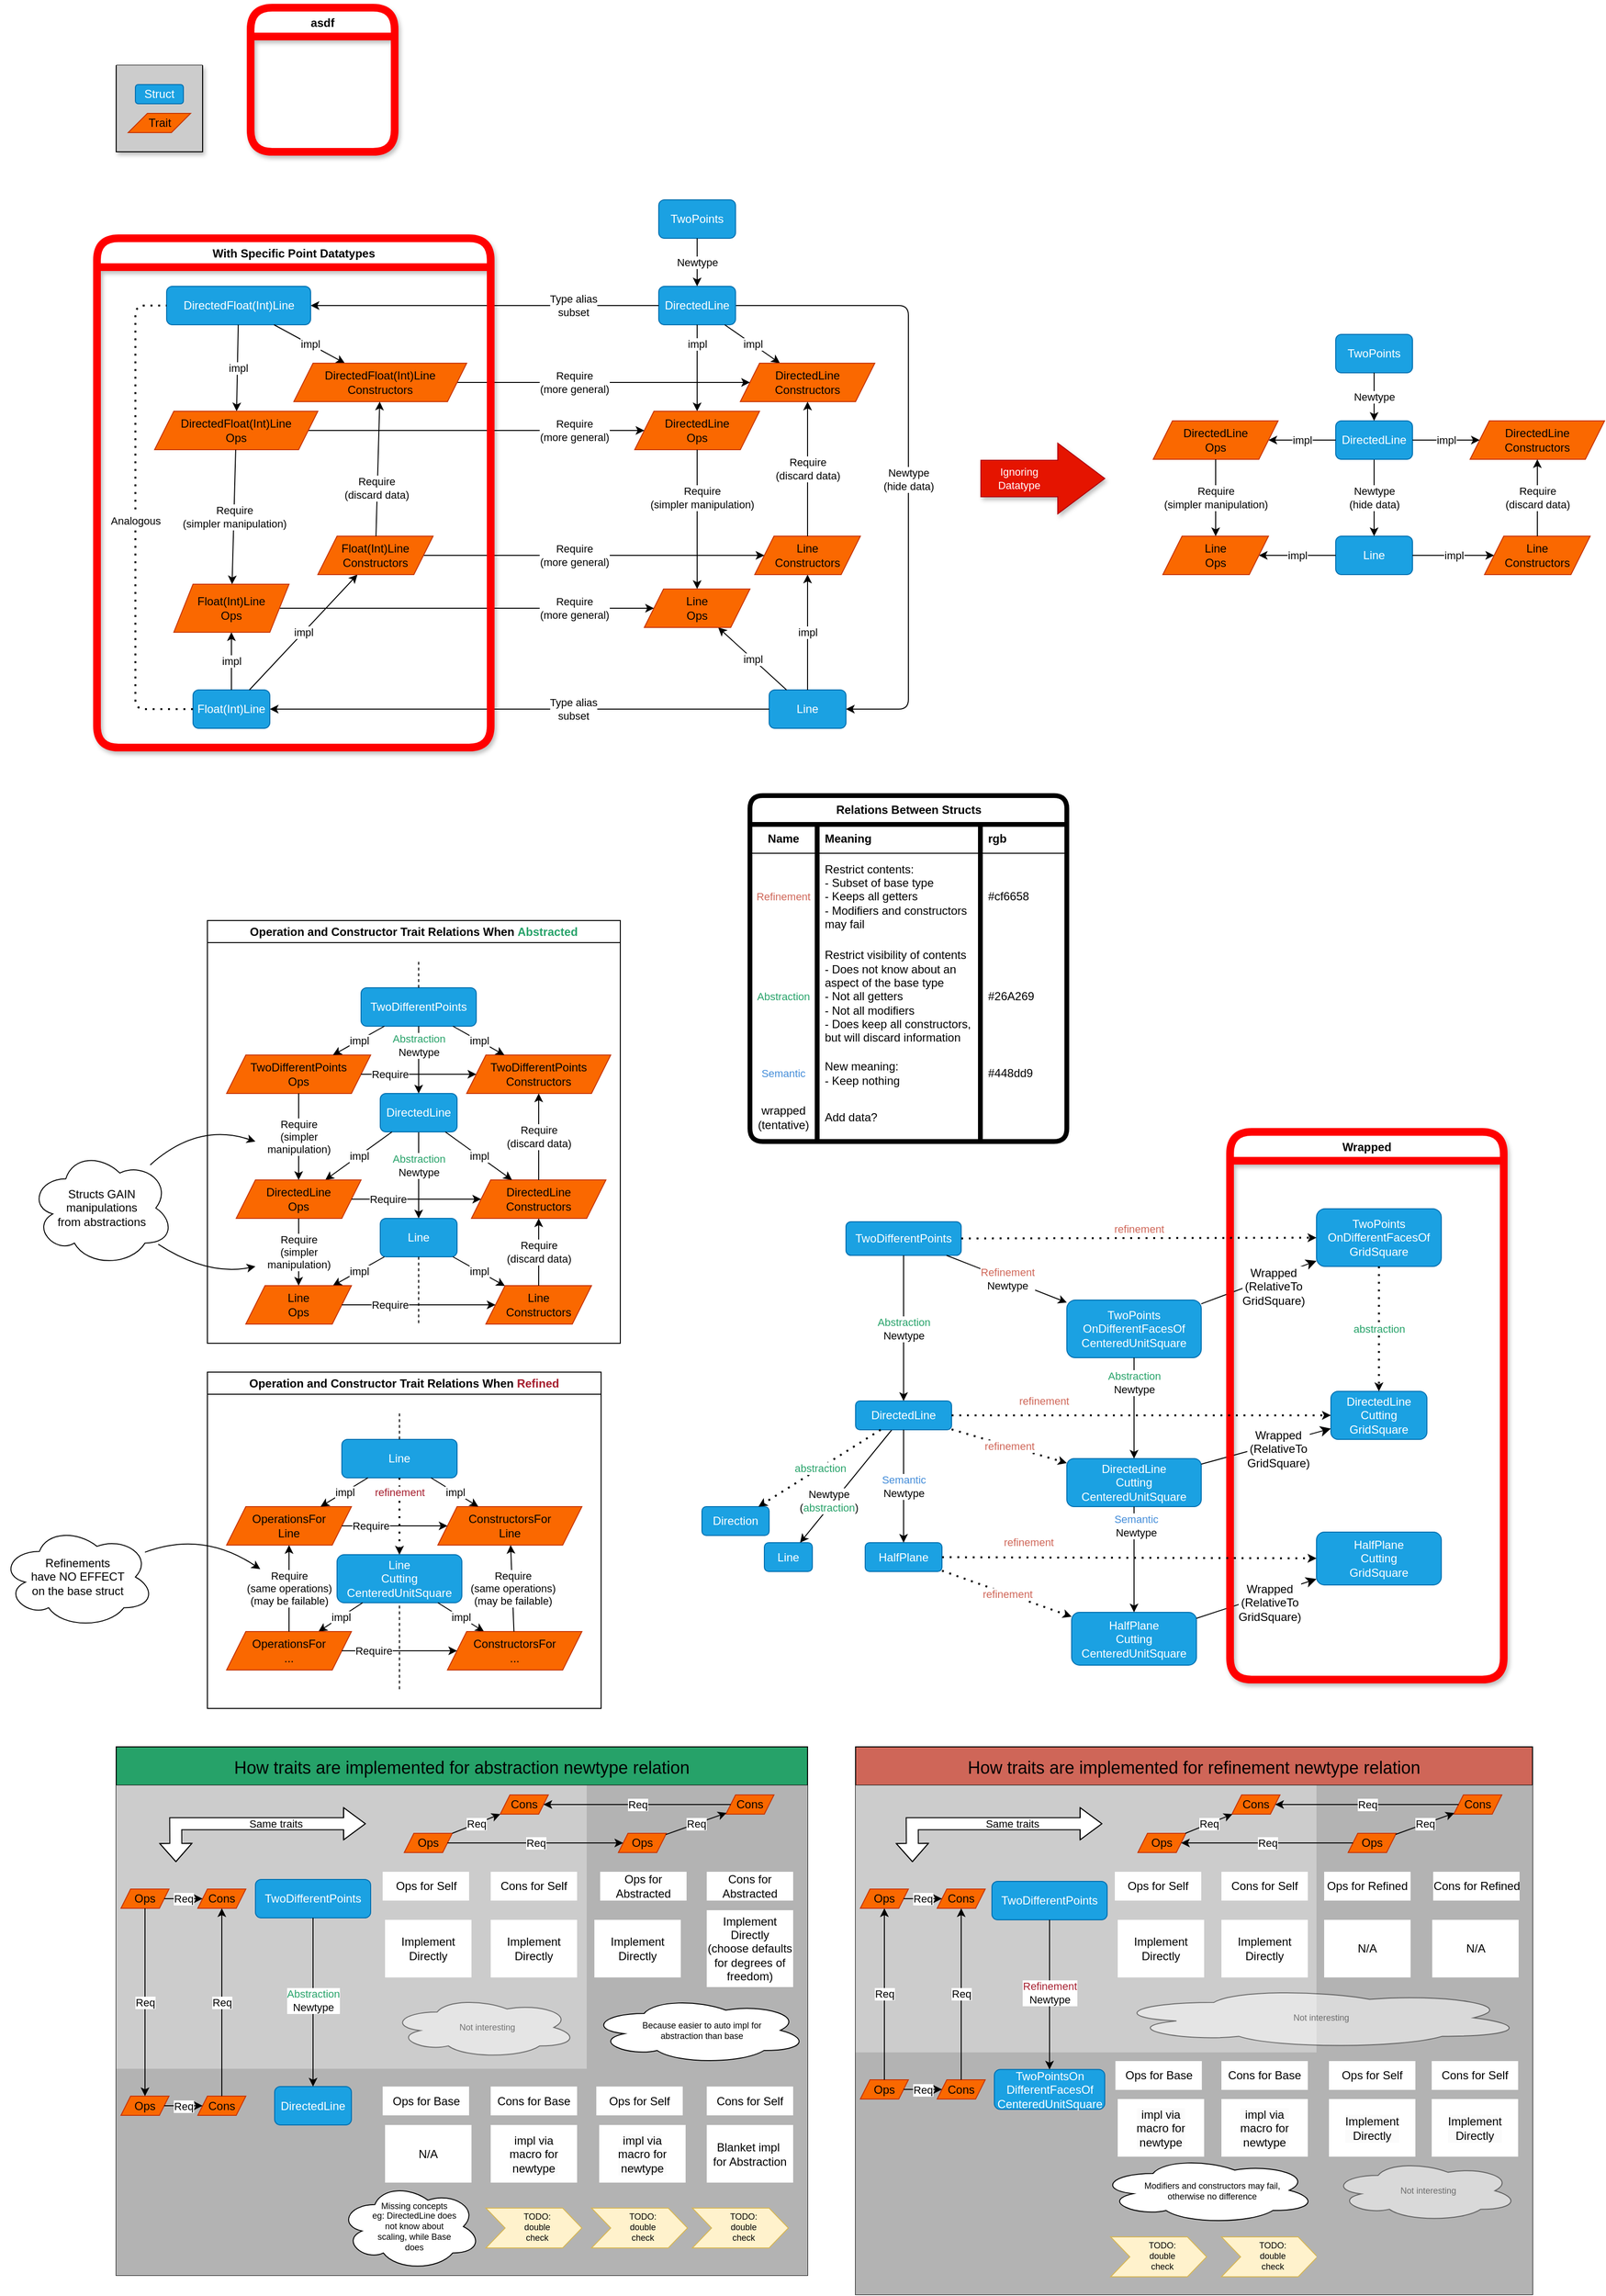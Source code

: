 <mxfile version="24.2.5" type="device">
  <diagram id="R2lEEEUBdFMjLlhIrx00" name="Page-1">
    <mxGraphModel dx="1777" dy="1704" grid="1" gridSize="10" guides="1" tooltips="1" connect="1" arrows="1" fold="1" page="1" pageScale="1" pageWidth="850" pageHeight="1100" background="#FFFFFF" math="0" shadow="0" extFonts="Permanent Marker^https://fonts.googleapis.com/css?family=Permanent+Marker">
      <root>
        <mxCell id="0" />
        <object label="background" id="v2eCrjNbCVR9gLbqSEYK-68">
          <mxCell style="locked=1;" parent="0" visible="0" />
        </object>
        <object label="main" id="1">
          <mxCell style="" parent="0" />
        </object>
        <mxCell id="Tf14-MGwDYPlrDCEWGdf-152" value="How traits are implemented for abstraction newtype relation" style="shape=table;childLayout=tableLayout;startSize=40;collapsible=0;recursiveResize=0;expand=0;fontSize=18;labelBackgroundColor=none;swimlaneFillColor=default;fillColor=#26A269;" parent="1" vertex="1">
          <mxGeometry x="80" y="960" width="720" height="550" as="geometry" />
        </mxCell>
        <mxCell id="Tf14-MGwDYPlrDCEWGdf-153" value="" style="shape=tableRow;horizontal=0;swimlaneHead=0;swimlaneBody=0;top=0;left=0;strokeColor=inherit;bottom=0;right=0;dropTarget=0;fontStyle=0;fillColor=none;points=[[0,0.5],[1,0.5]];portConstraint=eastwest;startSize=0;collapsible=0;recursiveResize=0;expand=0;" parent="Tf14-MGwDYPlrDCEWGdf-152" vertex="1">
          <mxGeometry y="40" width="720" height="80" as="geometry" />
        </mxCell>
        <mxCell id="Tf14-MGwDYPlrDCEWGdf-213" style="swimlane;swimlaneHead=0;swimlaneBody=0;fontStyle=0;strokeColor=inherit;connectable=0;fillColor=none;startSize=0;collapsible=0;recursiveResize=0;expand=0;swimlaneFillColor=#CCCCCC;" parent="Tf14-MGwDYPlrDCEWGdf-153" vertex="1">
          <mxGeometry width="140" height="80" as="geometry">
            <mxRectangle width="140" height="80" as="alternateBounds" />
          </mxGeometry>
        </mxCell>
        <mxCell id="Tf14-MGwDYPlrDCEWGdf-154" value="" style="swimlane;swimlaneHead=0;swimlaneBody=0;fontStyle=0;strokeColor=inherit;connectable=0;fillColor=none;startSize=0;collapsible=0;recursiveResize=0;expand=0;swimlaneFillColor=#CCCCCC;" parent="Tf14-MGwDYPlrDCEWGdf-153" vertex="1">
          <mxGeometry x="140" width="130" height="80" as="geometry">
            <mxRectangle width="130" height="80" as="alternateBounds" />
          </mxGeometry>
        </mxCell>
        <mxCell id="Tf14-MGwDYPlrDCEWGdf-65" value="" style="shape=flexArrow;endArrow=classic;startArrow=classic;html=1;rounded=0;fillColor=default;width=12.5;endSize=7.225;anchorPointDirection=0;exitX=0.076;exitY=0;exitDx=0;exitDy=0;exitPerimeter=0;" parent="Tf14-MGwDYPlrDCEWGdf-154" edge="1">
          <mxGeometry width="100" height="100" relative="1" as="geometry">
            <mxPoint x="-77.8" y="80" as="sourcePoint" />
            <mxPoint x="120" y="40" as="targetPoint" />
            <Array as="points">
              <mxPoint x="-78" y="40" />
            </Array>
          </mxGeometry>
        </mxCell>
        <mxCell id="Tf14-MGwDYPlrDCEWGdf-83" value="Same traits" style="edgeLabel;html=1;align=center;verticalAlign=middle;resizable=0;points=[];labelBackgroundColor=none;" parent="Tf14-MGwDYPlrDCEWGdf-65" vertex="1" connectable="0">
          <mxGeometry x="-0.019" y="4" relative="1" as="geometry">
            <mxPoint x="27" y="4" as="offset" />
          </mxGeometry>
        </mxCell>
        <mxCell id="Tf14-MGwDYPlrDCEWGdf-155" value="" style="swimlane;swimlaneHead=0;swimlaneBody=0;fontStyle=0;strokeColor=inherit;connectable=0;fillColor=none;startSize=0;collapsible=0;recursiveResize=0;expand=0;swimlaneFillColor=#CCCCCC;" parent="Tf14-MGwDYPlrDCEWGdf-153" vertex="1">
          <mxGeometry x="270" width="110" height="80" as="geometry">
            <mxRectangle width="110" height="80" as="alternateBounds" />
          </mxGeometry>
        </mxCell>
        <mxCell id="Tf14-MGwDYPlrDCEWGdf-13" value="&lt;div&gt;Ops&lt;/div&gt;" style="rounded=0;whiteSpace=wrap;html=1;fillColor=#fa6800;strokeColor=#C73500;fontColor=#000000;shape=parallelogram;fixedSize=1;perimeter=parallelogramPerimeter;size=10;" parent="Tf14-MGwDYPlrDCEWGdf-155" vertex="1">
          <mxGeometry x="30" y="50" width="50" height="20" as="geometry" />
        </mxCell>
        <mxCell id="Tf14-MGwDYPlrDCEWGdf-156" value="" style="swimlane;swimlaneHead=0;swimlaneBody=0;fontStyle=0;strokeColor=inherit;connectable=0;fillColor=none;startSize=0;collapsible=0;recursiveResize=0;expand=0;swimlaneFillColor=#CCCCCC;" parent="Tf14-MGwDYPlrDCEWGdf-153" vertex="1">
          <mxGeometry x="380" width="110" height="80" as="geometry">
            <mxRectangle width="110" height="80" as="alternateBounds" />
          </mxGeometry>
        </mxCell>
        <mxCell id="Tf14-MGwDYPlrDCEWGdf-10" value="&lt;div&gt;Cons&lt;/div&gt;" style="rounded=0;whiteSpace=wrap;html=1;fillColor=#fa6800;strokeColor=#C73500;fontColor=#000000;shape=parallelogram;fixedSize=1;perimeter=parallelogramPerimeter;size=10;" parent="Tf14-MGwDYPlrDCEWGdf-156" vertex="1">
          <mxGeometry x="20" y="10" width="50" height="20" as="geometry" />
        </mxCell>
        <mxCell id="Tf14-MGwDYPlrDCEWGdf-157" value="" style="swimlane;swimlaneHead=0;swimlaneBody=0;fontStyle=0;strokeColor=inherit;connectable=0;fillColor=none;startSize=0;collapsible=0;recursiveResize=0;expand=0;shadow=0;swimlaneFillColor=#B3B3B3;" parent="Tf14-MGwDYPlrDCEWGdf-153" vertex="1">
          <mxGeometry x="490" width="110" height="80" as="geometry">
            <mxRectangle width="110" height="80" as="alternateBounds" />
          </mxGeometry>
        </mxCell>
        <mxCell id="Tf14-MGwDYPlrDCEWGdf-15" value="&lt;div&gt;Ops&lt;/div&gt;" style="rounded=0;whiteSpace=wrap;html=1;fillColor=#fa6800;strokeColor=#C73500;fontColor=#000000;shape=parallelogram;fixedSize=1;perimeter=parallelogramPerimeter;size=10;" parent="Tf14-MGwDYPlrDCEWGdf-157" vertex="1">
          <mxGeometry x="33" y="50" width="50" height="20" as="geometry" />
        </mxCell>
        <mxCell id="Tf14-MGwDYPlrDCEWGdf-158" value="" style="swimlane;swimlaneHead=0;swimlaneBody=0;fontStyle=0;strokeColor=inherit;connectable=0;fillColor=none;startSize=0;collapsible=0;recursiveResize=0;expand=0;swimlaneFillColor=#B3B3B3;" parent="Tf14-MGwDYPlrDCEWGdf-153" vertex="1">
          <mxGeometry x="600" width="120" height="80" as="geometry">
            <mxRectangle width="120" height="80" as="alternateBounds" />
          </mxGeometry>
        </mxCell>
        <mxCell id="Tf14-MGwDYPlrDCEWGdf-14" value="&lt;div&gt;Cons&lt;/div&gt;" style="rounded=0;whiteSpace=wrap;html=1;fillColor=#fa6800;strokeColor=#C73500;fontColor=#000000;shape=parallelogram;fixedSize=1;perimeter=parallelogramPerimeter;size=10;" parent="Tf14-MGwDYPlrDCEWGdf-158" vertex="1">
          <mxGeometry x="35" y="10" width="50" height="20" as="geometry" />
        </mxCell>
        <mxCell id="Tf14-MGwDYPlrDCEWGdf-18" value="" style="endArrow=classic;html=1;rounded=1;orthogonal=0;" parent="Tf14-MGwDYPlrDCEWGdf-153" source="Tf14-MGwDYPlrDCEWGdf-13" target="Tf14-MGwDYPlrDCEWGdf-10" edge="1">
          <mxGeometry relative="1" as="geometry">
            <mxPoint x="620" y="-270" as="sourcePoint" />
            <mxPoint x="660" y="-280" as="targetPoint" />
          </mxGeometry>
        </mxCell>
        <mxCell id="Tf14-MGwDYPlrDCEWGdf-19" value="Req" style="edgeLabel;resizable=0;html=1;;align=center;verticalAlign=middle;container=0;rounded=1;" parent="Tf14-MGwDYPlrDCEWGdf-18" connectable="0" vertex="1">
          <mxGeometry relative="1" as="geometry">
            <mxPoint as="offset" />
          </mxGeometry>
        </mxCell>
        <mxCell id="Tf14-MGwDYPlrDCEWGdf-26" value="" style="endArrow=classic;html=1;rounded=1;orthogonal=0;" parent="Tf14-MGwDYPlrDCEWGdf-153" source="Tf14-MGwDYPlrDCEWGdf-13" target="Tf14-MGwDYPlrDCEWGdf-15" edge="1">
          <mxGeometry relative="1" as="geometry">
            <mxPoint x="655" y="-180" as="sourcePoint" />
            <mxPoint x="710" y="-180" as="targetPoint" />
          </mxGeometry>
        </mxCell>
        <mxCell id="Tf14-MGwDYPlrDCEWGdf-27" value="Req" style="edgeLabel;resizable=0;html=1;;align=center;verticalAlign=middle;container=0;rounded=1;" parent="Tf14-MGwDYPlrDCEWGdf-26" connectable="0" vertex="1">
          <mxGeometry relative="1" as="geometry">
            <mxPoint as="offset" />
          </mxGeometry>
        </mxCell>
        <mxCell id="Tf14-MGwDYPlrDCEWGdf-20" value="" style="endArrow=classic;html=1;rounded=1;orthogonal=0;" parent="Tf14-MGwDYPlrDCEWGdf-153" source="Tf14-MGwDYPlrDCEWGdf-15" target="Tf14-MGwDYPlrDCEWGdf-14" edge="1">
          <mxGeometry relative="1" as="geometry">
            <mxPoint x="645" y="-300" as="sourcePoint" />
            <mxPoint x="700" y="-300" as="targetPoint" />
          </mxGeometry>
        </mxCell>
        <mxCell id="Tf14-MGwDYPlrDCEWGdf-21" value="Req" style="edgeLabel;resizable=0;html=1;;align=center;verticalAlign=middle;container=0;rounded=1;" parent="Tf14-MGwDYPlrDCEWGdf-20" connectable="0" vertex="1">
          <mxGeometry relative="1" as="geometry">
            <mxPoint as="offset" />
          </mxGeometry>
        </mxCell>
        <mxCell id="Tf14-MGwDYPlrDCEWGdf-28" value="" style="endArrow=classic;html=1;rounded=1;orthogonal=0;" parent="Tf14-MGwDYPlrDCEWGdf-153" source="Tf14-MGwDYPlrDCEWGdf-14" target="Tf14-MGwDYPlrDCEWGdf-10" edge="1">
          <mxGeometry relative="1" as="geometry">
            <mxPoint x="665" y="-170" as="sourcePoint" />
            <mxPoint x="720" y="-170" as="targetPoint" />
          </mxGeometry>
        </mxCell>
        <mxCell id="Tf14-MGwDYPlrDCEWGdf-29" value="Req" style="edgeLabel;resizable=0;html=1;;align=center;verticalAlign=middle;container=0;rounded=1;" parent="Tf14-MGwDYPlrDCEWGdf-28" connectable="0" vertex="1">
          <mxGeometry relative="1" as="geometry">
            <mxPoint as="offset" />
          </mxGeometry>
        </mxCell>
        <mxCell id="Tf14-MGwDYPlrDCEWGdf-161" value="" style="shape=tableRow;horizontal=0;swimlaneHead=0;swimlaneBody=0;top=0;left=0;strokeColor=inherit;bottom=0;right=0;dropTarget=0;fontStyle=0;fillColor=none;points=[[0,0.5],[1,0.5]];portConstraint=eastwest;startSize=0;collapsible=0;recursiveResize=0;expand=0;" parent="Tf14-MGwDYPlrDCEWGdf-152" vertex="1">
          <mxGeometry y="120" width="720" height="215" as="geometry" />
        </mxCell>
        <mxCell id="Tf14-MGwDYPlrDCEWGdf-214" style="swimlane;swimlaneHead=0;swimlaneBody=0;fontStyle=0;connectable=0;strokeColor=inherit;fillColor=none;startSize=0;collapsible=0;recursiveResize=0;expand=0;swimlaneFillColor=#CCCCCC;" parent="Tf14-MGwDYPlrDCEWGdf-161" vertex="1">
          <mxGeometry width="140" height="215" as="geometry">
            <mxRectangle width="140" height="215" as="alternateBounds" />
          </mxGeometry>
        </mxCell>
        <mxCell id="Tf14-MGwDYPlrDCEWGdf-43" value="&lt;div&gt;Cons&lt;/div&gt;" style="rounded=0;whiteSpace=wrap;html=1;fillColor=#fa6800;strokeColor=#C73500;fontColor=#000000;shape=parallelogram;fixedSize=1;perimeter=parallelogramPerimeter;size=10;" parent="Tf14-MGwDYPlrDCEWGdf-214" vertex="1">
          <mxGeometry x="85" y="28" width="50" height="20" as="geometry" />
        </mxCell>
        <mxCell id="Tf14-MGwDYPlrDCEWGdf-44" value="&lt;div&gt;Ops&lt;/div&gt;" style="rounded=0;whiteSpace=wrap;html=1;fillColor=#fa6800;strokeColor=#C73500;fontColor=#000000;shape=parallelogram;fixedSize=1;perimeter=parallelogramPerimeter;size=10;" parent="Tf14-MGwDYPlrDCEWGdf-214" vertex="1">
          <mxGeometry x="5" y="28" width="50" height="20" as="geometry" />
        </mxCell>
        <mxCell id="Tf14-MGwDYPlrDCEWGdf-49" value="" style="endArrow=classic;html=1;rounded=1;orthogonal=0;" parent="Tf14-MGwDYPlrDCEWGdf-214" source="Tf14-MGwDYPlrDCEWGdf-44" target="Tf14-MGwDYPlrDCEWGdf-43" edge="1">
          <mxGeometry relative="1" as="geometry">
            <mxPoint x="-232.5" y="138" as="sourcePoint" />
            <mxPoint x="-192.5" y="128" as="targetPoint" />
          </mxGeometry>
        </mxCell>
        <mxCell id="Tf14-MGwDYPlrDCEWGdf-50" value="Req" style="edgeLabel;resizable=0;html=1;;align=center;verticalAlign=middle;container=0;rounded=1;" parent="Tf14-MGwDYPlrDCEWGdf-49" connectable="0" vertex="1">
          <mxGeometry relative="1" as="geometry">
            <mxPoint as="offset" />
          </mxGeometry>
        </mxCell>
        <mxCell id="Tf14-MGwDYPlrDCEWGdf-162" value="" style="swimlane;swimlaneHead=0;swimlaneBody=0;fontStyle=0;connectable=0;strokeColor=inherit;fillColor=none;startSize=0;collapsible=0;recursiveResize=0;expand=0;swimlaneFillColor=#CCCCCC;" parent="Tf14-MGwDYPlrDCEWGdf-161" vertex="1">
          <mxGeometry x="140" width="130" height="215" as="geometry">
            <mxRectangle width="130" height="215" as="alternateBounds" />
          </mxGeometry>
        </mxCell>
        <mxCell id="Tf14-MGwDYPlrDCEWGdf-209" value="TwoDifferentPoints" style="rounded=1;whiteSpace=wrap;html=1;fillColor=#1ba1e2;strokeColor=#006EAF;fontColor=#ffffff;" parent="Tf14-MGwDYPlrDCEWGdf-162" vertex="1">
          <mxGeometry x="5" y="18" width="120" height="40" as="geometry" />
        </mxCell>
        <mxCell id="Tf14-MGwDYPlrDCEWGdf-163" value="" style="swimlane;swimlaneHead=0;swimlaneBody=0;fontStyle=0;connectable=0;strokeColor=default;fillColor=none;startSize=0;collapsible=0;recursiveResize=0;expand=0;swimlaneFillColor=#CCCCCC;rounded=0;strokeWidth=5;perimeterSpacing=8;" parent="Tf14-MGwDYPlrDCEWGdf-161" vertex="1">
          <mxGeometry x="270" width="110" height="215" as="geometry">
            <mxRectangle width="110" height="215" as="alternateBounds" />
          </mxGeometry>
        </mxCell>
        <mxCell id="Tf14-MGwDYPlrDCEWGdf-221" value="&lt;div&gt;Implement&lt;div&gt;Directly&lt;/div&gt;&lt;/div&gt;" style="shape=partialRectangle;html=1;whiteSpace=wrap;connectable=0;strokeColor=inherit;overflow=hidden;fillColor=default;top=0;left=0;bottom=0;right=0;pointerEvents=1;spacing=0;" parent="Tf14-MGwDYPlrDCEWGdf-163" vertex="1">
          <mxGeometry x="10" y="60" width="90" height="60" as="geometry">
            <mxRectangle width="79" height="77" as="alternateBounds" />
          </mxGeometry>
        </mxCell>
        <mxCell id="Hov7pTeKHOUxiJYiTZTO-2" value="&lt;div&gt;Ops for Self&lt;/div&gt;" style="shape=partialRectangle;html=1;whiteSpace=wrap;connectable=0;strokeColor=inherit;overflow=hidden;fillColor=default;top=0;left=0;bottom=0;right=0;pointerEvents=1;spacing=0;" parent="Tf14-MGwDYPlrDCEWGdf-163" vertex="1">
          <mxGeometry x="7.5" y="10" width="90" height="30" as="geometry">
            <mxRectangle width="79" height="77" as="alternateBounds" />
          </mxGeometry>
        </mxCell>
        <mxCell id="Tf14-MGwDYPlrDCEWGdf-164" value="" style="swimlane;swimlaneHead=0;swimlaneBody=0;fontStyle=0;connectable=0;strokeColor=inherit;fillColor=none;startSize=0;collapsible=0;recursiveResize=0;expand=0;swimlaneFillColor=#CCCCCC;" parent="Tf14-MGwDYPlrDCEWGdf-161" vertex="1">
          <mxGeometry x="380" width="110" height="215" as="geometry">
            <mxRectangle width="110" height="215" as="alternateBounds" />
          </mxGeometry>
        </mxCell>
        <mxCell id="Tf14-MGwDYPlrDCEWGdf-222" value="&lt;div&gt;&lt;span style=&quot;background-color: initial;&quot;&gt;Implement&lt;/span&gt;&lt;br&gt;&lt;/div&gt;&lt;div&gt;Directly&lt;/div&gt;" style="shape=partialRectangle;html=1;whiteSpace=wrap;connectable=0;strokeColor=inherit;overflow=hidden;fillColor=default;top=0;left=0;bottom=0;right=0;pointerEvents=1;spacing=0;" parent="Tf14-MGwDYPlrDCEWGdf-164" vertex="1">
          <mxGeometry x="10" y="60" width="90" height="60" as="geometry">
            <mxRectangle width="79" height="77" as="alternateBounds" />
          </mxGeometry>
        </mxCell>
        <mxCell id="Hov7pTeKHOUxiJYiTZTO-1" value="&lt;div&gt;Cons for Self&lt;/div&gt;" style="shape=partialRectangle;html=1;whiteSpace=wrap;connectable=0;strokeColor=inherit;overflow=hidden;fillColor=default;top=0;left=0;bottom=0;right=0;pointerEvents=1;spacing=0;" parent="Tf14-MGwDYPlrDCEWGdf-164" vertex="1">
          <mxGeometry x="10" y="10" width="90" height="30" as="geometry">
            <mxRectangle width="79" height="77" as="alternateBounds" />
          </mxGeometry>
        </mxCell>
        <mxCell id="Hov7pTeKHOUxiJYiTZTO-25" value="Not interesting" style="shape=cloud;fontSize=9;spacing=0;html=1;whiteSpace=wrap;fontColor=default;labelBorderColor=none;textShadow=0;perimeter=ellipsePerimeter;spacingLeft=33;spacingRight=26;spacingTop=-7;spacingBottom=-7;labelBackgroundColor=none;opacity=50;textOpacity=50;" parent="Tf14-MGwDYPlrDCEWGdf-164" vertex="1">
          <mxGeometry x="-94.38" y="140" width="194.38" height="64" as="geometry" />
        </mxCell>
        <mxCell id="Tf14-MGwDYPlrDCEWGdf-165" value="" style="swimlane;swimlaneHead=0;swimlaneBody=0;fontStyle=0;connectable=0;strokeColor=inherit;fillColor=none;startSize=0;collapsible=0;recursiveResize=0;expand=0;swimlaneFillColor=#B3B3B3;" parent="Tf14-MGwDYPlrDCEWGdf-161" vertex="1">
          <mxGeometry x="490" width="110" height="215" as="geometry">
            <mxRectangle width="110" height="215" as="alternateBounds" />
          </mxGeometry>
        </mxCell>
        <mxCell id="Tf14-MGwDYPlrDCEWGdf-227" value="&lt;div&gt;&lt;span style=&quot;background-color: initial;&quot;&gt;Implement&lt;/span&gt;&lt;br&gt;&lt;/div&gt;&lt;div&gt;Directly&lt;/div&gt;" style="shape=partialRectangle;html=1;whiteSpace=wrap;connectable=0;strokeColor=inherit;overflow=hidden;fillColor=default;top=0;left=0;bottom=0;right=0;pointerEvents=1;spacing=0;" parent="Tf14-MGwDYPlrDCEWGdf-165" vertex="1">
          <mxGeometry x="8" y="60" width="90" height="60" as="geometry">
            <mxRectangle width="79" height="77" as="alternateBounds" />
          </mxGeometry>
        </mxCell>
        <mxCell id="Hov7pTeKHOUxiJYiTZTO-8" value="&lt;div&gt;Ops for Abstracted&lt;/div&gt;" style="shape=partialRectangle;html=1;whiteSpace=wrap;connectable=0;strokeColor=inherit;overflow=hidden;fillColor=default;top=0;left=0;bottom=0;right=0;pointerEvents=1;spacing=0;" parent="Tf14-MGwDYPlrDCEWGdf-165" vertex="1">
          <mxGeometry x="14" y="10" width="90" height="30" as="geometry">
            <mxRectangle width="79" height="77" as="alternateBounds" />
          </mxGeometry>
        </mxCell>
        <mxCell id="Tf14-MGwDYPlrDCEWGdf-166" value="" style="swimlane;swimlaneHead=0;swimlaneBody=0;fontStyle=0;connectable=0;strokeColor=inherit;fillColor=none;startSize=0;collapsible=0;recursiveResize=0;expand=0;swimlaneFillColor=#B3B3B3;" parent="Tf14-MGwDYPlrDCEWGdf-161" vertex="1">
          <mxGeometry x="600" width="120" height="215" as="geometry">
            <mxRectangle width="120" height="215" as="alternateBounds" />
          </mxGeometry>
        </mxCell>
        <mxCell id="Tf14-MGwDYPlrDCEWGdf-228" value="&lt;div&gt;&lt;span style=&quot;background-color: initial;&quot;&gt;Implement&lt;/span&gt;&lt;br&gt;&lt;/div&gt;&lt;div&gt;Directly&lt;/div&gt;&lt;div&gt;(choose defaults for degrees of freedom)&lt;/div&gt;" style="shape=partialRectangle;html=1;whiteSpace=wrap;connectable=0;strokeColor=inherit;overflow=hidden;fillColor=default;top=0;left=0;bottom=0;right=0;pointerEvents=1;spacing=0;" parent="Tf14-MGwDYPlrDCEWGdf-166" vertex="1">
          <mxGeometry x="15" y="50" width="90" height="80" as="geometry">
            <mxRectangle width="79" height="77" as="alternateBounds" />
          </mxGeometry>
        </mxCell>
        <mxCell id="Hov7pTeKHOUxiJYiTZTO-7" value="&lt;div&gt;Cons for Abstracted&lt;/div&gt;" style="shape=partialRectangle;html=1;whiteSpace=wrap;connectable=0;strokeColor=inherit;overflow=hidden;fillColor=default;top=0;left=0;bottom=0;right=0;pointerEvents=1;spacing=0;" parent="Tf14-MGwDYPlrDCEWGdf-166" vertex="1">
          <mxGeometry x="15" y="10" width="90" height="30" as="geometry">
            <mxRectangle width="79" height="77" as="alternateBounds" />
          </mxGeometry>
        </mxCell>
        <mxCell id="Hov7pTeKHOUxiJYiTZTO-11" value="Because easier to auto impl for abstraction than base" style="shape=cloud;fontSize=9;spacing=0;html=1;whiteSpace=wrap;fontColor=default;labelBorderColor=none;textShadow=0;perimeter=ellipsePerimeter;spacingLeft=33;spacingRight=26;spacingTop=-7;spacingBottom=-7;labelBackgroundColor=none;" parent="Tf14-MGwDYPlrDCEWGdf-166" vertex="1">
          <mxGeometry x="-107" y="140" width="227" height="70" as="geometry" />
        </mxCell>
        <mxCell id="Tf14-MGwDYPlrDCEWGdf-169" value="" style="shape=tableRow;horizontal=0;swimlaneHead=0;swimlaneBody=0;top=0;left=0;strokeColor=inherit;bottom=0;right=0;dropTarget=0;fontStyle=0;fillColor=none;points=[[0,0.5],[1,0.5]];portConstraint=eastwest;startSize=0;collapsible=0;recursiveResize=0;expand=0;" parent="Tf14-MGwDYPlrDCEWGdf-152" vertex="1">
          <mxGeometry y="335" width="720" height="215" as="geometry" />
        </mxCell>
        <mxCell id="Tf14-MGwDYPlrDCEWGdf-215" style="swimlane;swimlaneHead=0;swimlaneBody=0;fontStyle=0;connectable=0;strokeColor=inherit;fillColor=none;startSize=0;collapsible=0;recursiveResize=0;expand=0;swimlaneFillColor=#B3B3B3;" parent="Tf14-MGwDYPlrDCEWGdf-169" vertex="1">
          <mxGeometry width="140" height="215" as="geometry">
            <mxRectangle width="140" height="215" as="alternateBounds" />
          </mxGeometry>
        </mxCell>
        <mxCell id="Tf14-MGwDYPlrDCEWGdf-45" value="&lt;div&gt;Cons&lt;/div&gt;" style="rounded=0;whiteSpace=wrap;html=1;fillColor=#fa6800;strokeColor=#C73500;fontColor=#000000;shape=parallelogram;fixedSize=1;perimeter=parallelogramPerimeter;size=10;" parent="Tf14-MGwDYPlrDCEWGdf-215" vertex="1">
          <mxGeometry x="85" y="28.5" width="50" height="20" as="geometry" />
        </mxCell>
        <mxCell id="Tf14-MGwDYPlrDCEWGdf-46" value="&lt;div&gt;Ops&lt;/div&gt;" style="rounded=0;whiteSpace=wrap;html=1;fillColor=#fa6800;strokeColor=#C73500;fontColor=#000000;shape=parallelogram;fixedSize=1;perimeter=parallelogramPerimeter;size=10;" parent="Tf14-MGwDYPlrDCEWGdf-215" vertex="1">
          <mxGeometry x="5" y="28.5" width="50" height="20" as="geometry" />
        </mxCell>
        <mxCell id="Tf14-MGwDYPlrDCEWGdf-51" value="" style="endArrow=classic;html=1;rounded=1;orthogonal=0;" parent="Tf14-MGwDYPlrDCEWGdf-215" source="Tf14-MGwDYPlrDCEWGdf-46" target="Tf14-MGwDYPlrDCEWGdf-45" edge="1">
          <mxGeometry relative="1" as="geometry">
            <mxPoint x="-207.5" y="23.5" as="sourcePoint" />
            <mxPoint x="-152.5" y="23.5" as="targetPoint" />
          </mxGeometry>
        </mxCell>
        <mxCell id="Tf14-MGwDYPlrDCEWGdf-52" value="Req" style="edgeLabel;resizable=0;html=1;;align=center;verticalAlign=middle;container=0;rounded=1;" parent="Tf14-MGwDYPlrDCEWGdf-51" connectable="0" vertex="1">
          <mxGeometry relative="1" as="geometry">
            <mxPoint as="offset" />
          </mxGeometry>
        </mxCell>
        <mxCell id="Tf14-MGwDYPlrDCEWGdf-170" value="" style="swimlane;swimlaneHead=0;swimlaneBody=0;fontStyle=0;connectable=0;strokeColor=inherit;fillColor=none;startSize=0;collapsible=0;recursiveResize=0;expand=0;swimlaneFillColor=#B3B3B3;" parent="Tf14-MGwDYPlrDCEWGdf-169" vertex="1">
          <mxGeometry x="140" width="130" height="215" as="geometry">
            <mxRectangle width="130" height="215" as="alternateBounds" />
          </mxGeometry>
        </mxCell>
        <mxCell id="Tf14-MGwDYPlrDCEWGdf-208" value="&lt;div&gt;DirectedLine&lt;/div&gt;" style="rounded=1;whiteSpace=wrap;html=1;fillColor=#1ba1e2;strokeColor=#006EAF;fontColor=#ffffff;" parent="Tf14-MGwDYPlrDCEWGdf-170" vertex="1">
          <mxGeometry x="25" y="18.5" width="80" height="40" as="geometry" />
        </mxCell>
        <mxCell id="Tf14-MGwDYPlrDCEWGdf-171" value="" style="swimlane;swimlaneHead=0;swimlaneBody=0;fontStyle=0;connectable=0;strokeColor=inherit;fillColor=none;startSize=0;collapsible=0;recursiveResize=0;expand=0;swimlaneFillColor=#B3B3B3;" parent="Tf14-MGwDYPlrDCEWGdf-169" vertex="1">
          <mxGeometry x="270" width="110" height="215" as="geometry">
            <mxRectangle width="110" height="215" as="alternateBounds" />
          </mxGeometry>
        </mxCell>
        <mxCell id="Tf14-MGwDYPlrDCEWGdf-231" value="&lt;div&gt;N/A&lt;br&gt;&lt;/div&gt;" style="shape=partialRectangle;html=1;whiteSpace=wrap;connectable=0;strokeColor=inherit;overflow=hidden;fillColor=default;top=0;left=0;bottom=0;right=0;pointerEvents=1;spacing=0;" parent="Tf14-MGwDYPlrDCEWGdf-171" vertex="1">
          <mxGeometry x="10" y="58.5" width="90" height="60" as="geometry">
            <mxRectangle width="79" height="77" as="alternateBounds" />
          </mxGeometry>
        </mxCell>
        <mxCell id="Hov7pTeKHOUxiJYiTZTO-3" value="&lt;div&gt;Ops for Base&lt;/div&gt;" style="shape=partialRectangle;html=1;whiteSpace=wrap;connectable=0;strokeColor=inherit;overflow=hidden;fillColor=default;top=0;left=0;bottom=0;right=0;pointerEvents=1;spacing=0;" parent="Tf14-MGwDYPlrDCEWGdf-171" vertex="1">
          <mxGeometry x="7.5" y="18.5" width="90" height="30" as="geometry">
            <mxRectangle width="79" height="77" as="alternateBounds" />
          </mxGeometry>
        </mxCell>
        <mxCell id="Hov7pTeKHOUxiJYiTZTO-12" value="&lt;div&gt;Missing concepts&lt;/div&gt;eg: DirectedLine does not know about scaling, while Base does" style="shape=cloud;fontSize=9;spacing=0;html=1;whiteSpace=wrap;fontColor=default;labelBorderColor=none;textShadow=0;perimeter=ellipsePerimeter;spacingLeft=33;spacingRight=26;spacingTop=-4;spacingBottom=-3;labelBackgroundColor=none;" parent="Tf14-MGwDYPlrDCEWGdf-171" vertex="1">
          <mxGeometry x="-37.5" y="118.5" width="147.5" height="91.5" as="geometry" />
        </mxCell>
        <mxCell id="Tf14-MGwDYPlrDCEWGdf-172" value="" style="swimlane;swimlaneHead=0;swimlaneBody=0;fontStyle=0;connectable=0;strokeColor=inherit;fillColor=none;startSize=0;collapsible=0;recursiveResize=0;expand=0;swimlaneFillColor=#B3B3B3;" parent="Tf14-MGwDYPlrDCEWGdf-169" vertex="1">
          <mxGeometry x="380" width="110" height="215" as="geometry">
            <mxRectangle width="110" height="215" as="alternateBounds" />
          </mxGeometry>
        </mxCell>
        <mxCell id="Tf14-MGwDYPlrDCEWGdf-235" value="&lt;div&gt;impl via&lt;br&gt;&lt;/div&gt;&lt;div style=&quot;forced-color-adjust: none; color: rgb(0, 0, 0); font-family: Helvetica; font-size: 12px; font-style: normal; font-variant-ligatures: normal; font-variant-caps: normal; font-weight: 400; letter-spacing: normal; orphans: 2; text-align: center; text-indent: 0px; text-transform: none; widows: 2; word-spacing: 0px; -webkit-text-stroke-width: 0px; white-space: normal; text-decoration-thickness: initial; text-decoration-style: initial; text-decoration-color: initial; background-color: rgb(251, 251, 251);&quot;&gt;macro for&lt;/div&gt;&lt;div style=&quot;forced-color-adjust: none; color: rgb(0, 0, 0); font-family: Helvetica; font-size: 12px; font-style: normal; font-variant-ligatures: normal; font-variant-caps: normal; font-weight: 400; letter-spacing: normal; orphans: 2; text-align: center; text-indent: 0px; text-transform: none; widows: 2; word-spacing: 0px; -webkit-text-stroke-width: 0px; white-space: normal; text-decoration-thickness: initial; text-decoration-style: initial; text-decoration-color: initial; background-color: rgb(251, 251, 251);&quot;&gt;newtype&lt;/div&gt;" style="shape=partialRectangle;html=1;whiteSpace=wrap;connectable=0;strokeColor=inherit;overflow=hidden;fillColor=default;top=0;left=0;bottom=0;right=0;pointerEvents=1;spacing=0;" parent="Tf14-MGwDYPlrDCEWGdf-172" vertex="1">
          <mxGeometry x="10" y="58.5" width="90" height="60" as="geometry">
            <mxRectangle width="79" height="77" as="alternateBounds" />
          </mxGeometry>
        </mxCell>
        <mxCell id="Hov7pTeKHOUxiJYiTZTO-4" value="&lt;div&gt;Cons for Base&lt;/div&gt;" style="shape=partialRectangle;html=1;whiteSpace=wrap;connectable=0;strokeColor=inherit;overflow=hidden;fillColor=default;top=0;left=0;bottom=0;right=0;pointerEvents=1;spacing=0;" parent="Tf14-MGwDYPlrDCEWGdf-172" vertex="1">
          <mxGeometry x="10" y="18.5" width="90" height="30" as="geometry">
            <mxRectangle width="79" height="77" as="alternateBounds" />
          </mxGeometry>
        </mxCell>
        <mxCell id="I2QAo2QG33v4h4c7EpdR-1" value="TODO: double check&lt;div&gt;&lt;/div&gt;" style="shape=step;fontSize=9;spacing=0;html=1;whiteSpace=wrap;labelBorderColor=none;textShadow=0;spacingLeft=33;spacingRight=26;spacingTop=-4;spacingBottom=-3;labelBackgroundColor=none;fillColor=#fff2cc;perimeter=stepPerimeter;fixedSize=1;strokeColor=#d6b656;" vertex="1" parent="Tf14-MGwDYPlrDCEWGdf-172">
          <mxGeometry x="5" y="145" width="100" height="41.5" as="geometry" />
        </mxCell>
        <mxCell id="Tf14-MGwDYPlrDCEWGdf-173" value="" style="swimlane;swimlaneHead=0;swimlaneBody=0;fontStyle=0;connectable=0;strokeColor=inherit;fillColor=none;startSize=0;collapsible=0;recursiveResize=0;expand=0;swimlaneFillColor=#B3B3B3;" parent="Tf14-MGwDYPlrDCEWGdf-169" vertex="1">
          <mxGeometry x="490" width="110" height="215" as="geometry">
            <mxRectangle width="110" height="215" as="alternateBounds" />
          </mxGeometry>
        </mxCell>
        <mxCell id="Tf14-MGwDYPlrDCEWGdf-237" value="&lt;span style=&quot;color: rgb(0, 0, 0); font-family: Helvetica; font-size: 12px; font-style: normal; font-variant-ligatures: normal; font-variant-caps: normal; font-weight: 400; letter-spacing: normal; orphans: 2; text-align: center; text-indent: 0px; text-transform: none; widows: 2; word-spacing: 0px; -webkit-text-stroke-width: 0px; white-space: normal; background-color: rgb(251, 251, 251); text-decoration-thickness: initial; text-decoration-style: initial; text-decoration-color: initial; display: inline !important; float: none;&quot;&gt;impl via&lt;/span&gt;&lt;div style=&quot;forced-color-adjust: none; color: rgb(0, 0, 0); font-family: Helvetica; font-size: 12px; font-style: normal; font-variant-ligatures: normal; font-variant-caps: normal; font-weight: 400; letter-spacing: normal; orphans: 2; text-align: center; text-indent: 0px; text-transform: none; widows: 2; word-spacing: 0px; -webkit-text-stroke-width: 0px; white-space: normal; background-color: rgb(251, 251, 251); text-decoration-thickness: initial; text-decoration-style: initial; text-decoration-color: initial;&quot;&gt;macro for&lt;/div&gt;&lt;div style=&quot;forced-color-adjust: none; color: rgb(0, 0, 0); font-family: Helvetica; font-size: 12px; font-style: normal; font-variant-ligatures: normal; font-variant-caps: normal; font-weight: 400; letter-spacing: normal; orphans: 2; text-align: center; text-indent: 0px; text-transform: none; widows: 2; word-spacing: 0px; -webkit-text-stroke-width: 0px; white-space: normal; background-color: rgb(251, 251, 251); text-decoration-thickness: initial; text-decoration-style: initial; text-decoration-color: initial;&quot;&gt;newtype&lt;/div&gt;" style="shape=partialRectangle;html=1;whiteSpace=wrap;connectable=0;strokeColor=inherit;overflow=hidden;fillColor=default;top=0;left=0;bottom=0;right=0;pointerEvents=1;spacing=0;" parent="Tf14-MGwDYPlrDCEWGdf-173" vertex="1">
          <mxGeometry x="13" y="58.5" width="90" height="60" as="geometry">
            <mxRectangle width="79" height="77" as="alternateBounds" />
          </mxGeometry>
        </mxCell>
        <mxCell id="Hov7pTeKHOUxiJYiTZTO-5" value="&lt;div&gt;Ops for Self&lt;/div&gt;" style="shape=partialRectangle;html=1;whiteSpace=wrap;connectable=0;strokeColor=inherit;overflow=hidden;fillColor=default;top=0;left=0;bottom=0;right=0;pointerEvents=1;spacing=0;" parent="Tf14-MGwDYPlrDCEWGdf-173" vertex="1">
          <mxGeometry x="10" y="18.5" width="90" height="30" as="geometry">
            <mxRectangle width="79" height="77" as="alternateBounds" />
          </mxGeometry>
        </mxCell>
        <mxCell id="wBkZvkQhSaHvGdAiCT7p-80" value="TODO: double check&lt;div&gt;&lt;/div&gt;" style="shape=step;fontSize=9;spacing=0;html=1;whiteSpace=wrap;labelBorderColor=none;textShadow=0;spacingLeft=33;spacingRight=26;spacingTop=-4;spacingBottom=-3;labelBackgroundColor=none;fillColor=#fff2cc;perimeter=stepPerimeter;fixedSize=1;strokeColor=#d6b656;" parent="Tf14-MGwDYPlrDCEWGdf-173" vertex="1">
          <mxGeometry x="5" y="145" width="100" height="41.5" as="geometry" />
        </mxCell>
        <mxCell id="Tf14-MGwDYPlrDCEWGdf-174" value="" style="swimlane;swimlaneHead=0;swimlaneBody=0;fontStyle=0;connectable=0;strokeColor=inherit;fillColor=none;startSize=0;collapsible=0;recursiveResize=0;expand=0;swimlaneFillColor=#B3B3B3;" parent="Tf14-MGwDYPlrDCEWGdf-169" vertex="1">
          <mxGeometry x="600" width="120" height="215" as="geometry">
            <mxRectangle width="120" height="215" as="alternateBounds" />
          </mxGeometry>
        </mxCell>
        <mxCell id="Tf14-MGwDYPlrDCEWGdf-239" value="Blanket impl&amp;nbsp;&lt;div&gt;for Abstraction&lt;/div&gt;" style="shape=partialRectangle;html=1;whiteSpace=wrap;connectable=0;strokeColor=inherit;overflow=hidden;fillColor=default;top=0;left=0;bottom=0;right=0;pointerEvents=1;spacing=0;" parent="Tf14-MGwDYPlrDCEWGdf-174" vertex="1">
          <mxGeometry x="15" y="58.5" width="90" height="60" as="geometry">
            <mxRectangle width="79" height="77" as="alternateBounds" />
          </mxGeometry>
        </mxCell>
        <mxCell id="Hov7pTeKHOUxiJYiTZTO-6" value="&lt;div&gt;Cons for Self&lt;/div&gt;" style="shape=partialRectangle;html=1;whiteSpace=wrap;connectable=0;strokeColor=inherit;overflow=hidden;fillColor=default;top=0;left=0;bottom=0;right=0;pointerEvents=1;spacing=0;" parent="Tf14-MGwDYPlrDCEWGdf-174" vertex="1">
          <mxGeometry x="15" y="18.5" width="90" height="30" as="geometry">
            <mxRectangle width="79" height="77" as="alternateBounds" />
          </mxGeometry>
        </mxCell>
        <mxCell id="wBkZvkQhSaHvGdAiCT7p-76" value="TODO: double check&lt;div&gt;&lt;/div&gt;" style="shape=step;fontSize=9;spacing=0;html=1;whiteSpace=wrap;labelBorderColor=none;textShadow=0;spacingLeft=33;spacingRight=26;spacingTop=-4;spacingBottom=-3;labelBackgroundColor=none;fillColor=#fff2cc;perimeter=stepPerimeter;fixedSize=1;strokeColor=#d6b656;" parent="Tf14-MGwDYPlrDCEWGdf-174" vertex="1">
          <mxGeometry y="145" width="100" height="41.5" as="geometry" />
        </mxCell>
        <mxCell id="Tf14-MGwDYPlrDCEWGdf-210" value="" style="endArrow=classic;html=1;rounded=1;noEdgeStyle=1;orthogonal=0;" parent="Tf14-MGwDYPlrDCEWGdf-152" source="Tf14-MGwDYPlrDCEWGdf-209" target="Tf14-MGwDYPlrDCEWGdf-208" edge="1">
          <mxGeometry width="50" height="50" relative="1" as="geometry">
            <mxPoint x="30" y="665" as="sourcePoint" />
            <mxPoint x="80" y="615" as="targetPoint" />
            <Array as="points" />
          </mxGeometry>
        </mxCell>
        <mxCell id="Tf14-MGwDYPlrDCEWGdf-211" value="&lt;div&gt;&lt;span style=&quot;color: rgb(38, 162, 105);&quot;&gt;Abstraction&lt;/span&gt;&lt;br&gt;&lt;/div&gt;&lt;div&gt;Newtype&lt;/div&gt;" style="edgeLabel;html=1;align=center;verticalAlign=middle;resizable=0;points=[];rounded=1;" parent="Tf14-MGwDYPlrDCEWGdf-210" vertex="1" connectable="0">
          <mxGeometry relative="1" as="geometry">
            <mxPoint y="-2" as="offset" />
          </mxGeometry>
        </mxCell>
        <mxCell id="Tf14-MGwDYPlrDCEWGdf-206" style="edgeStyle=orthogonalEdgeStyle;rounded=1;orthogonalLoop=1;jettySize=auto;html=1;noEdgeStyle=1;orthogonal=0;" parent="Tf14-MGwDYPlrDCEWGdf-152" source="Tf14-MGwDYPlrDCEWGdf-208" edge="1">
          <mxGeometry relative="1" as="geometry">
            <Array as="points" />
          </mxGeometry>
        </mxCell>
        <mxCell id="Tf14-MGwDYPlrDCEWGdf-207" value="&lt;div style=&quot;forced-color-adjust: none; color: rgb(0, 0, 0); font-family: Helvetica; font-size: 11px; font-style: normal; font-variant-ligatures: normal; font-variant-caps: normal; font-weight: 400; letter-spacing: normal; orphans: 2; text-align: center; text-indent: 0px; text-transform: none; widows: 2; word-spacing: 0px; -webkit-text-stroke-width: 0px; white-space: nowrap; text-decoration-thickness: initial; text-decoration-style: initial; text-decoration-color: initial;&quot;&gt;&lt;span style=&quot;forced-color-adjust: none; color: rgb(38, 162, 105);&quot;&gt;Abstraction&lt;/span&gt;&lt;br style=&quot;forced-color-adjust: none;&quot;&gt;&lt;/div&gt;&lt;div style=&quot;forced-color-adjust: none; color: rgb(0, 0, 0); font-family: Helvetica; font-size: 11px; font-style: normal; font-variant-ligatures: normal; font-variant-caps: normal; font-weight: 400; letter-spacing: normal; orphans: 2; text-align: center; text-indent: 0px; text-transform: none; widows: 2; word-spacing: 0px; -webkit-text-stroke-width: 0px; white-space: nowrap; text-decoration-thickness: initial; text-decoration-style: initial; text-decoration-color: initial;&quot;&gt;Newtype&lt;/div&gt;" style="edgeLabel;html=1;align=center;verticalAlign=middle;resizable=0;points=[];rounded=1;" parent="Tf14-MGwDYPlrDCEWGdf-206" vertex="1" connectable="0">
          <mxGeometry relative="1" as="geometry">
            <mxPoint y="-2" as="offset" />
          </mxGeometry>
        </mxCell>
        <mxCell id="Tf14-MGwDYPlrDCEWGdf-59" value="" style="endArrow=classic;html=1;rounded=1;orthogonal=0;" parent="Tf14-MGwDYPlrDCEWGdf-152" source="Tf14-MGwDYPlrDCEWGdf-45" target="Tf14-MGwDYPlrDCEWGdf-43" edge="1">
          <mxGeometry relative="1" as="geometry">
            <mxPoint x="-352.5" y="370" as="sourcePoint" />
            <mxPoint x="-297.5" y="370" as="targetPoint" />
          </mxGeometry>
        </mxCell>
        <mxCell id="Tf14-MGwDYPlrDCEWGdf-60" value="Req" style="edgeLabel;resizable=0;html=1;;align=center;verticalAlign=middle;container=0;rounded=1;" parent="Tf14-MGwDYPlrDCEWGdf-59" connectable="0" vertex="1">
          <mxGeometry relative="1" as="geometry">
            <mxPoint as="offset" />
          </mxGeometry>
        </mxCell>
        <mxCell id="Tf14-MGwDYPlrDCEWGdf-57" value="" style="endArrow=classic;html=1;rounded=1;orthogonal=0;" parent="Tf14-MGwDYPlrDCEWGdf-152" source="Tf14-MGwDYPlrDCEWGdf-44" target="Tf14-MGwDYPlrDCEWGdf-46" edge="1">
          <mxGeometry relative="1" as="geometry">
            <mxPoint x="-362.5" y="360" as="sourcePoint" />
            <mxPoint x="-307.5" y="360" as="targetPoint" />
          </mxGeometry>
        </mxCell>
        <mxCell id="Tf14-MGwDYPlrDCEWGdf-58" value="Req" style="edgeLabel;resizable=0;html=1;;align=center;verticalAlign=middle;container=0;rounded=1;" parent="Tf14-MGwDYPlrDCEWGdf-57" connectable="0" vertex="1">
          <mxGeometry relative="1" as="geometry">
            <mxPoint as="offset" />
          </mxGeometry>
        </mxCell>
        <mxCell id="v2eCrjNbCVR9gLbqSEYK-106" value="" style="swimlane;startSize=0;swimlaneFillColor=#CCCCCC;shadow=1;" parent="1" vertex="1">
          <mxGeometry x="80" y="-790" width="90" height="90" as="geometry" />
        </mxCell>
        <mxCell id="v2eCrjNbCVR9gLbqSEYK-40" value="Trait" style="rounded=0;whiteSpace=wrap;html=1;fillColor=#fa6800;strokeColor=#C73500;fontColor=#000000;shape=parallelogram;fixedSize=1;perimeter=parallelogramPerimeter;flipH=0;flipV=0;" parent="v2eCrjNbCVR9gLbqSEYK-106" vertex="1">
          <mxGeometry x="12.5" y="50" width="65" height="20" as="geometry" />
        </mxCell>
        <mxCell id="v2eCrjNbCVR9gLbqSEYK-41" value="Struct" style="rounded=1;whiteSpace=wrap;fillColor=#1ba1e2;strokeColor=#006EAF;fontColor=#ffffff;verticalAlign=middle;html=1;spacing=2;flipH=0;flipV=0;" parent="v2eCrjNbCVR9gLbqSEYK-106" vertex="1">
          <mxGeometry x="20" y="20" width="50" height="20" as="geometry" />
        </mxCell>
        <mxCell id="8NO0AHSbTcHH3xZStWIT-26" value="Operation and Constructor Trait Relations When&amp;nbsp;&lt;font color=&quot;#26a269&quot;&gt;Abstracted&lt;/font&gt;" style="swimlane;whiteSpace=wrap;html=1;" parent="1" vertex="1">
          <mxGeometry x="175" y="100" width="430" height="440" as="geometry">
            <mxRectangle x="70" y="170" width="360" height="30" as="alternateBounds" />
          </mxGeometry>
        </mxCell>
        <mxCell id="v2eCrjNbCVR9gLbqSEYK-79" value="&lt;div&gt;Line&lt;/div&gt;" style="rounded=1;whiteSpace=wrap;html=1;fillColor=#1ba1e2;strokeColor=#006EAF;fontColor=#ffffff;" parent="8NO0AHSbTcHH3xZStWIT-26" vertex="1">
          <mxGeometry x="180" y="310" width="80" height="40" as="geometry" />
        </mxCell>
        <mxCell id="v2eCrjNbCVR9gLbqSEYK-80" style="edgeStyle=orthogonalEdgeStyle;rounded=1;orthogonalLoop=1;jettySize=auto;html=1;noEdgeStyle=1;orthogonal=0;" parent="8NO0AHSbTcHH3xZStWIT-26" source="v2eCrjNbCVR9gLbqSEYK-82" target="v2eCrjNbCVR9gLbqSEYK-79" edge="1">
          <mxGeometry relative="1" as="geometry">
            <Array as="points" />
          </mxGeometry>
        </mxCell>
        <mxCell id="v2eCrjNbCVR9gLbqSEYK-81" value="&lt;div style=&quot;forced-color-adjust: none; color: rgb(0, 0, 0); font-family: Helvetica; font-size: 11px; font-style: normal; font-variant-ligatures: normal; font-variant-caps: normal; font-weight: 400; letter-spacing: normal; orphans: 2; text-align: center; text-indent: 0px; text-transform: none; widows: 2; word-spacing: 0px; -webkit-text-stroke-width: 0px; white-space: nowrap; text-decoration-thickness: initial; text-decoration-style: initial; text-decoration-color: initial;&quot;&gt;&lt;span style=&quot;forced-color-adjust: none; color: rgb(38, 162, 105);&quot;&gt;Abstraction&lt;/span&gt;&lt;br style=&quot;forced-color-adjust: none;&quot;&gt;&lt;/div&gt;&lt;div style=&quot;forced-color-adjust: none; color: rgb(0, 0, 0); font-family: Helvetica; font-size: 11px; font-style: normal; font-variant-ligatures: normal; font-variant-caps: normal; font-weight: 400; letter-spacing: normal; orphans: 2; text-align: center; text-indent: 0px; text-transform: none; widows: 2; word-spacing: 0px; -webkit-text-stroke-width: 0px; white-space: nowrap; text-decoration-thickness: initial; text-decoration-style: initial; text-decoration-color: initial;&quot;&gt;Newtype&lt;/div&gt;" style="edgeLabel;html=1;align=center;verticalAlign=middle;resizable=0;points=[];rounded=1;" parent="v2eCrjNbCVR9gLbqSEYK-80" vertex="1" connectable="0">
          <mxGeometry relative="1" as="geometry">
            <mxPoint y="-10" as="offset" />
          </mxGeometry>
        </mxCell>
        <mxCell id="v2eCrjNbCVR9gLbqSEYK-82" value="&lt;div&gt;DirectedLine&lt;/div&gt;" style="rounded=1;whiteSpace=wrap;html=1;fillColor=#1ba1e2;strokeColor=#006EAF;fontColor=#ffffff;" parent="8NO0AHSbTcHH3xZStWIT-26" vertex="1">
          <mxGeometry x="180.001" y="180" width="80" height="40" as="geometry" />
        </mxCell>
        <mxCell id="v2eCrjNbCVR9gLbqSEYK-83" value="TwoDifferentPoints" style="rounded=1;whiteSpace=wrap;html=1;fillColor=#1ba1e2;strokeColor=#006EAF;fontColor=#ffffff;" parent="8NO0AHSbTcHH3xZStWIT-26" vertex="1">
          <mxGeometry x="160" y="70" width="120" height="40" as="geometry" />
        </mxCell>
        <mxCell id="v2eCrjNbCVR9gLbqSEYK-84" value="" style="endArrow=classic;html=1;rounded=1;noEdgeStyle=1;orthogonal=0;" parent="8NO0AHSbTcHH3xZStWIT-26" source="v2eCrjNbCVR9gLbqSEYK-83" target="v2eCrjNbCVR9gLbqSEYK-82" edge="1">
          <mxGeometry width="50" height="50" relative="1" as="geometry">
            <mxPoint x="350" y="685" as="sourcePoint" />
            <mxPoint x="400" y="635" as="targetPoint" />
            <Array as="points" />
          </mxGeometry>
        </mxCell>
        <mxCell id="v2eCrjNbCVR9gLbqSEYK-85" value="&lt;div style=&quot;forced-color-adjust: none; color: rgb(0, 0, 0); font-family: Helvetica; font-size: 11px; font-style: normal; font-variant-ligatures: normal; font-variant-caps: normal; font-weight: 400; letter-spacing: normal; orphans: 2; text-align: center; text-indent: 0px; text-transform: none; widows: 2; word-spacing: 0px; -webkit-text-stroke-width: 0px; white-space: nowrap; text-decoration-thickness: initial; text-decoration-style: initial; text-decoration-color: initial;&quot;&gt;&lt;span style=&quot;forced-color-adjust: none; color: rgb(38, 162, 105);&quot;&gt;Abstraction&lt;/span&gt;&lt;br style=&quot;forced-color-adjust: none;&quot;&gt;&lt;/div&gt;&lt;div style=&quot;forced-color-adjust: none; color: rgb(0, 0, 0); font-family: Helvetica; font-size: 11px; font-style: normal; font-variant-ligatures: normal; font-variant-caps: normal; font-weight: 400; letter-spacing: normal; orphans: 2; text-align: center; text-indent: 0px; text-transform: none; widows: 2; word-spacing: 0px; -webkit-text-stroke-width: 0px; white-space: nowrap; text-decoration-thickness: initial; text-decoration-style: initial; text-decoration-color: initial;&quot;&gt;Newtype&lt;/div&gt;" style="edgeLabel;html=1;align=center;verticalAlign=middle;resizable=0;points=[];rounded=1;" parent="v2eCrjNbCVR9gLbqSEYK-84" vertex="1" connectable="0">
          <mxGeometry relative="1" as="geometry">
            <mxPoint y="-15" as="offset" />
          </mxGeometry>
        </mxCell>
        <mxCell id="v2eCrjNbCVR9gLbqSEYK-86" value="" style="endArrow=classic;html=1;rounded=1;orthogonal=0;" parent="8NO0AHSbTcHH3xZStWIT-26" source="v2eCrjNbCVR9gLbqSEYK-79" target="v2eCrjNbCVR9gLbqSEYK-94" edge="1">
          <mxGeometry width="50" height="50" relative="1" as="geometry">
            <mxPoint x="410" y="430" as="sourcePoint" />
            <mxPoint x="460" y="380" as="targetPoint" />
          </mxGeometry>
        </mxCell>
        <mxCell id="v2eCrjNbCVR9gLbqSEYK-87" value="impl" style="edgeLabel;html=1;align=center;verticalAlign=middle;resizable=0;points=[];rounded=1;" parent="v2eCrjNbCVR9gLbqSEYK-86" vertex="1" connectable="0">
          <mxGeometry relative="1" as="geometry">
            <mxPoint as="offset" />
          </mxGeometry>
        </mxCell>
        <mxCell id="v2eCrjNbCVR9gLbqSEYK-88" value="" style="endArrow=classic;html=1;rounded=1;orthogonal=0;" parent="8NO0AHSbTcHH3xZStWIT-26" source="v2eCrjNbCVR9gLbqSEYK-82" target="v2eCrjNbCVR9gLbqSEYK-95" edge="1">
          <mxGeometry width="50" height="50" relative="1" as="geometry">
            <mxPoint x="310" y="468" as="sourcePoint" />
            <mxPoint x="440" y="512" as="targetPoint" />
          </mxGeometry>
        </mxCell>
        <mxCell id="v2eCrjNbCVR9gLbqSEYK-89" value="impl" style="edgeLabel;html=1;align=center;verticalAlign=middle;resizable=0;points=[];rounded=1;" parent="v2eCrjNbCVR9gLbqSEYK-88" vertex="1" connectable="0">
          <mxGeometry relative="1" as="geometry">
            <mxPoint as="offset" />
          </mxGeometry>
        </mxCell>
        <mxCell id="v2eCrjNbCVR9gLbqSEYK-90" value="" style="endArrow=classic;html=1;rounded=1;orthogonal=0;" parent="8NO0AHSbTcHH3xZStWIT-26" source="v2eCrjNbCVR9gLbqSEYK-79" target="v2eCrjNbCVR9gLbqSEYK-98" edge="1">
          <mxGeometry width="50" height="50" relative="1" as="geometry">
            <mxPoint x="346" y="410" as="sourcePoint" />
            <mxPoint x="280" y="360" as="targetPoint" />
          </mxGeometry>
        </mxCell>
        <mxCell id="v2eCrjNbCVR9gLbqSEYK-91" value="impl" style="edgeLabel;html=1;align=center;verticalAlign=middle;resizable=0;points=[];rounded=1;" parent="v2eCrjNbCVR9gLbqSEYK-90" vertex="1" connectable="0">
          <mxGeometry relative="1" as="geometry">
            <mxPoint as="offset" />
          </mxGeometry>
        </mxCell>
        <mxCell id="v2eCrjNbCVR9gLbqSEYK-94" value="&lt;div&gt;Line&lt;/div&gt;&lt;div&gt;Ops&lt;br&gt;&lt;/div&gt;" style="rounded=0;whiteSpace=wrap;html=1;fillColor=#fa6800;strokeColor=#C73500;fontColor=#000000;shape=parallelogram;fixedSize=1;perimeter=parallelogramPerimeter;" parent="8NO0AHSbTcHH3xZStWIT-26" vertex="1">
          <mxGeometry x="40" y="380" width="110" height="40" as="geometry" />
        </mxCell>
        <mxCell id="v2eCrjNbCVR9gLbqSEYK-95" value="&lt;div&gt;DirectedLine&lt;/div&gt;&lt;div&gt;Ops&lt;br&gt;&lt;/div&gt;" style="rounded=0;whiteSpace=wrap;html=1;fillColor=#fa6800;strokeColor=#C73500;fontColor=#000000;shape=parallelogram;fixedSize=1;perimeter=parallelogramPerimeter;" parent="8NO0AHSbTcHH3xZStWIT-26" vertex="1">
          <mxGeometry x="30" y="270" width="130" height="40" as="geometry" />
        </mxCell>
        <mxCell id="v2eCrjNbCVR9gLbqSEYK-96" value="" style="endArrow=classic;html=1;rounded=1;orthogonal=0;" parent="8NO0AHSbTcHH3xZStWIT-26" source="v2eCrjNbCVR9gLbqSEYK-95" target="v2eCrjNbCVR9gLbqSEYK-94" edge="1">
          <mxGeometry relative="1" as="geometry">
            <mxPoint x="650" y="190" as="sourcePoint" />
            <mxPoint x="750" y="190" as="targetPoint" />
          </mxGeometry>
        </mxCell>
        <mxCell id="v2eCrjNbCVR9gLbqSEYK-97" value="&lt;div&gt;Require&lt;/div&gt;&lt;div&gt;(simpler&lt;/div&gt;&lt;div&gt;manipulation)&lt;br&gt;&lt;/div&gt;" style="edgeLabel;resizable=0;html=1;;align=center;verticalAlign=middle;container=0;rounded=1;connectable=1;backgroundOutline=0;rotatable=1;cloneable=0;deletable=1;autosize=0;movable=1;editable=1;locked=0;rotation=0;noLabel=0;" parent="v2eCrjNbCVR9gLbqSEYK-96" connectable="0" vertex="1">
          <mxGeometry relative="1" as="geometry">
            <mxPoint as="offset" />
          </mxGeometry>
        </mxCell>
        <mxCell id="v2eCrjNbCVR9gLbqSEYK-98" value="&lt;div&gt;Line&lt;/div&gt;&lt;div&gt;Constructors&lt;br&gt;&lt;/div&gt;" style="rounded=0;whiteSpace=wrap;html=1;fillColor=#fa6800;strokeColor=#C73500;fontColor=#000000;shape=parallelogram;fixedSize=1;perimeter=parallelogramPerimeter;" parent="8NO0AHSbTcHH3xZStWIT-26" vertex="1">
          <mxGeometry x="290" y="380" width="110" height="40" as="geometry" />
        </mxCell>
        <mxCell id="8NO0AHSbTcHH3xZStWIT-5" value="&lt;div&gt;TwoDifferentPoints&lt;br&gt;&lt;/div&gt;&lt;div&gt;Ops&lt;br&gt;&lt;/div&gt;" style="rounded=0;whiteSpace=wrap;html=1;fillColor=#fa6800;strokeColor=#C73500;fontColor=#000000;shape=parallelogram;fixedSize=1;perimeter=parallelogramPerimeter;" parent="8NO0AHSbTcHH3xZStWIT-26" vertex="1">
          <mxGeometry x="20" y="140" width="150" height="40" as="geometry" />
        </mxCell>
        <mxCell id="8NO0AHSbTcHH3xZStWIT-6" value="&lt;div&gt;TwoDifferentPoints&lt;br&gt;&lt;/div&gt;&lt;div&gt;Constructors&lt;br&gt;&lt;/div&gt;" style="rounded=0;whiteSpace=wrap;html=1;fillColor=#fa6800;strokeColor=#C73500;fontColor=#000000;shape=parallelogram;fixedSize=1;perimeter=parallelogramPerimeter;" parent="8NO0AHSbTcHH3xZStWIT-26" vertex="1">
          <mxGeometry x="270" y="140" width="150" height="40" as="geometry" />
        </mxCell>
        <mxCell id="8NO0AHSbTcHH3xZStWIT-7" value="" style="endArrow=classic;html=1;rounded=1;orthogonal=0;" parent="8NO0AHSbTcHH3xZStWIT-26" source="8NO0AHSbTcHH3xZStWIT-5" target="v2eCrjNbCVR9gLbqSEYK-95" edge="1">
          <mxGeometry relative="1" as="geometry">
            <mxPoint y="230" as="sourcePoint" />
            <mxPoint y="310" as="targetPoint" />
          </mxGeometry>
        </mxCell>
        <mxCell id="8NO0AHSbTcHH3xZStWIT-8" value="&lt;div&gt;Require&lt;/div&gt;&lt;div&gt;(simpler&lt;/div&gt;&lt;div&gt;manipulation)&lt;br&gt;&lt;/div&gt;" style="edgeLabel;resizable=0;html=1;;align=center;verticalAlign=middle;container=0;rounded=1;" parent="8NO0AHSbTcHH3xZStWIT-7" connectable="0" vertex="1">
          <mxGeometry relative="1" as="geometry">
            <mxPoint as="offset" />
          </mxGeometry>
        </mxCell>
        <mxCell id="8NO0AHSbTcHH3xZStWIT-11" value="" style="endArrow=classic;html=1;rounded=1;orthogonal=0;" parent="8NO0AHSbTcHH3xZStWIT-26" source="v2eCrjNbCVR9gLbqSEYK-83" target="8NO0AHSbTcHH3xZStWIT-6" edge="1">
          <mxGeometry width="50" height="50" relative="1" as="geometry">
            <mxPoint x="358" y="430" as="sourcePoint" />
            <mxPoint x="472" y="350" as="targetPoint" />
          </mxGeometry>
        </mxCell>
        <mxCell id="8NO0AHSbTcHH3xZStWIT-12" value="impl" style="edgeLabel;html=1;align=center;verticalAlign=middle;resizable=0;points=[];rounded=1;" parent="8NO0AHSbTcHH3xZStWIT-11" vertex="1" connectable="0">
          <mxGeometry relative="1" as="geometry">
            <mxPoint as="offset" />
          </mxGeometry>
        </mxCell>
        <mxCell id="8NO0AHSbTcHH3xZStWIT-13" value="" style="endArrow=classic;html=1;rounded=1;orthogonal=0;" parent="8NO0AHSbTcHH3xZStWIT-26" source="v2eCrjNbCVR9gLbqSEYK-83" target="8NO0AHSbTcHH3xZStWIT-5" edge="1">
          <mxGeometry width="50" height="50" relative="1" as="geometry">
            <mxPoint x="280" y="120" as="sourcePoint" />
            <mxPoint x="210" y="120" as="targetPoint" />
          </mxGeometry>
        </mxCell>
        <mxCell id="8NO0AHSbTcHH3xZStWIT-14" value="impl" style="edgeLabel;html=1;align=center;verticalAlign=middle;resizable=0;points=[];rounded=1;" parent="8NO0AHSbTcHH3xZStWIT-13" vertex="1" connectable="0">
          <mxGeometry relative="1" as="geometry">
            <mxPoint as="offset" />
          </mxGeometry>
        </mxCell>
        <mxCell id="8NO0AHSbTcHH3xZStWIT-23" value="" style="endArrow=none;dashed=1;html=1;rounded=0;exitX=0.5;exitY=0;exitDx=0;exitDy=0;orthogonal=0;" parent="8NO0AHSbTcHH3xZStWIT-26" source="v2eCrjNbCVR9gLbqSEYK-83" edge="1">
          <mxGeometry width="50" height="50" relative="1" as="geometry">
            <mxPoint x="490" y="70" as="sourcePoint" />
            <mxPoint x="220" y="40" as="targetPoint" />
          </mxGeometry>
        </mxCell>
        <mxCell id="8NO0AHSbTcHH3xZStWIT-24" value="" style="endArrow=none;dashed=1;html=1;rounded=0;orthogonal=0;" parent="8NO0AHSbTcHH3xZStWIT-26" source="v2eCrjNbCVR9gLbqSEYK-79" edge="1">
          <mxGeometry width="50" height="50" relative="1" as="geometry">
            <mxPoint x="299.58" y="530" as="sourcePoint" />
            <mxPoint x="220" y="420" as="targetPoint" />
          </mxGeometry>
        </mxCell>
        <mxCell id="T0ldDWOgYWyLSYpHs7__-4" value="" style="endArrow=classic;html=1;rounded=1;orthogonal=0;" parent="8NO0AHSbTcHH3xZStWIT-26" source="8NO0AHSbTcHH3xZStWIT-5" target="8NO0AHSbTcHH3xZStWIT-6" edge="1">
          <mxGeometry width="50" height="50" relative="1" as="geometry">
            <mxPoint x="215" y="210" as="sourcePoint" />
            <mxPoint x="280" y="220" as="targetPoint" />
          </mxGeometry>
        </mxCell>
        <mxCell id="T0ldDWOgYWyLSYpHs7__-5" value="Require" style="edgeLabel;html=1;align=center;verticalAlign=middle;resizable=0;points=[];rounded=1;" parent="T0ldDWOgYWyLSYpHs7__-4" vertex="1" connectable="0">
          <mxGeometry relative="1" as="geometry">
            <mxPoint x="-30" as="offset" />
          </mxGeometry>
        </mxCell>
        <mxCell id="T0ldDWOgYWyLSYpHs7__-8" value="" style="endArrow=classic;html=1;rounded=1;orthogonal=0;" parent="8NO0AHSbTcHH3xZStWIT-26" source="v2eCrjNbCVR9gLbqSEYK-94" target="v2eCrjNbCVR9gLbqSEYK-98" edge="1">
          <mxGeometry width="50" height="50" relative="1" as="geometry">
            <mxPoint x="200" y="330" as="sourcePoint" />
            <mxPoint x="455" y="330" as="targetPoint" />
          </mxGeometry>
        </mxCell>
        <mxCell id="T0ldDWOgYWyLSYpHs7__-9" value="Require" style="edgeLabel;html=1;align=center;verticalAlign=middle;resizable=0;points=[];rounded=1;" parent="T0ldDWOgYWyLSYpHs7__-8" vertex="1" connectable="0">
          <mxGeometry relative="1" as="geometry">
            <mxPoint x="-30" as="offset" />
          </mxGeometry>
        </mxCell>
        <mxCell id="v2eCrjNbCVR9gLbqSEYK-99" value="&lt;div&gt;DirectedLine&lt;/div&gt;&lt;div&gt;Constructors&lt;br&gt;&lt;/div&gt;" style="rounded=0;whiteSpace=wrap;html=1;fillColor=#fa6800;strokeColor=#C73500;fontColor=#000000;shape=parallelogram;fixedSize=1;perimeter=parallelogramPerimeter;" parent="8NO0AHSbTcHH3xZStWIT-26" vertex="1">
          <mxGeometry x="275" y="270" width="140" height="40" as="geometry" />
        </mxCell>
        <mxCell id="v2eCrjNbCVR9gLbqSEYK-92" value="" style="endArrow=classic;html=1;rounded=1;orthogonal=0;" parent="8NO0AHSbTcHH3xZStWIT-26" source="v2eCrjNbCVR9gLbqSEYK-82" target="v2eCrjNbCVR9gLbqSEYK-99" edge="1">
          <mxGeometry width="50" height="50" relative="1" as="geometry">
            <mxPoint x="330" y="350" as="sourcePoint" />
            <mxPoint x="264" y="300" as="targetPoint" />
          </mxGeometry>
        </mxCell>
        <mxCell id="v2eCrjNbCVR9gLbqSEYK-93" value="impl" style="edgeLabel;html=1;align=center;verticalAlign=middle;resizable=0;points=[];rounded=1;" parent="v2eCrjNbCVR9gLbqSEYK-92" vertex="1" connectable="0">
          <mxGeometry relative="1" as="geometry">
            <mxPoint as="offset" />
          </mxGeometry>
        </mxCell>
        <mxCell id="v2eCrjNbCVR9gLbqSEYK-100" value="" style="endArrow=classic;html=1;rounded=1;orthogonal=0;" parent="8NO0AHSbTcHH3xZStWIT-26" source="v2eCrjNbCVR9gLbqSEYK-98" target="v2eCrjNbCVR9gLbqSEYK-99" edge="1">
          <mxGeometry relative="1" as="geometry">
            <mxPoint x="387" y="575" as="sourcePoint" />
            <mxPoint x="233" y="330" as="targetPoint" />
          </mxGeometry>
        </mxCell>
        <mxCell id="v2eCrjNbCVR9gLbqSEYK-101" value="&lt;div&gt;Require&lt;/div&gt;&lt;div&gt;(discard data)&lt;br&gt;&lt;/div&gt;" style="edgeLabel;resizable=0;html=1;;align=center;verticalAlign=middle;container=0;rounded=1;" parent="v2eCrjNbCVR9gLbqSEYK-100" connectable="0" vertex="1">
          <mxGeometry relative="1" as="geometry">
            <mxPoint as="offset" />
          </mxGeometry>
        </mxCell>
        <mxCell id="8NO0AHSbTcHH3xZStWIT-9" value="" style="endArrow=classic;html=1;rounded=1;orthogonal=0;" parent="8NO0AHSbTcHH3xZStWIT-26" source="v2eCrjNbCVR9gLbqSEYK-99" target="8NO0AHSbTcHH3xZStWIT-6" edge="1">
          <mxGeometry relative="1" as="geometry">
            <mxPoint x="665" y="290" as="sourcePoint" />
            <mxPoint x="665" y="210" as="targetPoint" />
          </mxGeometry>
        </mxCell>
        <mxCell id="8NO0AHSbTcHH3xZStWIT-10" value="&lt;div&gt;Require&lt;/div&gt;&lt;div&gt;(discard data)&lt;br&gt;&lt;/div&gt;" style="edgeLabel;resizable=0;html=1;;align=center;verticalAlign=middle;container=0;rounded=1;" parent="8NO0AHSbTcHH3xZStWIT-9" connectable="0" vertex="1">
          <mxGeometry relative="1" as="geometry">
            <mxPoint as="offset" />
          </mxGeometry>
        </mxCell>
        <mxCell id="T0ldDWOgYWyLSYpHs7__-6" value="" style="endArrow=classic;html=1;rounded=1;orthogonal=0;" parent="8NO0AHSbTcHH3xZStWIT-26" source="v2eCrjNbCVR9gLbqSEYK-95" target="v2eCrjNbCVR9gLbqSEYK-99" edge="1">
          <mxGeometry width="50" height="50" relative="1" as="geometry">
            <mxPoint x="200" y="510" as="sourcePoint" />
            <mxPoint x="440" y="510" as="targetPoint" />
          </mxGeometry>
        </mxCell>
        <mxCell id="T0ldDWOgYWyLSYpHs7__-7" value="Require" style="edgeLabel;html=1;align=center;verticalAlign=middle;resizable=0;points=[];rounded=1;" parent="T0ldDWOgYWyLSYpHs7__-6" vertex="1" connectable="0">
          <mxGeometry relative="1" as="geometry">
            <mxPoint x="-30" as="offset" />
          </mxGeometry>
        </mxCell>
        <mxCell id="8NO0AHSbTcHH3xZStWIT-35" value="&lt;div&gt;Line&lt;/div&gt;" style="rounded=1;whiteSpace=wrap;html=1;fillColor=#1ba1e2;strokeColor=#006EAF;fontColor=#ffffff;" parent="1" vertex="1">
          <mxGeometry x="755" y="747.5" width="50" height="30" as="geometry" />
        </mxCell>
        <mxCell id="8NO0AHSbTcHH3xZStWIT-36" style="edgeStyle=orthogonalEdgeStyle;rounded=1;orthogonalLoop=1;jettySize=auto;html=1;noEdgeStyle=1;orthogonal=0;curved=0;jumpStyle=sharp;flowAnimation=0;shadow=0;" parent="1" source="8NO0AHSbTcHH3xZStWIT-38" target="8NO0AHSbTcHH3xZStWIT-35" edge="1">
          <mxGeometry relative="1" as="geometry">
            <Array as="points" />
            <mxPoint x="930" y="650" as="sourcePoint" />
            <mxPoint x="797.5" y="760" as="targetPoint" />
          </mxGeometry>
        </mxCell>
        <mxCell id="8NO0AHSbTcHH3xZStWIT-37" value="&lt;div&gt;Newtype&lt;/div&gt;&lt;div&gt;(&lt;font color=&quot;#26a269&quot;&gt;abstraction&lt;/font&gt;)&lt;br&gt;&lt;/div&gt;" style="edgeLabel;html=1;align=center;verticalAlign=middle;resizable=0;points=[];rounded=1;" parent="8NO0AHSbTcHH3xZStWIT-36" vertex="1" connectable="0">
          <mxGeometry relative="1" as="geometry">
            <mxPoint x="-18" y="15" as="offset" />
          </mxGeometry>
        </mxCell>
        <mxCell id="8NO0AHSbTcHH3xZStWIT-38" value="&lt;div&gt;DirectedLine&lt;/div&gt;" style="rounded=1;whiteSpace=wrap;html=1;fillColor=#1ba1e2;strokeColor=#006EAF;fontColor=#ffffff;" parent="1" vertex="1">
          <mxGeometry x="850" y="600" width="100" height="30" as="geometry" />
        </mxCell>
        <mxCell id="8NO0AHSbTcHH3xZStWIT-39" value="TwoDifferentPoints" style="rounded=1;whiteSpace=wrap;html=1;fillColor=#1ba1e2;strokeColor=#006EAF;fontColor=#ffffff;" parent="1" vertex="1">
          <mxGeometry x="840" y="413.5" width="120" height="35" as="geometry" />
        </mxCell>
        <mxCell id="8NO0AHSbTcHH3xZStWIT-40" value="" style="endArrow=classic;html=1;rounded=1;noEdgeStyle=1;orthogonal=0;" parent="1" source="8NO0AHSbTcHH3xZStWIT-39" target="8NO0AHSbTcHH3xZStWIT-38" edge="1">
          <mxGeometry width="50" height="50" relative="1" as="geometry">
            <mxPoint x="825" y="961" as="sourcePoint" />
            <mxPoint x="875" y="911" as="targetPoint" />
            <Array as="points" />
          </mxGeometry>
        </mxCell>
        <mxCell id="8NO0AHSbTcHH3xZStWIT-41" value="&lt;div style=&quot;forced-color-adjust: none; color: rgb(0, 0, 0); font-family: Helvetica; font-size: 11px; font-style: normal; font-variant-ligatures: normal; font-variant-caps: normal; font-weight: 400; letter-spacing: normal; orphans: 2; text-align: center; text-indent: 0px; text-transform: none; widows: 2; word-spacing: 0px; -webkit-text-stroke-width: 0px; white-space: nowrap; text-decoration-thickness: initial; text-decoration-style: initial; text-decoration-color: initial;&quot;&gt;&lt;span style=&quot;forced-color-adjust: none; color: rgb(38, 162, 105);&quot;&gt;Abstraction&lt;/span&gt;&lt;br style=&quot;forced-color-adjust: none;&quot;&gt;&lt;/div&gt;&lt;div style=&quot;forced-color-adjust: none; color: rgb(0, 0, 0); font-family: Helvetica; font-size: 11px; font-style: normal; font-variant-ligatures: normal; font-variant-caps: normal; font-weight: 400; letter-spacing: normal; orphans: 2; text-align: center; text-indent: 0px; text-transform: none; widows: 2; word-spacing: 0px; -webkit-text-stroke-width: 0px; white-space: nowrap; text-decoration-thickness: initial; text-decoration-style: initial; text-decoration-color: initial;&quot;&gt;Newtype&lt;/div&gt;" style="edgeLabel;html=1;align=center;verticalAlign=middle;resizable=0;points=[];rounded=1;" parent="8NO0AHSbTcHH3xZStWIT-40" vertex="1" connectable="0">
          <mxGeometry relative="1" as="geometry">
            <mxPoint as="offset" />
          </mxGeometry>
        </mxCell>
        <mxCell id="8NO0AHSbTcHH3xZStWIT-42" value="HalfPlane" style="rounded=1;whiteSpace=wrap;html=1;fillColor=#1ba1e2;strokeColor=#006EAF;fontColor=#ffffff;" parent="1" vertex="1">
          <mxGeometry x="860" y="747.5" width="80" height="30" as="geometry" />
        </mxCell>
        <mxCell id="8NO0AHSbTcHH3xZStWIT-43" style="edgeStyle=orthogonalEdgeStyle;rounded=1;orthogonalLoop=1;jettySize=auto;html=1;noEdgeStyle=1;orthogonal=0;" parent="1" source="8NO0AHSbTcHH3xZStWIT-38" target="8NO0AHSbTcHH3xZStWIT-42" edge="1">
          <mxGeometry relative="1" as="geometry">
            <Array as="points" />
            <mxPoint x="805" y="596" as="sourcePoint" />
            <mxPoint x="805" y="676" as="targetPoint" />
          </mxGeometry>
        </mxCell>
        <mxCell id="8NO0AHSbTcHH3xZStWIT-44" value="&lt;div&gt;&lt;span style=&quot;color: rgb(68, 141, 217);&quot;&gt;Semantic&lt;/span&gt;&lt;/div&gt;&lt;div&gt;Newtype&lt;span style=&quot;color: rgb(68, 141, 217);&quot;&gt;&lt;br&gt;&lt;/span&gt;&lt;/div&gt;" style="edgeLabel;html=1;align=center;verticalAlign=middle;resizable=0;points=[];rounded=1;" parent="8NO0AHSbTcHH3xZStWIT-43" vertex="1" connectable="0">
          <mxGeometry relative="1" as="geometry">
            <mxPoint as="offset" />
          </mxGeometry>
        </mxCell>
        <mxCell id="8NO0AHSbTcHH3xZStWIT-47" value="&lt;div&gt;DirectedLine&lt;/div&gt;&lt;div&gt;Cutting&lt;/div&gt;&lt;div&gt;CenteredUnitSquare&lt;br&gt;&lt;/div&gt;" style="rounded=1;whiteSpace=wrap;html=1;fillColor=#1ba1e2;strokeColor=#006EAF;fontColor=#ffffff;" parent="1" vertex="1">
          <mxGeometry x="1070" y="660" width="140" height="50" as="geometry" />
        </mxCell>
        <mxCell id="8NO0AHSbTcHH3xZStWIT-52" value="&lt;div&gt;TwoPoints&lt;/div&gt;&lt;div&gt;OnDifferentFacesOf&lt;/div&gt;&lt;div&gt;CenteredUnitSquare&lt;/div&gt;" style="rounded=1;whiteSpace=wrap;html=1;fillColor=#1ba1e2;strokeColor=#006EAF;fontColor=#ffffff;" parent="1" vertex="1">
          <mxGeometry x="1070" y="495" width="140" height="60" as="geometry" />
        </mxCell>
        <mxCell id="8NO0AHSbTcHH3xZStWIT-57" value="" style="endArrow=classic;html=1;rounded=0;orthogonal=0;" parent="1" source="8NO0AHSbTcHH3xZStWIT-39" target="8NO0AHSbTcHH3xZStWIT-52" edge="1">
          <mxGeometry width="50" height="50" relative="1" as="geometry">
            <mxPoint x="865" y="505" as="sourcePoint" />
            <mxPoint x="960" y="430" as="targetPoint" />
          </mxGeometry>
        </mxCell>
        <mxCell id="dO09flpF3zp-Y3cEDFPq-5" value="&lt;div&gt;&lt;font color=&quot;#cf6658&quot;&gt;Refinement&lt;/font&gt;&lt;br&gt;&lt;/div&gt;&lt;div&gt;Newtype&lt;br&gt;&lt;/div&gt;" style="edgeLabel;html=1;align=center;verticalAlign=middle;resizable=0;points=[];" parent="8NO0AHSbTcHH3xZStWIT-57" vertex="1" connectable="0">
          <mxGeometry relative="1" as="geometry">
            <mxPoint as="offset" />
          </mxGeometry>
        </mxCell>
        <mxCell id="8NO0AHSbTcHH3xZStWIT-59" value="" style="endArrow=classic;html=1;rounded=0;orthogonal=0;" parent="1" source="8NO0AHSbTcHH3xZStWIT-52" target="8NO0AHSbTcHH3xZStWIT-47" edge="1">
          <mxGeometry width="50" height="50" relative="1" as="geometry">
            <mxPoint x="950" y="445" as="sourcePoint" />
            <mxPoint x="950" y="485" as="targetPoint" />
          </mxGeometry>
        </mxCell>
        <mxCell id="dO09flpF3zp-Y3cEDFPq-8" value="&lt;div style=&quot;forced-color-adjust: none; color: rgb(0, 0, 0); font-family: Helvetica; font-size: 11px; font-style: normal; font-variant-ligatures: normal; font-variant-caps: normal; font-weight: 400; letter-spacing: normal; orphans: 2; text-align: center; text-indent: 0px; text-transform: none; widows: 2; word-spacing: 0px; -webkit-text-stroke-width: 0px; white-space: nowrap; text-decoration-thickness: initial; text-decoration-style: initial; text-decoration-color: initial;&quot;&gt;&lt;span style=&quot;forced-color-adjust: none; color: rgb(38, 162, 105);&quot;&gt;Abstraction&lt;/span&gt;&lt;br style=&quot;forced-color-adjust: none;&quot;&gt;&lt;/div&gt;&lt;div style=&quot;forced-color-adjust: none; color: rgb(0, 0, 0); font-family: Helvetica; font-size: 11px; font-style: normal; font-variant-ligatures: normal; font-variant-caps: normal; font-weight: 400; letter-spacing: normal; orphans: 2; text-align: center; text-indent: 0px; text-transform: none; widows: 2; word-spacing: 0px; -webkit-text-stroke-width: 0px; white-space: nowrap; text-decoration-thickness: initial; text-decoration-style: initial; text-decoration-color: initial;&quot;&gt;Newtype&lt;/div&gt;" style="edgeLabel;html=1;align=center;verticalAlign=middle;resizable=0;points=[];" parent="8NO0AHSbTcHH3xZStWIT-59" vertex="1" connectable="0">
          <mxGeometry relative="1" as="geometry">
            <mxPoint y="-27" as="offset" />
          </mxGeometry>
        </mxCell>
        <mxCell id="8NO0AHSbTcHH3xZStWIT-66" value="&lt;div&gt;HalfPlane&lt;/div&gt;&lt;div&gt;Cutting&lt;/div&gt;&lt;div&gt;CenteredUnitSquare&lt;/div&gt;" style="rounded=1;whiteSpace=wrap;html=1;fillColor=#1ba1e2;strokeColor=#006EAF;fontColor=#ffffff;" parent="1" vertex="1">
          <mxGeometry x="1075" y="820" width="130" height="55" as="geometry" />
        </mxCell>
        <mxCell id="8NO0AHSbTcHH3xZStWIT-67" value="" style="endArrow=classic;html=1;rounded=0;orthogonal=0;" parent="1" source="8NO0AHSbTcHH3xZStWIT-47" target="8NO0AHSbTcHH3xZStWIT-66" edge="1">
          <mxGeometry x="-0.284" y="-61" width="50" height="50" relative="1" as="geometry">
            <mxPoint x="1024.29" y="490" as="sourcePoint" />
            <mxPoint x="1024.29" y="535" as="targetPoint" />
            <mxPoint as="offset" />
          </mxGeometry>
        </mxCell>
        <mxCell id="HVuLOxm5gcPt4g6opzB_-2" value="&lt;div style=&quot;forced-color-adjust: none; color: rgb(0, 0, 0); font-family: Helvetica; font-size: 11px; font-style: normal; font-variant-ligatures: normal; font-variant-caps: normal; font-weight: 400; letter-spacing: normal; orphans: 2; text-align: center; text-indent: 0px; text-transform: none; widows: 2; word-spacing: 0px; -webkit-text-stroke-width: 0px; white-space: nowrap; text-decoration-thickness: initial; text-decoration-style: initial; text-decoration-color: initial;&quot;&gt;&lt;span style=&quot;forced-color-adjust: none; color: rgb(68, 141, 217);&quot;&gt;Semantic&lt;/span&gt;&lt;/div&gt;&lt;div style=&quot;forced-color-adjust: none; color: rgb(0, 0, 0); font-family: Helvetica; font-size: 11px; font-style: normal; font-variant-ligatures: normal; font-variant-caps: normal; font-weight: 400; letter-spacing: normal; orphans: 2; text-align: center; text-indent: 0px; text-transform: none; widows: 2; word-spacing: 0px; -webkit-text-stroke-width: 0px; white-space: nowrap; text-decoration-thickness: initial; text-decoration-style: initial; text-decoration-color: initial;&quot;&gt;Newtype&lt;/div&gt;" style="edgeLabel;html=1;align=center;verticalAlign=middle;resizable=0;points=[];" parent="8NO0AHSbTcHH3xZStWIT-67" vertex="1" connectable="0">
          <mxGeometry relative="1" as="geometry">
            <mxPoint x="2" y="-35" as="offset" />
          </mxGeometry>
        </mxCell>
        <mxCell id="HVuLOxm5gcPt4g6opzB_-6" value="" style="endArrow=classic;dashed=1;html=1;dashPattern=1 3;strokeWidth=2;rounded=0;endFill=1;endSize=3;orthogonal=0;" parent="1" source="8NO0AHSbTcHH3xZStWIT-38" target="8NO0AHSbTcHH3xZStWIT-47" edge="1">
          <mxGeometry width="50" height="50" relative="1" as="geometry">
            <mxPoint x="835" y="490" as="sourcePoint" />
            <mxPoint x="975" y="535" as="targetPoint" />
          </mxGeometry>
        </mxCell>
        <mxCell id="HVuLOxm5gcPt4g6opzB_-7" value="&lt;div&gt;&lt;font color=&quot;#cf6658&quot;&gt;refinement&lt;/font&gt;&lt;br&gt;&lt;/div&gt;" style="edgeLabel;html=1;align=center;verticalAlign=middle;resizable=0;points=[];" parent="HVuLOxm5gcPt4g6opzB_-6" vertex="1" connectable="0">
          <mxGeometry relative="1" as="geometry">
            <mxPoint as="offset" />
          </mxGeometry>
        </mxCell>
        <mxCell id="HVuLOxm5gcPt4g6opzB_-8" value="" style="endArrow=classic;dashed=1;html=1;dashPattern=1 3;strokeWidth=2;rounded=0;endFill=1;endSize=3;orthogonal=0;" parent="1" source="8NO0AHSbTcHH3xZStWIT-42" target="8NO0AHSbTcHH3xZStWIT-66" edge="1">
          <mxGeometry width="50" height="50" relative="1" as="geometry">
            <mxPoint x="1030" y="720" as="sourcePoint" />
            <mxPoint x="1155" y="720" as="targetPoint" />
          </mxGeometry>
        </mxCell>
        <mxCell id="HVuLOxm5gcPt4g6opzB_-9" value="&lt;div&gt;&lt;font color=&quot;#cf6658&quot;&gt;refinement&lt;/font&gt;&lt;br&gt;&lt;/div&gt;" style="edgeLabel;html=1;align=center;verticalAlign=middle;resizable=0;points=[];" parent="HVuLOxm5gcPt4g6opzB_-8" vertex="1" connectable="0">
          <mxGeometry relative="1" as="geometry">
            <mxPoint as="offset" />
          </mxGeometry>
        </mxCell>
        <mxCell id="0TJrppLCOqJmz8Xq7RQ5-5" value="" style="endArrow=classic;html=1;rounded=0;fontSize=12;startSize=8;endSize=8;curved=1;orthogonal=0;" parent="1" source="8NO0AHSbTcHH3xZStWIT-52" target="0TJrppLCOqJmz8Xq7RQ5-2" edge="1">
          <mxGeometry relative="1" as="geometry">
            <mxPoint x="1260" y="412.5" as="sourcePoint" />
            <mxPoint x="1360" y="412.5" as="targetPoint" />
          </mxGeometry>
        </mxCell>
        <mxCell id="0TJrppLCOqJmz8Xq7RQ5-6" value="&lt;div&gt;Wrapped&lt;/div&gt;&lt;div&gt;(RelativeTo&lt;/div&gt;&lt;div&gt;GridSquare)&lt;br&gt;&lt;/div&gt;" style="edgeLabel;resizable=0;html=1;fontSize=12;;align=center;verticalAlign=middle;" parent="0TJrppLCOqJmz8Xq7RQ5-5" connectable="0" vertex="1">
          <mxGeometry relative="1" as="geometry">
            <mxPoint x="15" y="4" as="offset" />
          </mxGeometry>
        </mxCell>
        <mxCell id="0TJrppLCOqJmz8Xq7RQ5-9" value="" style="endArrow=classic;html=1;rounded=0;fontSize=12;startSize=8;endSize=8;curved=1;orthogonal=0;" parent="1" source="8NO0AHSbTcHH3xZStWIT-47" target="0TJrppLCOqJmz8Xq7RQ5-1" edge="1">
          <mxGeometry relative="1" as="geometry">
            <mxPoint x="1230" y="531.5" as="sourcePoint" />
            <mxPoint x="1370" y="538.5" as="targetPoint" />
          </mxGeometry>
        </mxCell>
        <mxCell id="0TJrppLCOqJmz8Xq7RQ5-10" value="&lt;div style=&quot;color: rgb(0, 0, 0); font-family: Helvetica; font-size: 12px; font-style: normal; font-variant-ligatures: normal; font-variant-caps: normal; font-weight: 400; letter-spacing: normal; orphans: 2; text-align: center; text-indent: 0px; text-transform: none; widows: 2; word-spacing: 0px; -webkit-text-stroke-width: 0px; white-space: nowrap; text-decoration-thickness: initial; text-decoration-style: initial; text-decoration-color: initial;&quot;&gt;Wrapped&lt;/div&gt;&lt;div style=&quot;color: rgb(0, 0, 0); font-family: Helvetica; font-size: 12px; font-style: normal; font-variant-ligatures: normal; font-variant-caps: normal; font-weight: 400; letter-spacing: normal; orphans: 2; text-align: center; text-indent: 0px; text-transform: none; widows: 2; word-spacing: 0px; -webkit-text-stroke-width: 0px; white-space: nowrap; text-decoration-thickness: initial; text-decoration-style: initial; text-decoration-color: initial;&quot;&gt;(RelativeTo&lt;/div&gt;&lt;div style=&quot;color: rgb(0, 0, 0); font-family: Helvetica; font-size: 12px; font-style: normal; font-variant-ligatures: normal; font-variant-caps: normal; font-weight: 400; letter-spacing: normal; orphans: 2; text-align: center; text-indent: 0px; text-transform: none; widows: 2; word-spacing: 0px; -webkit-text-stroke-width: 0px; white-space: nowrap; text-decoration-thickness: initial; text-decoration-style: initial; text-decoration-color: initial;&quot;&gt;GridSquare)&lt;/div&gt;" style="edgeLabel;resizable=0;html=1;fontSize=12;;align=center;verticalAlign=middle;" parent="0TJrppLCOqJmz8Xq7RQ5-9" connectable="0" vertex="1">
          <mxGeometry relative="1" as="geometry">
            <mxPoint x="12" y="2" as="offset" />
          </mxGeometry>
        </mxCell>
        <mxCell id="0TJrppLCOqJmz8Xq7RQ5-11" value="" style="endArrow=classic;html=1;rounded=0;fontSize=12;startSize=8;endSize=8;curved=1;orthogonal=0;" parent="1" source="8NO0AHSbTcHH3xZStWIT-66" target="0TJrppLCOqJmz8Xq7RQ5-15" edge="1">
          <mxGeometry relative="1" as="geometry">
            <mxPoint x="1290" y="700" as="sourcePoint" />
            <mxPoint x="1430" y="707" as="targetPoint" />
          </mxGeometry>
        </mxCell>
        <mxCell id="0TJrppLCOqJmz8Xq7RQ5-12" value="&lt;div style=&quot;color: rgb(0, 0, 0); font-family: Helvetica; font-size: 12px; font-style: normal; font-variant-ligatures: normal; font-variant-caps: normal; font-weight: 400; letter-spacing: normal; orphans: 2; text-align: center; text-indent: 0px; text-transform: none; widows: 2; word-spacing: 0px; -webkit-text-stroke-width: 0px; white-space: nowrap; text-decoration-thickness: initial; text-decoration-style: initial; text-decoration-color: initial;&quot;&gt;Wrapped&lt;/div&gt;&lt;div style=&quot;color: rgb(0, 0, 0); font-family: Helvetica; font-size: 12px; font-style: normal; font-variant-ligatures: normal; font-variant-caps: normal; font-weight: 400; letter-spacing: normal; orphans: 2; text-align: center; text-indent: 0px; text-transform: none; widows: 2; word-spacing: 0px; -webkit-text-stroke-width: 0px; white-space: nowrap; text-decoration-thickness: initial; text-decoration-style: initial; text-decoration-color: initial;&quot;&gt;(RelativeTo&lt;/div&gt;&lt;div style=&quot;color: rgb(0, 0, 0); font-family: Helvetica; font-size: 12px; font-style: normal; font-variant-ligatures: normal; font-variant-caps: normal; font-weight: 400; letter-spacing: normal; orphans: 2; text-align: center; text-indent: 0px; text-transform: none; widows: 2; word-spacing: 0px; -webkit-text-stroke-width: 0px; white-space: nowrap; text-decoration-thickness: initial; text-decoration-style: initial; text-decoration-color: initial;&quot;&gt;GridSquare)&lt;/div&gt;" style="edgeLabel;resizable=0;html=1;fontSize=12;;align=center;verticalAlign=middle;" parent="0TJrppLCOqJmz8Xq7RQ5-11" connectable="0" vertex="1">
          <mxGeometry relative="1" as="geometry">
            <mxPoint x="13" y="4" as="offset" />
          </mxGeometry>
        </mxCell>
        <mxCell id="N71l-OULLyR_cf9wNzuh-89" value="&lt;div&gt;Line&lt;/div&gt;" style="rounded=1;whiteSpace=wrap;html=1;fillColor=#1ba1e2;strokeColor=#006EAF;fontColor=#ffffff;" parent="1" vertex="1">
          <mxGeometry x="760" y="-140" width="80" height="40" as="geometry" />
        </mxCell>
        <mxCell id="N71l-OULLyR_cf9wNzuh-90" style="edgeStyle=orthogonalEdgeStyle;rounded=1;orthogonalLoop=1;jettySize=auto;html=1;noEdgeStyle=1;orthogonal=0;" parent="1" source="N71l-OULLyR_cf9wNzuh-92" target="N71l-OULLyR_cf9wNzuh-89" edge="1">
          <mxGeometry relative="1" as="geometry">
            <Array as="points">
              <mxPoint x="905" y="-540" />
              <mxPoint x="905" y="-120" />
            </Array>
          </mxGeometry>
        </mxCell>
        <mxCell id="N71l-OULLyR_cf9wNzuh-91" value="&lt;div&gt;Newtype&lt;/div&gt;&lt;div&gt;(hide data)&lt;br&gt;&lt;/div&gt;" style="edgeLabel;html=1;align=center;verticalAlign=middle;resizable=0;points=[];rounded=1;" parent="N71l-OULLyR_cf9wNzuh-90" vertex="1" connectable="0">
          <mxGeometry relative="1" as="geometry">
            <mxPoint y="28" as="offset" />
          </mxGeometry>
        </mxCell>
        <mxCell id="N71l-OULLyR_cf9wNzuh-92" value="&lt;div&gt;DirectedLine&lt;/div&gt;" style="rounded=1;whiteSpace=wrap;html=1;fillColor=#1ba1e2;strokeColor=#006EAF;fontColor=#ffffff;" parent="1" vertex="1">
          <mxGeometry x="645.001" y="-560" width="80" height="40" as="geometry" />
        </mxCell>
        <mxCell id="N71l-OULLyR_cf9wNzuh-93" value="TwoPoints" style="rounded=1;whiteSpace=wrap;html=1;fillColor=#1ba1e2;strokeColor=#006EAF;fontColor=#ffffff;" parent="1" vertex="1">
          <mxGeometry x="645.001" y="-650" width="80" height="40" as="geometry" />
        </mxCell>
        <mxCell id="N71l-OULLyR_cf9wNzuh-94" value="" style="endArrow=classic;html=1;rounded=1;noEdgeStyle=1;orthogonal=0;" parent="1" source="N71l-OULLyR_cf9wNzuh-93" target="N71l-OULLyR_cf9wNzuh-92" edge="1">
          <mxGeometry width="50" height="50" relative="1" as="geometry">
            <mxPoint x="715" y="-145" as="sourcePoint" />
            <mxPoint x="765" y="-195" as="targetPoint" />
            <Array as="points" />
          </mxGeometry>
        </mxCell>
        <mxCell id="N71l-OULLyR_cf9wNzuh-95" value="Newtype" style="edgeLabel;html=1;align=center;verticalAlign=middle;resizable=0;points=[];rounded=1;" parent="N71l-OULLyR_cf9wNzuh-94" vertex="1" connectable="0">
          <mxGeometry relative="1" as="geometry">
            <mxPoint as="offset" />
          </mxGeometry>
        </mxCell>
        <mxCell id="N71l-OULLyR_cf9wNzuh-96" style="edgeStyle=orthogonalEdgeStyle;rounded=1;orthogonalLoop=1;jettySize=auto;html=1;noEdgeStyle=1;orthogonal=0;" parent="1" source="N71l-OULLyR_cf9wNzuh-89" target="N71l-OULLyR_cf9wNzuh-126" edge="1">
          <mxGeometry relative="1" as="geometry">
            <mxPoint x="400" y="-500" as="sourcePoint" />
            <mxPoint x="610" y="-470" as="targetPoint" />
            <Array as="points" />
          </mxGeometry>
        </mxCell>
        <mxCell id="N71l-OULLyR_cf9wNzuh-97" value="&lt;div&gt;Type alias&lt;/div&gt;subset" style="edgeLabel;html=1;align=center;verticalAlign=middle;resizable=0;points=[];rounded=1;" parent="N71l-OULLyR_cf9wNzuh-96" vertex="1" connectable="0">
          <mxGeometry x="-0.196" relative="1" as="geometry">
            <mxPoint x="5" as="offset" />
          </mxGeometry>
        </mxCell>
        <mxCell id="N71l-OULLyR_cf9wNzuh-98" style="edgeStyle=orthogonalEdgeStyle;rounded=1;orthogonalLoop=1;jettySize=auto;html=1;noEdgeStyle=1;orthogonal=0;" parent="1" source="N71l-OULLyR_cf9wNzuh-92" target="N71l-OULLyR_cf9wNzuh-127" edge="1">
          <mxGeometry relative="1" as="geometry">
            <Array as="points" />
            <mxPoint x="400" y="-520" as="sourcePoint" />
            <mxPoint x="590" y="-520" as="targetPoint" />
          </mxGeometry>
        </mxCell>
        <mxCell id="N71l-OULLyR_cf9wNzuh-99" value="&lt;div&gt;Type alias&lt;/div&gt;subset" style="edgeLabel;html=1;align=center;verticalAlign=middle;resizable=0;points=[];rounded=1;" parent="N71l-OULLyR_cf9wNzuh-98" vertex="1" connectable="0">
          <mxGeometry x="-0.196" relative="1" as="geometry">
            <mxPoint x="56" as="offset" />
          </mxGeometry>
        </mxCell>
        <mxCell id="N71l-OULLyR_cf9wNzuh-100" value="" style="endArrow=classic;html=1;rounded=1;orthogonal=0;" parent="1" source="N71l-OULLyR_cf9wNzuh-89" target="N71l-OULLyR_cf9wNzuh-108" edge="1">
          <mxGeometry width="50" height="50" relative="1" as="geometry">
            <mxPoint x="775" y="-430" as="sourcePoint" />
            <mxPoint x="825" y="-480" as="targetPoint" />
          </mxGeometry>
        </mxCell>
        <mxCell id="N71l-OULLyR_cf9wNzuh-101" value="impl" style="edgeLabel;html=1;align=center;verticalAlign=middle;resizable=0;points=[];rounded=1;" parent="N71l-OULLyR_cf9wNzuh-100" vertex="1" connectable="0">
          <mxGeometry relative="1" as="geometry">
            <mxPoint as="offset" />
          </mxGeometry>
        </mxCell>
        <mxCell id="N71l-OULLyR_cf9wNzuh-102" value="" style="endArrow=classic;html=1;rounded=1;orthogonal=0;" parent="1" source="N71l-OULLyR_cf9wNzuh-92" target="N71l-OULLyR_cf9wNzuh-109" edge="1">
          <mxGeometry width="50" height="50" relative="1" as="geometry">
            <mxPoint x="675" y="-392" as="sourcePoint" />
            <mxPoint x="805" y="-348" as="targetPoint" />
          </mxGeometry>
        </mxCell>
        <mxCell id="N71l-OULLyR_cf9wNzuh-103" value="impl" style="edgeLabel;html=1;align=center;verticalAlign=middle;resizable=0;points=[];rounded=1;" parent="N71l-OULLyR_cf9wNzuh-102" vertex="1" connectable="0">
          <mxGeometry relative="1" as="geometry">
            <mxPoint y="-25" as="offset" />
          </mxGeometry>
        </mxCell>
        <mxCell id="N71l-OULLyR_cf9wNzuh-104" value="" style="endArrow=classic;html=1;rounded=1;orthogonal=0;" parent="1" source="N71l-OULLyR_cf9wNzuh-89" target="N71l-OULLyR_cf9wNzuh-116" edge="1">
          <mxGeometry width="50" height="50" relative="1" as="geometry">
            <mxPoint x="711" y="-450" as="sourcePoint" />
            <mxPoint x="645" y="-500" as="targetPoint" />
          </mxGeometry>
        </mxCell>
        <mxCell id="N71l-OULLyR_cf9wNzuh-105" value="impl" style="edgeLabel;html=1;align=center;verticalAlign=middle;resizable=0;points=[];rounded=1;" parent="N71l-OULLyR_cf9wNzuh-104" vertex="1" connectable="0">
          <mxGeometry relative="1" as="geometry">
            <mxPoint as="offset" />
          </mxGeometry>
        </mxCell>
        <mxCell id="N71l-OULLyR_cf9wNzuh-106" value="" style="endArrow=classic;html=1;rounded=1;orthogonal=0;" parent="1" source="N71l-OULLyR_cf9wNzuh-92" target="N71l-OULLyR_cf9wNzuh-117" edge="1">
          <mxGeometry width="50" height="50" relative="1" as="geometry">
            <mxPoint x="695" y="-510" as="sourcePoint" />
            <mxPoint x="629" y="-560" as="targetPoint" />
          </mxGeometry>
        </mxCell>
        <mxCell id="N71l-OULLyR_cf9wNzuh-107" value="impl" style="edgeLabel;html=1;align=center;verticalAlign=middle;resizable=0;points=[];rounded=1;" parent="N71l-OULLyR_cf9wNzuh-106" vertex="1" connectable="0">
          <mxGeometry relative="1" as="geometry">
            <mxPoint as="offset" />
          </mxGeometry>
        </mxCell>
        <mxCell id="N71l-OULLyR_cf9wNzuh-108" value="&lt;div&gt;Line&lt;/div&gt;&lt;div&gt;Ops&lt;br&gt;&lt;/div&gt;" style="rounded=0;whiteSpace=wrap;html=1;fillColor=#fa6800;strokeColor=#C73500;fontColor=#000000;shape=parallelogram;fixedSize=1;perimeter=parallelogramPerimeter;" parent="1" vertex="1">
          <mxGeometry x="630" y="-245" width="110" height="40" as="geometry" />
        </mxCell>
        <mxCell id="N71l-OULLyR_cf9wNzuh-109" value="&lt;div&gt;DirectedLine&lt;/div&gt;&lt;div&gt;Ops&lt;br&gt;&lt;/div&gt;" style="rounded=0;whiteSpace=wrap;html=1;fillColor=#fa6800;strokeColor=#C73500;fontColor=#000000;shape=parallelogram;fixedSize=1;perimeter=parallelogramPerimeter;" parent="1" vertex="1">
          <mxGeometry x="620" y="-430" width="130" height="40" as="geometry" />
        </mxCell>
        <mxCell id="N71l-OULLyR_cf9wNzuh-110" value="" style="endArrow=classic;html=1;rounded=1;orthogonal=0;" parent="1" source="N71l-OULLyR_cf9wNzuh-138" target="N71l-OULLyR_cf9wNzuh-108" edge="1">
          <mxGeometry relative="1" as="geometry">
            <mxPoint x="720" y="-440" as="sourcePoint" />
            <mxPoint x="582" y="-490" as="targetPoint" />
          </mxGeometry>
        </mxCell>
        <mxCell id="N71l-OULLyR_cf9wNzuh-111" value="&lt;div&gt;Require&lt;/div&gt;&lt;div&gt;(more general)&lt;/div&gt;" style="edgeLabel;resizable=0;html=1;;align=center;verticalAlign=middle;container=0;rounded=1;" parent="N71l-OULLyR_cf9wNzuh-110" connectable="0" vertex="1">
          <mxGeometry relative="1" as="geometry">
            <mxPoint x="112" as="offset" />
          </mxGeometry>
        </mxCell>
        <mxCell id="N71l-OULLyR_cf9wNzuh-112" value="" style="endArrow=classic;html=1;rounded=1;orthogonal=0;" parent="1" source="N71l-OULLyR_cf9wNzuh-109" target="N71l-OULLyR_cf9wNzuh-108" edge="1">
          <mxGeometry relative="1" as="geometry">
            <mxPoint x="1035" y="-670" as="sourcePoint" />
            <mxPoint x="1135" y="-670" as="targetPoint" />
          </mxGeometry>
        </mxCell>
        <mxCell id="N71l-OULLyR_cf9wNzuh-113" value="&lt;div&gt;Require&lt;/div&gt;&lt;div&gt;(simpler manipulation)&lt;br&gt;&lt;/div&gt;" style="edgeLabel;resizable=0;html=1;;align=center;verticalAlign=middle;container=0;rounded=1;" parent="N71l-OULLyR_cf9wNzuh-112" connectable="0" vertex="1">
          <mxGeometry relative="1" as="geometry">
            <mxPoint x="5" y="-23" as="offset" />
          </mxGeometry>
        </mxCell>
        <mxCell id="N71l-OULLyR_cf9wNzuh-114" value="" style="endArrow=classic;html=1;rounded=1;orthogonal=0;" parent="1" source="N71l-OULLyR_cf9wNzuh-139" target="N71l-OULLyR_cf9wNzuh-109" edge="1">
          <mxGeometry relative="1" as="geometry">
            <mxPoint x="690" y="-270" as="sourcePoint" />
            <mxPoint x="690" y="-190" as="targetPoint" />
          </mxGeometry>
        </mxCell>
        <mxCell id="N71l-OULLyR_cf9wNzuh-115" value="&lt;div&gt;Require&lt;/div&gt;&lt;div&gt;(more general)&lt;/div&gt;" style="edgeLabel;resizable=0;html=1;;align=center;verticalAlign=middle;container=0;rounded=1;" parent="N71l-OULLyR_cf9wNzuh-114" connectable="0" vertex="1">
          <mxGeometry relative="1" as="geometry">
            <mxPoint x="102" as="offset" />
          </mxGeometry>
        </mxCell>
        <mxCell id="N71l-OULLyR_cf9wNzuh-116" value="&lt;div&gt;Line&lt;/div&gt;&lt;div&gt;Constructors&lt;br&gt;&lt;/div&gt;" style="rounded=0;whiteSpace=wrap;html=1;fillColor=#fa6800;strokeColor=#C73500;fontColor=#000000;shape=parallelogram;fixedSize=1;perimeter=parallelogramPerimeter;" parent="1" vertex="1">
          <mxGeometry x="745" y="-300" width="110" height="40" as="geometry" />
        </mxCell>
        <mxCell id="N71l-OULLyR_cf9wNzuh-117" value="&lt;div&gt;DirectedLine&lt;/div&gt;&lt;div&gt;Constructors&lt;br&gt;&lt;/div&gt;" style="rounded=0;whiteSpace=wrap;html=1;fillColor=#fa6800;strokeColor=#C73500;fontColor=#000000;shape=parallelogram;fixedSize=1;perimeter=parallelogramPerimeter;" parent="1" vertex="1">
          <mxGeometry x="730" y="-480" width="140" height="40" as="geometry" />
        </mxCell>
        <mxCell id="N71l-OULLyR_cf9wNzuh-118" value="" style="endArrow=classic;html=1;rounded=1;orthogonal=0;" parent="1" source="N71l-OULLyR_cf9wNzuh-142" target="N71l-OULLyR_cf9wNzuh-116" edge="1">
          <mxGeometry relative="1" as="geometry">
            <mxPoint x="620" y="-430.43" as="sourcePoint" />
            <mxPoint x="550" y="-430.43" as="targetPoint" />
          </mxGeometry>
        </mxCell>
        <mxCell id="N71l-OULLyR_cf9wNzuh-119" value="&lt;div&gt;Require&lt;/div&gt;&lt;div&gt;(more general)&lt;/div&gt;" style="edgeLabel;resizable=0;html=1;;align=center;verticalAlign=middle;container=0;rounded=1;" parent="N71l-OULLyR_cf9wNzuh-118" connectable="0" vertex="1">
          <mxGeometry relative="1" as="geometry">
            <mxPoint x="-21" as="offset" />
          </mxGeometry>
        </mxCell>
        <mxCell id="N71l-OULLyR_cf9wNzuh-120" value="" style="endArrow=classic;html=1;rounded=1;orthogonal=0;" parent="1" source="N71l-OULLyR_cf9wNzuh-116" target="N71l-OULLyR_cf9wNzuh-117" edge="1">
          <mxGeometry relative="1" as="geometry">
            <mxPoint x="737" y="-285" as="sourcePoint" />
            <mxPoint x="583" y="-530" as="targetPoint" />
          </mxGeometry>
        </mxCell>
        <mxCell id="N71l-OULLyR_cf9wNzuh-121" value="&lt;div&gt;Require&lt;/div&gt;&lt;div&gt;(discard data)&lt;br&gt;&lt;/div&gt;" style="edgeLabel;resizable=0;html=1;;align=center;verticalAlign=middle;container=0;rounded=1;" parent="N71l-OULLyR_cf9wNzuh-120" connectable="0" vertex="1">
          <mxGeometry relative="1" as="geometry">
            <mxPoint as="offset" />
          </mxGeometry>
        </mxCell>
        <mxCell id="N71l-OULLyR_cf9wNzuh-122" value="" style="endArrow=classic;html=1;rounded=1;orthogonal=0;" parent="1" source="N71l-OULLyR_cf9wNzuh-143" target="N71l-OULLyR_cf9wNzuh-117" edge="1">
          <mxGeometry relative="1" as="geometry">
            <mxPoint x="510" y="-440" as="sourcePoint" />
            <mxPoint x="510" y="-490" as="targetPoint" />
          </mxGeometry>
        </mxCell>
        <mxCell id="N71l-OULLyR_cf9wNzuh-123" value="&lt;div&gt;Require&lt;/div&gt;&lt;div&gt;(more general)&lt;br&gt;&lt;/div&gt;" style="edgeLabel;resizable=0;html=1;;align=center;verticalAlign=middle;container=0;rounded=1;" parent="N71l-OULLyR_cf9wNzuh-122" connectable="0" vertex="1">
          <mxGeometry relative="1" as="geometry">
            <mxPoint x="-31" as="offset" />
          </mxGeometry>
        </mxCell>
        <mxCell id="N71l-OULLyR_cf9wNzuh-124" value="With Specific Point Datatypes" style="swimlane;startSize=30;fillColor=#FFFFFF;fontColor=#000000;strokeColor=#FF0000;swimlaneFillColor=none;strokeWidth=8;perimeterSpacing=0;rounded=1;swimlaneLine=1;glass=0;shadow=1;arcSize=25;comic=0;enumerate=0;moveCells=0;autosize=0;fillStyle=auto;" parent="1" vertex="1">
          <mxGeometry x="60" y="-610" width="410" height="530" as="geometry">
            <mxRectangle x="60" y="135" width="50" height="40" as="alternateBounds" />
          </mxGeometry>
        </mxCell>
        <mxCell id="N71l-OULLyR_cf9wNzuh-125" value="" style="group" parent="N71l-OULLyR_cf9wNzuh-124" vertex="1" connectable="0">
          <mxGeometry x="40" y="50" width="345" height="460" as="geometry" />
        </mxCell>
        <mxCell id="N71l-OULLyR_cf9wNzuh-126" value="&lt;div&gt;Float(Int)Line&lt;br&gt;&lt;/div&gt;" style="rounded=1;whiteSpace=wrap;html=1;fillColor=#1ba1e2;strokeColor=#006EAF;fontColor=#ffffff;" parent="N71l-OULLyR_cf9wNzuh-125" vertex="1">
          <mxGeometry x="60" y="420" width="80" height="40" as="geometry" />
        </mxCell>
        <mxCell id="N71l-OULLyR_cf9wNzuh-127" value="&lt;div&gt;DirectedFloat(Int)Line&lt;/div&gt;" style="rounded=1;whiteSpace=wrap;html=1;fillColor=#1ba1e2;strokeColor=#006EAF;fontColor=#ffffff;" parent="N71l-OULLyR_cf9wNzuh-125" vertex="1">
          <mxGeometry x="32.5" width="150" height="40" as="geometry" />
        </mxCell>
        <mxCell id="N71l-OULLyR_cf9wNzuh-128" value="" style="endArrow=none;dashed=1;html=1;dashPattern=1 3;strokeWidth=2;rounded=1;orthogonal=0;" parent="N71l-OULLyR_cf9wNzuh-125" source="N71l-OULLyR_cf9wNzuh-126" target="N71l-OULLyR_cf9wNzuh-127" edge="1">
          <mxGeometry width="50" height="50" relative="1" as="geometry">
            <mxPoint x="424.53" y="620" as="sourcePoint" />
            <mxPoint x="474.53" y="570" as="targetPoint" />
            <Array as="points">
              <mxPoint y="440" />
              <mxPoint y="20" />
            </Array>
          </mxGeometry>
        </mxCell>
        <mxCell id="N71l-OULLyR_cf9wNzuh-129" value="&lt;div&gt;Analogous&lt;/div&gt;" style="edgeLabel;html=1;align=center;verticalAlign=middle;resizable=0;points=[];rounded=1;" parent="N71l-OULLyR_cf9wNzuh-128" vertex="1" connectable="0">
          <mxGeometry relative="1" as="geometry">
            <mxPoint as="offset" />
          </mxGeometry>
        </mxCell>
        <mxCell id="N71l-OULLyR_cf9wNzuh-130" value="" style="endArrow=classic;html=1;rounded=1;orthogonal=0;" parent="N71l-OULLyR_cf9wNzuh-125" source="N71l-OULLyR_cf9wNzuh-127" target="N71l-OULLyR_cf9wNzuh-139" edge="1">
          <mxGeometry width="50" height="50" relative="1" as="geometry">
            <mxPoint x="430" y="310" as="sourcePoint" />
            <mxPoint x="500" y="310" as="targetPoint" />
          </mxGeometry>
        </mxCell>
        <mxCell id="N71l-OULLyR_cf9wNzuh-131" value="impl" style="edgeLabel;html=1;align=center;verticalAlign=middle;resizable=0;points=[];rounded=1;" parent="N71l-OULLyR_cf9wNzuh-130" vertex="1" connectable="0">
          <mxGeometry relative="1" as="geometry">
            <mxPoint as="offset" />
          </mxGeometry>
        </mxCell>
        <mxCell id="N71l-OULLyR_cf9wNzuh-132" value="" style="endArrow=classic;html=1;rounded=1;orthogonal=0;" parent="N71l-OULLyR_cf9wNzuh-125" source="N71l-OULLyR_cf9wNzuh-126" target="N71l-OULLyR_cf9wNzuh-138" edge="1">
          <mxGeometry width="50" height="50" relative="1" as="geometry">
            <mxPoint x="150" y="420" as="sourcePoint" />
            <mxPoint x="220" y="420" as="targetPoint" />
          </mxGeometry>
        </mxCell>
        <mxCell id="N71l-OULLyR_cf9wNzuh-133" value="impl" style="edgeLabel;html=1;align=center;verticalAlign=middle;resizable=0;points=[];rounded=1;" parent="N71l-OULLyR_cf9wNzuh-132" vertex="1" connectable="0">
          <mxGeometry relative="1" as="geometry">
            <mxPoint as="offset" />
          </mxGeometry>
        </mxCell>
        <mxCell id="N71l-OULLyR_cf9wNzuh-134" value="" style="endArrow=classic;html=1;rounded=1;orthogonal=0;" parent="N71l-OULLyR_cf9wNzuh-125" source="N71l-OULLyR_cf9wNzuh-127" target="N71l-OULLyR_cf9wNzuh-143" edge="1">
          <mxGeometry width="50" height="50" relative="1" as="geometry">
            <mxPoint x="77" as="sourcePoint" />
            <mxPoint x="93" y="180" as="targetPoint" />
          </mxGeometry>
        </mxCell>
        <mxCell id="N71l-OULLyR_cf9wNzuh-135" value="impl" style="edgeLabel;html=1;align=center;verticalAlign=middle;resizable=0;points=[];rounded=1;" parent="N71l-OULLyR_cf9wNzuh-134" vertex="1" connectable="0">
          <mxGeometry relative="1" as="geometry">
            <mxPoint as="offset" />
          </mxGeometry>
        </mxCell>
        <mxCell id="N71l-OULLyR_cf9wNzuh-136" value="" style="endArrow=classic;html=1;rounded=1;orthogonal=0;" parent="N71l-OULLyR_cf9wNzuh-125" source="N71l-OULLyR_cf9wNzuh-126" target="N71l-OULLyR_cf9wNzuh-142" edge="1">
          <mxGeometry width="50" height="50" relative="1" as="geometry">
            <mxPoint x="54" y="510" as="sourcePoint" />
            <mxPoint x="90" y="350" as="targetPoint" />
          </mxGeometry>
        </mxCell>
        <mxCell id="N71l-OULLyR_cf9wNzuh-137" value="impl" style="edgeLabel;html=1;align=center;verticalAlign=middle;resizable=0;points=[];rounded=1;" parent="N71l-OULLyR_cf9wNzuh-136" vertex="1" connectable="0">
          <mxGeometry relative="1" as="geometry">
            <mxPoint as="offset" />
          </mxGeometry>
        </mxCell>
        <mxCell id="N71l-OULLyR_cf9wNzuh-138" value="&lt;div&gt;Float(Int)Line&lt;/div&gt;&lt;div&gt;Ops&lt;br&gt;&lt;/div&gt;" style="rounded=0;whiteSpace=wrap;html=1;fillColor=#fa6800;strokeColor=#C73500;fontColor=#000000;shape=parallelogram;fixedSize=1;perimeter=parallelogramPerimeter;" parent="N71l-OULLyR_cf9wNzuh-125" vertex="1">
          <mxGeometry x="40" y="310" width="120" height="50" as="geometry" />
        </mxCell>
        <mxCell id="N71l-OULLyR_cf9wNzuh-139" value="&lt;div&gt;DirectedFloat(Int)Line&lt;/div&gt;&lt;div&gt;Ops&lt;br&gt;&lt;/div&gt;" style="rounded=0;whiteSpace=wrap;html=1;fillColor=#fa6800;strokeColor=#C73500;fontColor=#000000;shape=parallelogram;fixedSize=1;perimeter=parallelogramPerimeter;" parent="N71l-OULLyR_cf9wNzuh-125" vertex="1">
          <mxGeometry x="20" y="130" width="170" height="40" as="geometry" />
        </mxCell>
        <mxCell id="N71l-OULLyR_cf9wNzuh-140" value="" style="endArrow=classic;html=1;rounded=1;orthogonal=0;" parent="N71l-OULLyR_cf9wNzuh-125" source="N71l-OULLyR_cf9wNzuh-139" target="N71l-OULLyR_cf9wNzuh-138" edge="1">
          <mxGeometry relative="1" as="geometry">
            <mxPoint x="399.5" y="330" as="sourcePoint" />
            <mxPoint x="399.5" y="410" as="targetPoint" />
          </mxGeometry>
        </mxCell>
        <mxCell id="N71l-OULLyR_cf9wNzuh-141" value="&lt;div&gt;Require&lt;/div&gt;&lt;div&gt;(simpler manipulation)&lt;br&gt;&lt;/div&gt;" style="edgeLabel;resizable=0;html=1;;align=center;verticalAlign=middle;container=0;rounded=1;" parent="N71l-OULLyR_cf9wNzuh-140" connectable="0" vertex="1">
          <mxGeometry relative="1" as="geometry">
            <mxPoint as="offset" />
          </mxGeometry>
        </mxCell>
        <mxCell id="N71l-OULLyR_cf9wNzuh-142" value="&lt;div&gt;Float(Int)Line&lt;/div&gt;&lt;div&gt;Constructors&lt;br&gt;&lt;/div&gt;" style="rounded=0;whiteSpace=wrap;html=1;fillColor=#fa6800;strokeColor=#C73500;fontColor=#000000;shape=parallelogram;fixedSize=1;perimeter=parallelogramPerimeter;" parent="N71l-OULLyR_cf9wNzuh-125" vertex="1">
          <mxGeometry x="190" y="260" width="120" height="40" as="geometry" />
        </mxCell>
        <mxCell id="N71l-OULLyR_cf9wNzuh-143" value="&lt;div&gt;DirectedFloat(Int)Line&lt;/div&gt;&lt;div&gt;Constructors&lt;br&gt;&lt;/div&gt;" style="rounded=0;whiteSpace=wrap;html=1;fillColor=#fa6800;strokeColor=#C73500;fontColor=#000000;shape=parallelogram;fixedSize=1;perimeter=parallelogramPerimeter;" parent="N71l-OULLyR_cf9wNzuh-125" vertex="1">
          <mxGeometry x="165" y="80" width="180" height="40" as="geometry" />
        </mxCell>
        <mxCell id="N71l-OULLyR_cf9wNzuh-144" value="" style="endArrow=classic;html=1;rounded=1;orthogonal=0;" parent="N71l-OULLyR_cf9wNzuh-125" source="N71l-OULLyR_cf9wNzuh-142" target="N71l-OULLyR_cf9wNzuh-143" edge="1">
          <mxGeometry relative="1" as="geometry">
            <mxPoint x="480" y="240" as="sourcePoint" />
            <mxPoint x="480" y="190" as="targetPoint" />
          </mxGeometry>
        </mxCell>
        <mxCell id="N71l-OULLyR_cf9wNzuh-145" value="&lt;div&gt;Require&lt;/div&gt;&lt;div&gt;(discard data)&lt;/div&gt;" style="edgeLabel;resizable=0;html=1;;align=center;verticalAlign=middle;container=0;rounded=1;" parent="N71l-OULLyR_cf9wNzuh-144" connectable="0" vertex="1">
          <mxGeometry relative="1" as="geometry">
            <mxPoint x="-2" y="20" as="offset" />
          </mxGeometry>
        </mxCell>
        <mxCell id="N71l-OULLyR_cf9wNzuh-146" value="&lt;div&gt;Line&lt;/div&gt;" style="rounded=1;whiteSpace=wrap;html=1;fillColor=#1ba1e2;strokeColor=#006EAF;fontColor=#ffffff;" parent="1" vertex="1">
          <mxGeometry x="1350" y="-300" width="80" height="40" as="geometry" />
        </mxCell>
        <mxCell id="N71l-OULLyR_cf9wNzuh-147" style="edgeStyle=orthogonalEdgeStyle;rounded=1;orthogonalLoop=1;jettySize=auto;html=1;noEdgeStyle=1;orthogonal=0;" parent="1" source="N71l-OULLyR_cf9wNzuh-149" target="N71l-OULLyR_cf9wNzuh-146" edge="1">
          <mxGeometry relative="1" as="geometry">
            <Array as="points" />
          </mxGeometry>
        </mxCell>
        <mxCell id="N71l-OULLyR_cf9wNzuh-148" value="&lt;div&gt;Newtype&lt;/div&gt;&lt;div&gt;(hide data)&lt;br&gt;&lt;/div&gt;" style="edgeLabel;html=1;align=center;verticalAlign=middle;resizable=0;points=[];rounded=1;" parent="N71l-OULLyR_cf9wNzuh-147" vertex="1" connectable="0">
          <mxGeometry relative="1" as="geometry">
            <mxPoint as="offset" />
          </mxGeometry>
        </mxCell>
        <mxCell id="N71l-OULLyR_cf9wNzuh-149" value="&lt;div&gt;DirectedLine&lt;/div&gt;" style="rounded=1;whiteSpace=wrap;html=1;fillColor=#1ba1e2;strokeColor=#006EAF;fontColor=#ffffff;" parent="1" vertex="1">
          <mxGeometry x="1350.001" y="-420" width="80" height="40" as="geometry" />
        </mxCell>
        <mxCell id="N71l-OULLyR_cf9wNzuh-150" value="TwoPoints" style="rounded=1;whiteSpace=wrap;html=1;fillColor=#1ba1e2;strokeColor=#006EAF;fontColor=#ffffff;" parent="1" vertex="1">
          <mxGeometry x="1350.001" y="-510" width="80" height="40" as="geometry" />
        </mxCell>
        <mxCell id="N71l-OULLyR_cf9wNzuh-151" value="" style="endArrow=classic;html=1;rounded=1;noEdgeStyle=1;orthogonal=0;" parent="1" source="N71l-OULLyR_cf9wNzuh-150" target="N71l-OULLyR_cf9wNzuh-149" edge="1">
          <mxGeometry width="50" height="50" relative="1" as="geometry">
            <mxPoint x="1420" y="-5" as="sourcePoint" />
            <mxPoint x="1470" y="-55" as="targetPoint" />
            <Array as="points" />
          </mxGeometry>
        </mxCell>
        <mxCell id="N71l-OULLyR_cf9wNzuh-152" value="Newtype" style="edgeLabel;html=1;align=center;verticalAlign=middle;resizable=0;points=[];rounded=1;" parent="N71l-OULLyR_cf9wNzuh-151" vertex="1" connectable="0">
          <mxGeometry relative="1" as="geometry">
            <mxPoint as="offset" />
          </mxGeometry>
        </mxCell>
        <mxCell id="N71l-OULLyR_cf9wNzuh-153" value="" style="endArrow=classic;html=1;rounded=1;orthogonal=0;" parent="1" source="N71l-OULLyR_cf9wNzuh-146" target="N71l-OULLyR_cf9wNzuh-161" edge="1">
          <mxGeometry width="50" height="50" relative="1" as="geometry">
            <mxPoint x="1480" y="-290" as="sourcePoint" />
            <mxPoint x="1530" y="-340" as="targetPoint" />
          </mxGeometry>
        </mxCell>
        <mxCell id="N71l-OULLyR_cf9wNzuh-154" value="impl" style="edgeLabel;html=1;align=center;verticalAlign=middle;resizable=0;points=[];rounded=1;" parent="N71l-OULLyR_cf9wNzuh-153" vertex="1" connectable="0">
          <mxGeometry relative="1" as="geometry">
            <mxPoint as="offset" />
          </mxGeometry>
        </mxCell>
        <mxCell id="N71l-OULLyR_cf9wNzuh-155" value="" style="endArrow=classic;html=1;rounded=1;orthogonal=0;" parent="1" source="N71l-OULLyR_cf9wNzuh-149" target="N71l-OULLyR_cf9wNzuh-162" edge="1">
          <mxGeometry width="50" height="50" relative="1" as="geometry">
            <mxPoint x="1380" y="-252" as="sourcePoint" />
            <mxPoint x="1510" y="-208" as="targetPoint" />
          </mxGeometry>
        </mxCell>
        <mxCell id="N71l-OULLyR_cf9wNzuh-156" value="impl" style="edgeLabel;html=1;align=center;verticalAlign=middle;resizable=0;points=[];rounded=1;" parent="N71l-OULLyR_cf9wNzuh-155" vertex="1" connectable="0">
          <mxGeometry relative="1" as="geometry">
            <mxPoint as="offset" />
          </mxGeometry>
        </mxCell>
        <mxCell id="N71l-OULLyR_cf9wNzuh-157" value="" style="endArrow=classic;html=1;rounded=1;orthogonal=0;" parent="1" source="N71l-OULLyR_cf9wNzuh-146" target="N71l-OULLyR_cf9wNzuh-165" edge="1">
          <mxGeometry width="50" height="50" relative="1" as="geometry">
            <mxPoint x="1416" y="-310" as="sourcePoint" />
            <mxPoint x="1350" y="-360" as="targetPoint" />
          </mxGeometry>
        </mxCell>
        <mxCell id="N71l-OULLyR_cf9wNzuh-158" value="impl" style="edgeLabel;html=1;align=center;verticalAlign=middle;resizable=0;points=[];rounded=1;" parent="N71l-OULLyR_cf9wNzuh-157" vertex="1" connectable="0">
          <mxGeometry relative="1" as="geometry">
            <mxPoint as="offset" />
          </mxGeometry>
        </mxCell>
        <mxCell id="N71l-OULLyR_cf9wNzuh-159" value="" style="endArrow=classic;html=1;rounded=1;orthogonal=0;" parent="1" source="N71l-OULLyR_cf9wNzuh-149" target="N71l-OULLyR_cf9wNzuh-166" edge="1">
          <mxGeometry width="50" height="50" relative="1" as="geometry">
            <mxPoint x="1400" y="-370" as="sourcePoint" />
            <mxPoint x="1334" y="-420" as="targetPoint" />
          </mxGeometry>
        </mxCell>
        <mxCell id="N71l-OULLyR_cf9wNzuh-160" value="impl" style="edgeLabel;html=1;align=center;verticalAlign=middle;resizable=0;points=[];rounded=1;" parent="N71l-OULLyR_cf9wNzuh-159" vertex="1" connectable="0">
          <mxGeometry relative="1" as="geometry">
            <mxPoint as="offset" />
          </mxGeometry>
        </mxCell>
        <mxCell id="N71l-OULLyR_cf9wNzuh-161" value="&lt;div&gt;Line&lt;/div&gt;&lt;div&gt;Ops&lt;br&gt;&lt;/div&gt;" style="rounded=0;whiteSpace=wrap;html=1;fillColor=#fa6800;strokeColor=#C73500;fontColor=#000000;shape=parallelogram;fixedSize=1;perimeter=parallelogramPerimeter;" parent="1" vertex="1">
          <mxGeometry x="1170" y="-300" width="110" height="40" as="geometry" />
        </mxCell>
        <mxCell id="N71l-OULLyR_cf9wNzuh-162" value="&lt;div&gt;DirectedLine&lt;/div&gt;&lt;div&gt;Ops&lt;br&gt;&lt;/div&gt;" style="rounded=0;whiteSpace=wrap;html=1;fillColor=#fa6800;strokeColor=#C73500;fontColor=#000000;shape=parallelogram;fixedSize=1;perimeter=parallelogramPerimeter;" parent="1" vertex="1">
          <mxGeometry x="1160" y="-420" width="130" height="40" as="geometry" />
        </mxCell>
        <mxCell id="N71l-OULLyR_cf9wNzuh-163" value="" style="endArrow=classic;html=1;rounded=1;orthogonal=0;" parent="1" source="N71l-OULLyR_cf9wNzuh-162" target="N71l-OULLyR_cf9wNzuh-161" edge="1">
          <mxGeometry relative="1" as="geometry">
            <mxPoint x="1740" y="-530" as="sourcePoint" />
            <mxPoint x="1840" y="-530" as="targetPoint" />
          </mxGeometry>
        </mxCell>
        <mxCell id="N71l-OULLyR_cf9wNzuh-164" value="&lt;div&gt;Require&lt;/div&gt;&lt;div&gt;(simpler manipulation)&lt;br&gt;&lt;/div&gt;" style="edgeLabel;resizable=0;html=1;;align=center;verticalAlign=middle;container=0;rounded=1;" parent="N71l-OULLyR_cf9wNzuh-163" connectable="0" vertex="1">
          <mxGeometry relative="1" as="geometry">
            <mxPoint as="offset" />
          </mxGeometry>
        </mxCell>
        <mxCell id="N71l-OULLyR_cf9wNzuh-165" value="&lt;div&gt;Line&lt;/div&gt;&lt;div&gt;Constructors&lt;br&gt;&lt;/div&gt;" style="rounded=0;whiteSpace=wrap;html=1;fillColor=#fa6800;strokeColor=#C73500;fontColor=#000000;shape=parallelogram;fixedSize=1;perimeter=parallelogramPerimeter;" parent="1" vertex="1">
          <mxGeometry x="1505" y="-300" width="110" height="40" as="geometry" />
        </mxCell>
        <mxCell id="N71l-OULLyR_cf9wNzuh-166" value="&lt;div&gt;DirectedLine&lt;/div&gt;&lt;div&gt;Constructors&lt;br&gt;&lt;/div&gt;" style="rounded=0;whiteSpace=wrap;html=1;fillColor=#fa6800;strokeColor=#C73500;fontColor=#000000;shape=parallelogram;fixedSize=1;perimeter=parallelogramPerimeter;" parent="1" vertex="1">
          <mxGeometry x="1490" y="-420" width="140" height="40" as="geometry" />
        </mxCell>
        <mxCell id="N71l-OULLyR_cf9wNzuh-167" value="" style="endArrow=classic;html=1;rounded=1;orthogonal=0;" parent="1" source="N71l-OULLyR_cf9wNzuh-165" target="N71l-OULLyR_cf9wNzuh-166" edge="1">
          <mxGeometry relative="1" as="geometry">
            <mxPoint x="1442" y="-145" as="sourcePoint" />
            <mxPoint x="1288" y="-390" as="targetPoint" />
          </mxGeometry>
        </mxCell>
        <mxCell id="N71l-OULLyR_cf9wNzuh-168" value="&lt;div&gt;Require&lt;/div&gt;&lt;div&gt;(discard data)&lt;br&gt;&lt;/div&gt;" style="edgeLabel;resizable=0;html=1;;align=center;verticalAlign=middle;container=0;rounded=1;" parent="N71l-OULLyR_cf9wNzuh-167" connectable="0" vertex="1">
          <mxGeometry relative="1" as="geometry">
            <mxPoint as="offset" />
          </mxGeometry>
        </mxCell>
        <mxCell id="N71l-OULLyR_cf9wNzuh-169" value="" style="shape=flexArrow;endArrow=classic;html=1;rounded=0;width=38.095;endSize=15.979;endWidth=34.517;fillColor=#e51400;strokeColor=#B20000;shadow=1;orthogonal=0;" parent="1" edge="1">
          <mxGeometry width="50" height="50" relative="1" as="geometry">
            <mxPoint x="980" y="-360" as="sourcePoint" />
            <mxPoint x="1110" y="-360" as="targetPoint" />
          </mxGeometry>
        </mxCell>
        <mxCell id="N71l-OULLyR_cf9wNzuh-170" value="&lt;div&gt;Ignoring&lt;/div&gt;&lt;div&gt;Datatype&lt;br&gt;&lt;/div&gt;" style="edgeLabel;html=1;align=center;verticalAlign=middle;resizable=0;points=[];fontColor=#FFFFFF;labelBackgroundColor=none;" parent="N71l-OULLyR_cf9wNzuh-169" vertex="1" connectable="0">
          <mxGeometry relative="1" as="geometry">
            <mxPoint x="-25" as="offset" />
          </mxGeometry>
        </mxCell>
        <mxCell id="N71l-OULLyR_cf9wNzuh-176" value="asdf" style="swimlane;startSize=30;fillColor=#FFFFFF;fontColor=#000000;strokeColor=#FF0000;swimlaneFillColor=none;strokeWidth=8;perimeterSpacing=0;rounded=1;swimlaneLine=1;glass=0;shadow=1;arcSize=25;comic=0;enumerate=0;moveCells=0;autosize=0;fillStyle=auto;" parent="1" vertex="1">
          <mxGeometry x="220" y="-850" width="150" height="150" as="geometry">
            <mxRectangle x="60" y="135" width="50" height="40" as="alternateBounds" />
          </mxGeometry>
        </mxCell>
        <mxCell id="N71l-OULLyR_cf9wNzuh-198" value="Wrapped" style="swimlane;startSize=30;fillColor=#FFFFFF;fontColor=#000000;strokeColor=#FF0000;swimlaneFillColor=none;strokeWidth=8;perimeterSpacing=0;rounded=1;swimlaneLine=1;glass=0;shadow=1;arcSize=25;comic=0;enumerate=0;moveCells=0;autosize=0;fillStyle=auto;" parent="1" vertex="1">
          <mxGeometry x="1240" y="320" width="285" height="570" as="geometry">
            <mxRectangle x="60" y="135" width="50" height="40" as="alternateBounds" />
          </mxGeometry>
        </mxCell>
        <mxCell id="0TJrppLCOqJmz8Xq7RQ5-1" value="&lt;div&gt;DirectedLine&lt;/div&gt;&lt;div&gt;Cutting&lt;/div&gt;&lt;div&gt;GridSquare&lt;br&gt;&lt;/div&gt;" style="rounded=1;whiteSpace=wrap;html=1;fillColor=#1ba1e2;strokeColor=#006EAF;fontColor=#ffffff;" parent="N71l-OULLyR_cf9wNzuh-198" vertex="1">
          <mxGeometry x="105" y="270" width="100" height="50" as="geometry" />
        </mxCell>
        <mxCell id="0TJrppLCOqJmz8Xq7RQ5-2" value="&lt;div&gt;TwoPoints&lt;/div&gt;&lt;div&gt;OnDifferentFacesOf&lt;/div&gt;&lt;div&gt;GridSquare&lt;/div&gt;" style="rounded=1;whiteSpace=wrap;html=1;fillColor=#1ba1e2;strokeColor=#006EAF;fontColor=#ffffff;" parent="N71l-OULLyR_cf9wNzuh-198" vertex="1">
          <mxGeometry x="90" y="80" width="130" height="60" as="geometry" />
        </mxCell>
        <mxCell id="0TJrppLCOqJmz8Xq7RQ5-15" value="&lt;div&gt;HalfPlane&lt;/div&gt;&lt;div&gt;Cutting&lt;/div&gt;&lt;div&gt;GridSquare&lt;/div&gt;" style="rounded=1;whiteSpace=wrap;html=1;fillColor=#1ba1e2;strokeColor=#006EAF;fontColor=#ffffff;" parent="N71l-OULLyR_cf9wNzuh-198" vertex="1">
          <mxGeometry x="90" y="416.5" width="130" height="55" as="geometry" />
        </mxCell>
        <mxCell id="0TJrppLCOqJmz8Xq7RQ5-16" value="" style="endArrow=classic;dashed=1;html=1;dashPattern=1 3;strokeWidth=2;rounded=0;endFill=1;endSize=3;orthogonal=0;" parent="N71l-OULLyR_cf9wNzuh-198" source="0TJrppLCOqJmz8Xq7RQ5-2" target="0TJrppLCOqJmz8Xq7RQ5-1" edge="1">
          <mxGeometry width="50" height="50" relative="1" as="geometry">
            <mxPoint x="15" y="443.5" as="sourcePoint" />
            <mxPoint x="255" y="443.5" as="targetPoint" />
          </mxGeometry>
        </mxCell>
        <mxCell id="0TJrppLCOqJmz8Xq7RQ5-17" value="&lt;span style=&quot;color: rgb(38, 162, 105); font-family: Helvetica; font-size: 11px; font-style: normal; font-variant-ligatures: normal; font-variant-caps: normal; font-weight: 400; letter-spacing: normal; orphans: 2; text-align: center; text-indent: 0px; text-transform: none; widows: 2; word-spacing: 0px; -webkit-text-stroke-width: 0px; white-space: nowrap; background-color: rgb(255, 255, 255); text-decoration-thickness: initial; text-decoration-style: initial; text-decoration-color: initial; display: inline !important; float: none;&quot;&gt;abstraction&lt;/span&gt;" style="edgeLabel;html=1;align=center;verticalAlign=middle;resizable=0;points=[];" parent="0TJrppLCOqJmz8Xq7RQ5-16" vertex="1" connectable="0">
          <mxGeometry relative="1" as="geometry">
            <mxPoint as="offset" />
          </mxGeometry>
        </mxCell>
        <mxCell id="vzA0jvPMeC43cJMO_e1w-11" value="Relations Between Structs" style="shape=table;startSize=30;container=1;collapsible=1;childLayout=tableLayout;fixedRows=1;rowLines=0;fontStyle=1;align=center;resizeLast=1;html=1;rounded=1;shadow=0;gradientColor=none;swimlaneFillColor=default;strokeWidth=5;" parent="1" vertex="1">
          <mxGeometry x="740" y="-30" width="330" height="360" as="geometry" />
        </mxCell>
        <mxCell id="vzA0jvPMeC43cJMO_e1w-12" value="" style="shape=tableRow;horizontal=0;startSize=0;swimlaneHead=0;swimlaneBody=0;fillColor=none;collapsible=0;dropTarget=0;points=[[0,0.5],[1,0.5]];portConstraint=eastwest;top=0;left=0;right=0;bottom=1;" parent="vzA0jvPMeC43cJMO_e1w-11" vertex="1">
          <mxGeometry y="30" width="330" height="30" as="geometry" />
        </mxCell>
        <mxCell id="vzA0jvPMeC43cJMO_e1w-13" value="Name" style="shape=partialRectangle;connectable=0;fillColor=none;top=0;left=0;bottom=0;right=0;fontStyle=1;overflow=hidden;whiteSpace=wrap;html=1;" parent="vzA0jvPMeC43cJMO_e1w-12" vertex="1">
          <mxGeometry width="70" height="30" as="geometry">
            <mxRectangle width="70" height="30" as="alternateBounds" />
          </mxGeometry>
        </mxCell>
        <mxCell id="vzA0jvPMeC43cJMO_e1w-14" value="Meaning" style="shape=partialRectangle;connectable=0;fillColor=none;top=0;left=0;bottom=0;right=0;align=left;spacingLeft=6;fontStyle=1;overflow=hidden;whiteSpace=wrap;html=1;strokeColor=default;" parent="vzA0jvPMeC43cJMO_e1w-12" vertex="1">
          <mxGeometry x="70" width="170" height="30" as="geometry">
            <mxRectangle width="170" height="30" as="alternateBounds" />
          </mxGeometry>
        </mxCell>
        <mxCell id="Tf14-MGwDYPlrDCEWGdf-351" value="rgb" style="shape=partialRectangle;connectable=0;fillColor=none;top=0;left=0;bottom=0;right=0;align=left;spacingLeft=6;fontStyle=1;overflow=hidden;whiteSpace=wrap;html=1;strokeColor=default;" parent="vzA0jvPMeC43cJMO_e1w-12" vertex="1">
          <mxGeometry x="240" width="90" height="30" as="geometry">
            <mxRectangle width="90" height="30" as="alternateBounds" />
          </mxGeometry>
        </mxCell>
        <mxCell id="vzA0jvPMeC43cJMO_e1w-15" value="" style="shape=tableRow;horizontal=0;startSize=0;swimlaneHead=0;swimlaneBody=0;fillColor=none;collapsible=0;dropTarget=0;points=[[0,0.5],[1,0.5]];portConstraint=eastwest;top=0;left=0;right=0;bottom=0;" parent="vzA0jvPMeC43cJMO_e1w-11" vertex="1">
          <mxGeometry y="60" width="330" height="90" as="geometry" />
        </mxCell>
        <mxCell id="vzA0jvPMeC43cJMO_e1w-16" value="&lt;span style=&quot;font-family: Helvetica; font-size: 11px; font-style: normal; font-variant-ligatures: normal; font-variant-caps: normal; font-weight: 400; letter-spacing: normal; orphans: 2; text-align: center; text-indent: 0px; text-transform: none; widows: 2; word-spacing: 0px; -webkit-text-stroke-width: 0px; white-space: nowrap; background-color: rgb(255, 255, 255); text-decoration-thickness: initial; text-decoration-style: initial; text-decoration-color: initial; float: none; display: inline !important;&quot;&gt;&lt;font color=&quot;#cf6658&quot;&gt;Refinement&lt;/font&gt;&lt;/span&gt;" style="shape=partialRectangle;connectable=0;fillColor=none;top=0;left=0;bottom=0;right=0;editable=1;overflow=hidden;whiteSpace=wrap;html=1;" parent="vzA0jvPMeC43cJMO_e1w-15" vertex="1">
          <mxGeometry width="70" height="90" as="geometry">
            <mxRectangle width="70" height="90" as="alternateBounds" />
          </mxGeometry>
        </mxCell>
        <mxCell id="vzA0jvPMeC43cJMO_e1w-17" value="&lt;span style=&quot;text-align: center;&quot;&gt;Restrict contents:&amp;nbsp;&lt;/span&gt;&lt;div&gt;&lt;span style=&quot;text-align: center; background-color: initial;&quot;&gt;- Subset of base type&amp;nbsp;&amp;nbsp;&lt;/span&gt;&lt;br&gt;&lt;/div&gt;&lt;div&gt;&lt;span style=&quot;text-align: center;&quot;&gt;- Keeps all getters&lt;/span&gt;&lt;/div&gt;&lt;div&gt;&lt;span style=&quot;text-align: center;&quot;&gt;- Modifiers and constructors may fail&lt;/span&gt;&lt;/div&gt;" style="shape=partialRectangle;connectable=0;fillColor=none;top=0;left=0;bottom=0;right=0;align=left;spacingLeft=6;overflow=hidden;whiteSpace=wrap;html=1;strokeColor=default;" parent="vzA0jvPMeC43cJMO_e1w-15" vertex="1">
          <mxGeometry x="70" width="170" height="90" as="geometry">
            <mxRectangle width="170" height="90" as="alternateBounds" />
          </mxGeometry>
        </mxCell>
        <mxCell id="Tf14-MGwDYPlrDCEWGdf-352" value="#cf6658" style="shape=partialRectangle;connectable=0;fillColor=none;top=0;left=0;bottom=0;right=0;align=left;spacingLeft=6;overflow=hidden;whiteSpace=wrap;html=1;strokeColor=default;" parent="vzA0jvPMeC43cJMO_e1w-15" vertex="1">
          <mxGeometry x="240" width="90" height="90" as="geometry">
            <mxRectangle width="90" height="90" as="alternateBounds" />
          </mxGeometry>
        </mxCell>
        <mxCell id="vzA0jvPMeC43cJMO_e1w-18" value="" style="shape=tableRow;horizontal=0;startSize=0;swimlaneHead=0;swimlaneBody=0;fillColor=none;collapsible=0;dropTarget=0;points=[[0,0.5],[1,0.5]];portConstraint=eastwest;top=0;left=0;right=0;bottom=0;" parent="vzA0jvPMeC43cJMO_e1w-11" vertex="1">
          <mxGeometry y="150" width="330" height="117" as="geometry" />
        </mxCell>
        <mxCell id="vzA0jvPMeC43cJMO_e1w-19" value="&lt;span style=&quot;color: rgb(38, 162, 105); font-size: 11px; text-wrap: nowrap; background-color: rgb(255, 255, 255);&quot;&gt;Abstraction&lt;/span&gt;" style="shape=partialRectangle;connectable=0;fillColor=none;top=0;left=0;bottom=0;right=0;editable=1;overflow=hidden;whiteSpace=wrap;html=1;" parent="vzA0jvPMeC43cJMO_e1w-18" vertex="1">
          <mxGeometry width="70" height="117" as="geometry">
            <mxRectangle width="70" height="117" as="alternateBounds" />
          </mxGeometry>
        </mxCell>
        <mxCell id="vzA0jvPMeC43cJMO_e1w-20" value="&lt;span style=&quot;text-align: center;&quot;&gt;Restrict visibility of contents&lt;/span&gt;&lt;div&gt;&lt;span style=&quot;text-align: center;&quot;&gt;- Does not know about an aspect of the base type&lt;/span&gt;&lt;/div&gt;&lt;div&gt;&lt;span style=&quot;text-align: center;&quot;&gt;- Not all getters&lt;/span&gt;&lt;/div&gt;&lt;div&gt;&lt;span style=&quot;text-align: center;&quot;&gt;- Not all modifiers&lt;/span&gt;&lt;/div&gt;&lt;div&gt;&lt;span style=&quot;text-align: center;&quot;&gt;- Does keep all constructors, but will discard information&lt;/span&gt;&lt;/div&gt;" style="shape=partialRectangle;connectable=0;fillColor=none;top=0;left=0;bottom=0;right=0;align=left;spacingLeft=6;overflow=hidden;whiteSpace=wrap;html=1;" parent="vzA0jvPMeC43cJMO_e1w-18" vertex="1">
          <mxGeometry x="70" width="170" height="117" as="geometry">
            <mxRectangle width="170" height="117" as="alternateBounds" />
          </mxGeometry>
        </mxCell>
        <mxCell id="Tf14-MGwDYPlrDCEWGdf-353" value="#26A269" style="shape=partialRectangle;connectable=0;fillColor=none;top=0;left=0;bottom=0;right=0;align=left;spacingLeft=6;overflow=hidden;whiteSpace=wrap;html=1;" parent="vzA0jvPMeC43cJMO_e1w-18" vertex="1">
          <mxGeometry x="240" width="90" height="117" as="geometry">
            <mxRectangle width="90" height="117" as="alternateBounds" />
          </mxGeometry>
        </mxCell>
        <mxCell id="vzA0jvPMeC43cJMO_e1w-21" value="" style="shape=tableRow;horizontal=0;startSize=0;swimlaneHead=0;swimlaneBody=0;fillColor=none;collapsible=0;dropTarget=0;points=[[0,0.5],[1,0.5]];portConstraint=eastwest;top=0;left=0;right=0;bottom=0;" parent="vzA0jvPMeC43cJMO_e1w-11" vertex="1">
          <mxGeometry y="267" width="330" height="43" as="geometry" />
        </mxCell>
        <mxCell id="vzA0jvPMeC43cJMO_e1w-22" value="&lt;span style=&quot;font-family: Helvetica; font-size: 11px; font-style: normal; font-variant-ligatures: normal; font-variant-caps: normal; font-weight: 400; letter-spacing: normal; orphans: 2; text-align: center; text-indent: 0px; text-transform: none; widows: 2; word-spacing: 0px; -webkit-text-stroke-width: 0px; white-space: nowrap; background-color: rgb(255, 255, 255); text-decoration-thickness: initial; text-decoration-style: initial; text-decoration-color: initial; float: none; display: inline !important;&quot;&gt;&lt;font color=&quot;#448dd9&quot;&gt;Semantic&lt;/font&gt;&lt;/span&gt;" style="shape=partialRectangle;connectable=0;fillColor=none;top=0;left=0;bottom=0;right=0;editable=1;overflow=hidden;whiteSpace=wrap;html=1;" parent="vzA0jvPMeC43cJMO_e1w-21" vertex="1">
          <mxGeometry width="70" height="43" as="geometry">
            <mxRectangle width="70" height="43" as="alternateBounds" />
          </mxGeometry>
        </mxCell>
        <mxCell id="vzA0jvPMeC43cJMO_e1w-23" value="&lt;span style=&quot;text-align: center;&quot;&gt;New meaning:&lt;/span&gt;&lt;div&gt;&lt;span style=&quot;text-align: center;&quot;&gt;- Keep nothing&lt;/span&gt;&lt;/div&gt;" style="shape=partialRectangle;connectable=0;fillColor=none;top=0;left=0;bottom=0;right=0;align=left;spacingLeft=6;overflow=hidden;whiteSpace=wrap;html=1;" parent="vzA0jvPMeC43cJMO_e1w-21" vertex="1">
          <mxGeometry x="70" width="170" height="43" as="geometry">
            <mxRectangle width="170" height="43" as="alternateBounds" />
          </mxGeometry>
        </mxCell>
        <mxCell id="Tf14-MGwDYPlrDCEWGdf-354" value="#448dd9" style="shape=partialRectangle;connectable=0;fillColor=none;top=0;left=0;bottom=0;right=0;align=left;spacingLeft=6;overflow=hidden;whiteSpace=wrap;html=1;" parent="vzA0jvPMeC43cJMO_e1w-21" vertex="1">
          <mxGeometry x="240" width="90" height="43" as="geometry">
            <mxRectangle width="90" height="43" as="alternateBounds" />
          </mxGeometry>
        </mxCell>
        <mxCell id="vzA0jvPMeC43cJMO_e1w-24" style="shape=tableRow;horizontal=0;startSize=0;swimlaneHead=0;swimlaneBody=0;fillColor=none;collapsible=0;dropTarget=0;points=[[0,0.5],[1,0.5]];portConstraint=eastwest;top=0;left=0;right=0;bottom=0;" parent="vzA0jvPMeC43cJMO_e1w-11" vertex="1">
          <mxGeometry y="310" width="330" height="50" as="geometry" />
        </mxCell>
        <mxCell id="vzA0jvPMeC43cJMO_e1w-25" value="wrapped&lt;div&gt;(tentative)&lt;/div&gt;" style="shape=partialRectangle;connectable=0;fillColor=none;top=0;left=0;bottom=0;right=0;editable=1;overflow=hidden;whiteSpace=wrap;html=1;" parent="vzA0jvPMeC43cJMO_e1w-24" vertex="1">
          <mxGeometry width="70" height="50" as="geometry">
            <mxRectangle width="70" height="50" as="alternateBounds" />
          </mxGeometry>
        </mxCell>
        <mxCell id="vzA0jvPMeC43cJMO_e1w-26" value="Add data?" style="shape=partialRectangle;connectable=0;fillColor=none;top=0;left=0;bottom=0;right=0;align=left;spacingLeft=6;overflow=hidden;whiteSpace=wrap;html=1;" parent="vzA0jvPMeC43cJMO_e1w-24" vertex="1">
          <mxGeometry x="70" width="170" height="50" as="geometry">
            <mxRectangle width="170" height="50" as="alternateBounds" />
          </mxGeometry>
        </mxCell>
        <mxCell id="Tf14-MGwDYPlrDCEWGdf-355" style="shape=partialRectangle;connectable=0;fillColor=none;top=0;left=0;bottom=0;right=0;align=left;spacingLeft=6;overflow=hidden;whiteSpace=wrap;html=1;" parent="vzA0jvPMeC43cJMO_e1w-24" vertex="1">
          <mxGeometry x="240" width="90" height="50" as="geometry">
            <mxRectangle width="90" height="50" as="alternateBounds" />
          </mxGeometry>
        </mxCell>
        <mxCell id="vzA0jvPMeC43cJMO_e1w-84" value="Operation and Constructor Trait Relations When &lt;font color=&quot;#a51d2d&quot;&gt;Refined&lt;/font&gt;" style="swimlane;whiteSpace=wrap;html=1;allowArrows=1;" parent="1" vertex="1">
          <mxGeometry x="175" y="570" width="410" height="350" as="geometry">
            <mxRectangle x="70" y="170" width="360" height="30" as="alternateBounds" />
          </mxGeometry>
        </mxCell>
        <mxCell id="vzA0jvPMeC43cJMO_e1w-85" value="&lt;div&gt;Line&lt;/div&gt;&lt;div&gt;Cutting&lt;/div&gt;&lt;div&gt;CenteredUnitSquare&lt;/div&gt;" style="rounded=1;whiteSpace=wrap;html=1;fillColor=#1ba1e2;strokeColor=#006EAF;fontColor=#ffffff;" parent="vzA0jvPMeC43cJMO_e1w-84" vertex="1">
          <mxGeometry x="135" y="190" width="130" height="50" as="geometry" />
        </mxCell>
        <mxCell id="vzA0jvPMeC43cJMO_e1w-86" value="Line" style="rounded=1;whiteSpace=wrap;html=1;fillColor=#1ba1e2;strokeColor=#006EAF;fontColor=#ffffff;" parent="vzA0jvPMeC43cJMO_e1w-84" vertex="1">
          <mxGeometry x="140" y="70" width="120" height="40" as="geometry" />
        </mxCell>
        <mxCell id="vzA0jvPMeC43cJMO_e1w-87" value="" style="endArrow=classic;html=1;rounded=1;orthogonal=0;" parent="vzA0jvPMeC43cJMO_e1w-84" source="vzA0jvPMeC43cJMO_e1w-85" target="vzA0jvPMeC43cJMO_e1w-91" edge="1">
          <mxGeometry width="50" height="50" relative="1" as="geometry">
            <mxPoint x="190" y="368" as="sourcePoint" />
            <mxPoint x="320" y="412" as="targetPoint" />
          </mxGeometry>
        </mxCell>
        <mxCell id="vzA0jvPMeC43cJMO_e1w-88" value="impl" style="edgeLabel;html=1;align=center;verticalAlign=middle;resizable=0;points=[];rounded=1;" parent="vzA0jvPMeC43cJMO_e1w-87" vertex="1" connectable="0">
          <mxGeometry relative="1" as="geometry">
            <mxPoint as="offset" />
          </mxGeometry>
        </mxCell>
        <mxCell id="vzA0jvPMeC43cJMO_e1w-89" value="" style="endArrow=classic;html=1;rounded=1;orthogonal=0;" parent="vzA0jvPMeC43cJMO_e1w-84" source="vzA0jvPMeC43cJMO_e1w-85" target="vzA0jvPMeC43cJMO_e1w-92" edge="1">
          <mxGeometry width="50" height="50" relative="1" as="geometry">
            <mxPoint x="210" y="250" as="sourcePoint" />
            <mxPoint x="144" y="200" as="targetPoint" />
          </mxGeometry>
        </mxCell>
        <mxCell id="vzA0jvPMeC43cJMO_e1w-90" value="impl" style="edgeLabel;html=1;align=center;verticalAlign=middle;resizable=0;points=[];rounded=1;" parent="vzA0jvPMeC43cJMO_e1w-89" vertex="1" connectable="0">
          <mxGeometry relative="1" as="geometry">
            <mxPoint as="offset" />
          </mxGeometry>
        </mxCell>
        <mxCell id="vzA0jvPMeC43cJMO_e1w-91" value="&lt;div&gt;OperationsFor&lt;/div&gt;&lt;div&gt;...&lt;/div&gt;" style="rounded=0;whiteSpace=wrap;html=1;fillColor=#fa6800;strokeColor=#C73500;fontColor=#000000;shape=parallelogram;fixedSize=1;perimeter=parallelogramPerimeter;" parent="vzA0jvPMeC43cJMO_e1w-84" vertex="1">
          <mxGeometry x="20" y="270" width="130" height="40" as="geometry" />
        </mxCell>
        <mxCell id="vzA0jvPMeC43cJMO_e1w-92" value="&lt;div&gt;ConstructorsFor&lt;/div&gt;&lt;div&gt;...&lt;/div&gt;" style="rounded=0;whiteSpace=wrap;html=1;fillColor=#fa6800;strokeColor=#C73500;fontColor=#000000;shape=parallelogram;fixedSize=1;perimeter=parallelogramPerimeter;" parent="vzA0jvPMeC43cJMO_e1w-84" vertex="1">
          <mxGeometry x="250" y="270" width="140" height="40" as="geometry" />
        </mxCell>
        <mxCell id="vzA0jvPMeC43cJMO_e1w-93" value="&lt;div&gt;OperationsFor&lt;/div&gt;&lt;div&gt;Line&lt;/div&gt;" style="rounded=0;whiteSpace=wrap;html=1;fillColor=#fa6800;strokeColor=#C73500;fontColor=#000000;shape=parallelogram;fixedSize=1;perimeter=parallelogramPerimeter;" parent="vzA0jvPMeC43cJMO_e1w-84" vertex="1">
          <mxGeometry x="20" y="140" width="130" height="40" as="geometry" />
        </mxCell>
        <mxCell id="vzA0jvPMeC43cJMO_e1w-94" value="&lt;div&gt;ConstructorsFor&lt;/div&gt;&lt;div&gt;Line&lt;/div&gt;" style="rounded=0;whiteSpace=wrap;html=1;fillColor=#fa6800;strokeColor=#C73500;fontColor=#000000;shape=parallelogram;fixedSize=1;perimeter=parallelogramPerimeter;" parent="vzA0jvPMeC43cJMO_e1w-84" vertex="1">
          <mxGeometry x="240" y="140" width="150" height="40" as="geometry" />
        </mxCell>
        <mxCell id="vzA0jvPMeC43cJMO_e1w-95" value="" style="endArrow=classic;html=1;rounded=1;orthogonal=0;" parent="vzA0jvPMeC43cJMO_e1w-84" source="vzA0jvPMeC43cJMO_e1w-91" target="vzA0jvPMeC43cJMO_e1w-93" edge="1">
          <mxGeometry relative="1" as="geometry">
            <mxPoint x="-10" y="210" as="sourcePoint" />
            <mxPoint x="-10" y="290" as="targetPoint" />
          </mxGeometry>
        </mxCell>
        <mxCell id="vzA0jvPMeC43cJMO_e1w-96" value="&lt;div&gt;Require&lt;/div&gt;&lt;div&gt;(same operations)&lt;/div&gt;&lt;div&gt;(may be failable)&lt;/div&gt;" style="edgeLabel;resizable=0;html=1;;align=center;verticalAlign=middle;container=1;rounded=1;" parent="vzA0jvPMeC43cJMO_e1w-95" connectable="0" vertex="1">
          <mxGeometry relative="1" as="geometry">
            <mxPoint as="offset" />
          </mxGeometry>
        </mxCell>
        <mxCell id="vzA0jvPMeC43cJMO_e1w-97" value="" style="endArrow=classic;html=1;rounded=1;orthogonal=0;" parent="vzA0jvPMeC43cJMO_e1w-84" source="vzA0jvPMeC43cJMO_e1w-92" target="vzA0jvPMeC43cJMO_e1w-94" edge="1">
          <mxGeometry relative="1" as="geometry">
            <mxPoint x="515" y="260" as="sourcePoint" />
            <mxPoint x="515" y="180" as="targetPoint" />
          </mxGeometry>
        </mxCell>
        <mxCell id="vzA0jvPMeC43cJMO_e1w-98" value="&lt;div&gt;Require&lt;/div&gt;&lt;div&gt;(same operations)&lt;/div&gt;&lt;div&gt;(may be failable)&lt;/div&gt;" style="edgeLabel;resizable=0;html=1;;align=center;verticalAlign=middle;container=0;rounded=1;" parent="vzA0jvPMeC43cJMO_e1w-97" connectable="0" vertex="1">
          <mxGeometry relative="1" as="geometry">
            <mxPoint as="offset" />
          </mxGeometry>
        </mxCell>
        <mxCell id="vzA0jvPMeC43cJMO_e1w-99" value="" style="endArrow=classic;html=1;rounded=1;orthogonal=0;" parent="vzA0jvPMeC43cJMO_e1w-84" source="vzA0jvPMeC43cJMO_e1w-86" target="vzA0jvPMeC43cJMO_e1w-94" edge="1">
          <mxGeometry width="50" height="50" relative="1" as="geometry">
            <mxPoint x="238" y="330" as="sourcePoint" />
            <mxPoint x="352" y="250" as="targetPoint" />
          </mxGeometry>
        </mxCell>
        <mxCell id="vzA0jvPMeC43cJMO_e1w-100" value="impl" style="edgeLabel;html=1;align=center;verticalAlign=middle;resizable=0;points=[];rounded=1;" parent="vzA0jvPMeC43cJMO_e1w-99" vertex="1" connectable="0">
          <mxGeometry relative="1" as="geometry">
            <mxPoint as="offset" />
          </mxGeometry>
        </mxCell>
        <mxCell id="vzA0jvPMeC43cJMO_e1w-101" value="" style="endArrow=classic;html=1;rounded=1;orthogonal=0;" parent="vzA0jvPMeC43cJMO_e1w-84" source="vzA0jvPMeC43cJMO_e1w-86" target="vzA0jvPMeC43cJMO_e1w-93" edge="1">
          <mxGeometry width="50" height="50" relative="1" as="geometry">
            <mxPoint x="160" y="20" as="sourcePoint" />
            <mxPoint x="90" y="20" as="targetPoint" />
          </mxGeometry>
        </mxCell>
        <mxCell id="vzA0jvPMeC43cJMO_e1w-102" value="impl" style="edgeLabel;html=1;align=center;verticalAlign=middle;resizable=0;points=[];rounded=1;" parent="vzA0jvPMeC43cJMO_e1w-101" vertex="1" connectable="0">
          <mxGeometry relative="1" as="geometry">
            <mxPoint as="offset" />
          </mxGeometry>
        </mxCell>
        <mxCell id="vzA0jvPMeC43cJMO_e1w-107" value="" style="endArrow=none;dashed=1;html=1;rounded=0;exitX=0.5;exitY=0;exitDx=0;exitDy=0;orthogonal=0;" parent="vzA0jvPMeC43cJMO_e1w-84" source="vzA0jvPMeC43cJMO_e1w-86" edge="1">
          <mxGeometry width="50" height="50" relative="1" as="geometry">
            <mxPoint x="220" y="40" as="sourcePoint" />
            <mxPoint x="200" y="40" as="targetPoint" />
          </mxGeometry>
        </mxCell>
        <mxCell id="vzA0jvPMeC43cJMO_e1w-108" value="" style="endArrow=none;dashed=1;html=1;rounded=0;orthogonal=0;" parent="vzA0jvPMeC43cJMO_e1w-84" target="vzA0jvPMeC43cJMO_e1w-85" edge="1">
          <mxGeometry width="50" height="50" relative="1" as="geometry">
            <mxPoint x="200" y="330" as="sourcePoint" />
            <mxPoint x="210" y="290" as="targetPoint" />
          </mxGeometry>
        </mxCell>
        <mxCell id="vzA0jvPMeC43cJMO_e1w-109" value="" style="endArrow=classic;dashed=1;html=1;dashPattern=1 3;strokeWidth=2;rounded=0;endFill=1;endSize=3;orthogonal=0;" parent="vzA0jvPMeC43cJMO_e1w-84" source="vzA0jvPMeC43cJMO_e1w-86" target="vzA0jvPMeC43cJMO_e1w-85" edge="1">
          <mxGeometry width="50" height="50" relative="1" as="geometry">
            <mxPoint x="150" y="154" as="sourcePoint" />
            <mxPoint x="150" y="200" as="targetPoint" />
          </mxGeometry>
        </mxCell>
        <mxCell id="vzA0jvPMeC43cJMO_e1w-110" value="&lt;span style=&quot;color: rgb(165, 29, 45); font-family: Helvetica; font-size: 11px; font-style: normal; font-variant-ligatures: normal; font-variant-caps: normal; font-weight: 400; letter-spacing: normal; orphans: 2; text-align: center; text-indent: 0px; text-transform: none; widows: 2; word-spacing: 0px; -webkit-text-stroke-width: 0px; white-space: nowrap; background-color: rgb(255, 255, 255); text-decoration-thickness: initial; text-decoration-style: initial; text-decoration-color: initial; display: inline !important; float: none;&quot;&gt;refinement&lt;/span&gt;" style="edgeLabel;html=1;align=center;verticalAlign=middle;resizable=0;points=[];" parent="vzA0jvPMeC43cJMO_e1w-109" vertex="1" connectable="0">
          <mxGeometry relative="1" as="geometry">
            <mxPoint y="-25" as="offset" />
          </mxGeometry>
        </mxCell>
        <mxCell id="T0ldDWOgYWyLSYpHs7__-10" value="" style="endArrow=classic;html=1;rounded=1;orthogonal=0;" parent="vzA0jvPMeC43cJMO_e1w-84" source="vzA0jvPMeC43cJMO_e1w-93" target="vzA0jvPMeC43cJMO_e1w-94" edge="1">
          <mxGeometry width="50" height="50" relative="1" as="geometry">
            <mxPoint x="250" y="70" as="sourcePoint" />
            <mxPoint x="410" y="70" as="targetPoint" />
          </mxGeometry>
        </mxCell>
        <mxCell id="T0ldDWOgYWyLSYpHs7__-11" value="Require" style="edgeLabel;html=1;align=center;verticalAlign=middle;resizable=0;points=[];rounded=1;" parent="T0ldDWOgYWyLSYpHs7__-10" vertex="1" connectable="0">
          <mxGeometry relative="1" as="geometry">
            <mxPoint x="-25" as="offset" />
          </mxGeometry>
        </mxCell>
        <mxCell id="T0ldDWOgYWyLSYpHs7__-12" value="" style="endArrow=classic;html=1;rounded=1;orthogonal=0;" parent="vzA0jvPMeC43cJMO_e1w-84" source="vzA0jvPMeC43cJMO_e1w-91" target="vzA0jvPMeC43cJMO_e1w-92" edge="1">
          <mxGeometry width="50" height="50" relative="1" as="geometry">
            <mxPoint x="-20" y="90" as="sourcePoint" />
            <mxPoint x="140" y="90" as="targetPoint" />
          </mxGeometry>
        </mxCell>
        <mxCell id="T0ldDWOgYWyLSYpHs7__-13" value="Require" style="edgeLabel;html=1;align=center;verticalAlign=middle;resizable=0;points=[];rounded=1;" parent="T0ldDWOgYWyLSYpHs7__-12" vertex="1" connectable="0">
          <mxGeometry relative="1" as="geometry">
            <mxPoint x="-27" as="offset" />
          </mxGeometry>
        </mxCell>
        <mxCell id="vCSZwzF-COuYglUwFIWC-1" value="" style="endArrow=classic;dashed=1;html=1;dashPattern=1 3;strokeWidth=2;rounded=0;endFill=1;endSize=3;orthogonal=0;" parent="1" source="8NO0AHSbTcHH3xZStWIT-39" target="0TJrppLCOqJmz8Xq7RQ5-2" edge="1">
          <mxGeometry width="50" height="50" relative="1" as="geometry">
            <mxPoint x="1060" y="351" as="sourcePoint" />
            <mxPoint x="1190" y="350" as="targetPoint" />
            <Array as="points" />
          </mxGeometry>
        </mxCell>
        <mxCell id="vCSZwzF-COuYglUwFIWC-2" value="&lt;div&gt;&lt;font color=&quot;#cf6658&quot;&gt;refinement&lt;/font&gt;&lt;br&gt;&lt;/div&gt;" style="edgeLabel;html=1;align=center;verticalAlign=middle;resizable=0;points=[];" parent="vCSZwzF-COuYglUwFIWC-1" vertex="1" connectable="0">
          <mxGeometry relative="1" as="geometry">
            <mxPoint y="-10" as="offset" />
          </mxGeometry>
        </mxCell>
        <mxCell id="vCSZwzF-COuYglUwFIWC-3" value="" style="endArrow=classic;dashed=1;html=1;dashPattern=1 3;strokeWidth=2;rounded=0;endFill=1;endSize=3;orthogonal=0;" parent="1" source="8NO0AHSbTcHH3xZStWIT-38" target="0TJrppLCOqJmz8Xq7RQ5-1" edge="1">
          <mxGeometry width="50" height="50" relative="1" as="geometry">
            <mxPoint x="951" y="424" as="sourcePoint" />
            <mxPoint x="1370" y="383" as="targetPoint" />
            <Array as="points" />
          </mxGeometry>
        </mxCell>
        <mxCell id="vCSZwzF-COuYglUwFIWC-4" value="&lt;div&gt;&lt;font color=&quot;#cf6658&quot;&gt;refinement&lt;/font&gt;&lt;br&gt;&lt;/div&gt;" style="edgeLabel;html=1;align=center;verticalAlign=middle;resizable=0;points=[];" parent="vCSZwzF-COuYglUwFIWC-3" vertex="1" connectable="0">
          <mxGeometry relative="1" as="geometry">
            <mxPoint x="-102" y="-15" as="offset" />
          </mxGeometry>
        </mxCell>
        <mxCell id="vCSZwzF-COuYglUwFIWC-5" value="" style="endArrow=classic;dashed=1;html=1;dashPattern=1 3;strokeWidth=2;rounded=0;endFill=1;endSize=3;orthogonal=0;" parent="1" source="8NO0AHSbTcHH3xZStWIT-42" target="0TJrppLCOqJmz8Xq7RQ5-15" edge="1">
          <mxGeometry width="50" height="50" relative="1" as="geometry">
            <mxPoint x="939" y="527" as="sourcePoint" />
            <mxPoint x="1385" y="483" as="targetPoint" />
            <Array as="points" />
          </mxGeometry>
        </mxCell>
        <mxCell id="vCSZwzF-COuYglUwFIWC-6" value="&lt;div&gt;&lt;font color=&quot;#cf6658&quot;&gt;refinement&lt;/font&gt;&lt;br&gt;&lt;/div&gt;" style="edgeLabel;html=1;align=center;verticalAlign=middle;resizable=0;points=[];" parent="vCSZwzF-COuYglUwFIWC-5" vertex="1" connectable="0">
          <mxGeometry relative="1" as="geometry">
            <mxPoint x="-105" y="-16" as="offset" />
          </mxGeometry>
        </mxCell>
        <mxCell id="94iwUXyGh3kdDj7jn64L-1" value="Direction" style="rounded=1;whiteSpace=wrap;html=1;fillColor=#1ba1e2;strokeColor=#006EAF;fontColor=#ffffff;" parent="1" vertex="1">
          <mxGeometry x="690" y="710" width="70" height="30" as="geometry" />
        </mxCell>
        <mxCell id="94iwUXyGh3kdDj7jn64L-2" value="" style="endArrow=classic;dashed=1;html=1;dashPattern=1 3;strokeWidth=2;rounded=0;endFill=1;endSize=3;orthogonal=0;" parent="1" source="8NO0AHSbTcHH3xZStWIT-38" target="94iwUXyGh3kdDj7jn64L-1" edge="1">
          <mxGeometry width="50" height="50" relative="1" as="geometry">
            <mxPoint x="760" y="479" as="sourcePoint" />
            <mxPoint x="760" y="600" as="targetPoint" />
          </mxGeometry>
        </mxCell>
        <mxCell id="94iwUXyGh3kdDj7jn64L-3" value="&lt;span style=&quot;font-family: Helvetica; font-size: 11px; font-style: normal; font-variant-ligatures: normal; font-variant-caps: normal; font-weight: 400; letter-spacing: normal; orphans: 2; text-align: center; text-indent: 0px; text-transform: none; widows: 2; word-spacing: 0px; -webkit-text-stroke-width: 0px; white-space: nowrap; background-color: rgb(255, 255, 255); text-decoration-thickness: initial; text-decoration-style: initial; text-decoration-color: initial; float: none; display: inline !important;&quot;&gt;&lt;font color=&quot;#26a269&quot;&gt;abstraction&lt;/font&gt;&lt;/span&gt;" style="edgeLabel;html=1;align=center;verticalAlign=middle;resizable=0;points=[];" parent="94iwUXyGh3kdDj7jn64L-2" vertex="1" connectable="0">
          <mxGeometry relative="1" as="geometry">
            <mxPoint as="offset" />
          </mxGeometry>
        </mxCell>
        <mxCell id="eETtx5_im3tt8mnc9pRz-1" value="Structs GAIN&lt;div&gt;manipulations&lt;/div&gt;&lt;div&gt;from abstractions&lt;/div&gt;" style="ellipse;shape=cloud;whiteSpace=wrap;html=1;" parent="1" vertex="1">
          <mxGeometry x="-10" y="338.5" width="150" height="121.5" as="geometry" />
        </mxCell>
        <mxCell id="eETtx5_im3tt8mnc9pRz-2" value="Refinements&lt;div&gt;have NO EFFECT&lt;/div&gt;&lt;div&gt;on the base struct&lt;/div&gt;" style="ellipse;shape=cloud;whiteSpace=wrap;html=1;" parent="1" vertex="1">
          <mxGeometry x="-40" y="730" width="160" height="106.5" as="geometry" />
        </mxCell>
        <mxCell id="eETtx5_im3tt8mnc9pRz-3" value="" style="curved=1;endArrow=classic;html=1;rounded=0;" parent="1" source="eETtx5_im3tt8mnc9pRz-1" edge="1">
          <mxGeometry width="50" height="50" relative="1" as="geometry">
            <mxPoint x="65" y="300" as="sourcePoint" />
            <mxPoint x="225" y="330" as="targetPoint" />
            <Array as="points">
              <mxPoint x="165" y="310" />
            </Array>
          </mxGeometry>
        </mxCell>
        <mxCell id="eETtx5_im3tt8mnc9pRz-4" value="" style="curved=1;endArrow=classic;html=1;rounded=0;" parent="1" source="eETtx5_im3tt8mnc9pRz-1" edge="1">
          <mxGeometry width="50" height="50" relative="1" as="geometry">
            <mxPoint x="-9" y="504" as="sourcePoint" />
            <mxPoint x="225" y="460" as="targetPoint" />
            <Array as="points">
              <mxPoint x="175" y="470" />
            </Array>
          </mxGeometry>
        </mxCell>
        <mxCell id="eETtx5_im3tt8mnc9pRz-5" value="" style="curved=1;endArrow=classic;html=1;rounded=0;" parent="1" source="eETtx5_im3tt8mnc9pRz-2" edge="1">
          <mxGeometry width="50" height="50" relative="1" as="geometry">
            <mxPoint x="30" y="665" as="sourcePoint" />
            <mxPoint x="230" y="775" as="targetPoint" />
            <Array as="points">
              <mxPoint x="170" y="735" />
            </Array>
          </mxGeometry>
        </mxCell>
        <mxCell id="Tf14-MGwDYPlrDCEWGdf-246" value="How traits are implemented for refinement newtype relation" style="shape=table;childLayout=tableLayout;startSize=40;collapsible=0;recursiveResize=0;expand=0;fontSize=18;fillColor=#cf6658;" parent="1" vertex="1">
          <mxGeometry x="850" y="960" width="705" height="570" as="geometry" />
        </mxCell>
        <mxCell id="Tf14-MGwDYPlrDCEWGdf-247" value="" style="shape=tableRow;horizontal=0;swimlaneHead=0;swimlaneBody=0;top=0;left=0;strokeColor=inherit;bottom=0;right=0;dropTarget=0;fontStyle=0;fillColor=none;points=[[0,0.5],[1,0.5]];portConstraint=eastwest;startSize=0;collapsible=0;recursiveResize=0;expand=0;" parent="Tf14-MGwDYPlrDCEWGdf-246" vertex="1">
          <mxGeometry y="40" width="705" height="80" as="geometry" />
        </mxCell>
        <mxCell id="Tf14-MGwDYPlrDCEWGdf-248" style="swimlane;swimlaneHead=0;swimlaneBody=0;fontStyle=0;strokeColor=inherit;connectable=0;fillColor=none;startSize=0;collapsible=0;recursiveResize=0;expand=0;swimlaneFillColor=#CCCCCC;" parent="Tf14-MGwDYPlrDCEWGdf-247" vertex="1">
          <mxGeometry width="137" height="80" as="geometry">
            <mxRectangle width="137" height="80" as="alternateBounds" />
          </mxGeometry>
        </mxCell>
        <mxCell id="Tf14-MGwDYPlrDCEWGdf-249" value="" style="swimlane;swimlaneHead=0;swimlaneBody=0;fontStyle=0;strokeColor=inherit;connectable=0;fillColor=none;startSize=0;collapsible=0;recursiveResize=0;expand=0;swimlaneFillColor=#CCCCCC;" parent="Tf14-MGwDYPlrDCEWGdf-247" vertex="1">
          <mxGeometry x="137" width="127" height="80" as="geometry">
            <mxRectangle width="127" height="80" as="alternateBounds" />
          </mxGeometry>
        </mxCell>
        <mxCell id="Tf14-MGwDYPlrDCEWGdf-250" value="" style="shape=flexArrow;endArrow=classic;startArrow=classic;html=1;rounded=0;fillColor=default;width=12.5;endSize=7.225;anchorPointDirection=0;exitX=0.076;exitY=0;exitDx=0;exitDy=0;exitPerimeter=0;" parent="Tf14-MGwDYPlrDCEWGdf-249" edge="1">
          <mxGeometry width="100" height="100" relative="1" as="geometry">
            <mxPoint x="-77.8" y="80" as="sourcePoint" />
            <mxPoint x="120" y="40" as="targetPoint" />
            <Array as="points">
              <mxPoint x="-78" y="40" />
            </Array>
          </mxGeometry>
        </mxCell>
        <mxCell id="Tf14-MGwDYPlrDCEWGdf-251" value="Same traits" style="edgeLabel;html=1;align=center;verticalAlign=middle;resizable=0;points=[];labelBackgroundColor=none;" parent="Tf14-MGwDYPlrDCEWGdf-250" vertex="1" connectable="0">
          <mxGeometry x="-0.019" y="4" relative="1" as="geometry">
            <mxPoint x="27" y="4" as="offset" />
          </mxGeometry>
        </mxCell>
        <mxCell id="Tf14-MGwDYPlrDCEWGdf-252" value="" style="swimlane;swimlaneHead=0;swimlaneBody=0;fontStyle=0;strokeColor=inherit;connectable=0;fillColor=none;startSize=0;collapsible=0;recursiveResize=0;expand=0;swimlaneFillColor=#CCCCCC;" parent="Tf14-MGwDYPlrDCEWGdf-247" vertex="1">
          <mxGeometry x="264" width="108" height="80" as="geometry">
            <mxRectangle width="108" height="80" as="alternateBounds" />
          </mxGeometry>
        </mxCell>
        <mxCell id="Tf14-MGwDYPlrDCEWGdf-253" value="&lt;div&gt;Ops&lt;/div&gt;" style="rounded=0;whiteSpace=wrap;html=1;fillColor=#fa6800;strokeColor=#C73500;fontColor=#000000;shape=parallelogram;fixedSize=1;perimeter=parallelogramPerimeter;size=10;" parent="Tf14-MGwDYPlrDCEWGdf-252" vertex="1">
          <mxGeometry x="30" y="50" width="50" height="20" as="geometry" />
        </mxCell>
        <mxCell id="Tf14-MGwDYPlrDCEWGdf-254" value="" style="swimlane;swimlaneHead=0;swimlaneBody=0;fontStyle=0;strokeColor=inherit;connectable=0;fillColor=none;startSize=0;collapsible=0;recursiveResize=0;expand=0;swimlaneFillColor=#CCCCCC;" parent="Tf14-MGwDYPlrDCEWGdf-247" vertex="1">
          <mxGeometry x="372" width="108" height="80" as="geometry">
            <mxRectangle width="108" height="80" as="alternateBounds" />
          </mxGeometry>
        </mxCell>
        <mxCell id="Tf14-MGwDYPlrDCEWGdf-255" value="&lt;div&gt;Cons&lt;/div&gt;" style="rounded=0;whiteSpace=wrap;html=1;fillColor=#fa6800;strokeColor=#C73500;fontColor=#000000;shape=parallelogram;fixedSize=1;perimeter=parallelogramPerimeter;size=10;" parent="Tf14-MGwDYPlrDCEWGdf-254" vertex="1">
          <mxGeometry x="20" y="10" width="50" height="20" as="geometry" />
        </mxCell>
        <mxCell id="Tf14-MGwDYPlrDCEWGdf-256" value="" style="swimlane;swimlaneHead=0;swimlaneBody=0;fontStyle=0;strokeColor=inherit;connectable=0;fillColor=none;startSize=0;collapsible=0;recursiveResize=0;expand=0;shadow=0;swimlaneFillColor=#B3B3B3;" parent="Tf14-MGwDYPlrDCEWGdf-247" vertex="1">
          <mxGeometry x="480" width="108" height="80" as="geometry">
            <mxRectangle width="108" height="80" as="alternateBounds" />
          </mxGeometry>
        </mxCell>
        <mxCell id="Tf14-MGwDYPlrDCEWGdf-257" value="&lt;div&gt;Ops&lt;/div&gt;" style="rounded=0;whiteSpace=wrap;html=1;fillColor=#fa6800;strokeColor=#C73500;fontColor=#000000;shape=parallelogram;fixedSize=1;perimeter=parallelogramPerimeter;size=10;" parent="Tf14-MGwDYPlrDCEWGdf-256" vertex="1">
          <mxGeometry x="33" y="50" width="50" height="20" as="geometry" />
        </mxCell>
        <mxCell id="Tf14-MGwDYPlrDCEWGdf-258" value="" style="swimlane;swimlaneHead=0;swimlaneBody=0;fontStyle=0;strokeColor=inherit;connectable=0;fillColor=none;startSize=0;collapsible=0;recursiveResize=0;expand=0;swimlaneFillColor=#B3B3B3;" parent="Tf14-MGwDYPlrDCEWGdf-247" vertex="1">
          <mxGeometry x="588" width="117" height="80" as="geometry">
            <mxRectangle width="117" height="80" as="alternateBounds" />
          </mxGeometry>
        </mxCell>
        <mxCell id="Tf14-MGwDYPlrDCEWGdf-259" value="&lt;div&gt;Cons&lt;/div&gt;" style="rounded=0;whiteSpace=wrap;html=1;fillColor=#fa6800;strokeColor=#C73500;fontColor=#000000;shape=parallelogram;fixedSize=1;perimeter=parallelogramPerimeter;size=10;" parent="Tf14-MGwDYPlrDCEWGdf-258" vertex="1">
          <mxGeometry x="35" y="10" width="50" height="20" as="geometry" />
        </mxCell>
        <mxCell id="Tf14-MGwDYPlrDCEWGdf-264" value="" style="endArrow=classic;html=1;rounded=1;orthogonal=0;" parent="Tf14-MGwDYPlrDCEWGdf-247" source="Tf14-MGwDYPlrDCEWGdf-253" target="Tf14-MGwDYPlrDCEWGdf-255" edge="1">
          <mxGeometry relative="1" as="geometry">
            <mxPoint x="620" y="-270" as="sourcePoint" />
            <mxPoint x="660" y="-280" as="targetPoint" />
          </mxGeometry>
        </mxCell>
        <mxCell id="Tf14-MGwDYPlrDCEWGdf-265" value="Req" style="edgeLabel;resizable=0;html=1;;align=center;verticalAlign=middle;container=0;rounded=1;" parent="Tf14-MGwDYPlrDCEWGdf-264" connectable="0" vertex="1">
          <mxGeometry relative="1" as="geometry">
            <mxPoint as="offset" />
          </mxGeometry>
        </mxCell>
        <mxCell id="Tf14-MGwDYPlrDCEWGdf-268" value="" style="endArrow=classic;html=1;rounded=1;orthogonal=0;" parent="Tf14-MGwDYPlrDCEWGdf-247" source="Tf14-MGwDYPlrDCEWGdf-257" target="Tf14-MGwDYPlrDCEWGdf-259" edge="1">
          <mxGeometry relative="1" as="geometry">
            <mxPoint x="645" y="-300" as="sourcePoint" />
            <mxPoint x="700" y="-300" as="targetPoint" />
          </mxGeometry>
        </mxCell>
        <mxCell id="Tf14-MGwDYPlrDCEWGdf-269" value="Req" style="edgeLabel;resizable=0;html=1;;align=center;verticalAlign=middle;container=0;rounded=1;" parent="Tf14-MGwDYPlrDCEWGdf-268" connectable="0" vertex="1">
          <mxGeometry relative="1" as="geometry">
            <mxPoint as="offset" />
          </mxGeometry>
        </mxCell>
        <mxCell id="Tf14-MGwDYPlrDCEWGdf-270" value="" style="endArrow=classic;html=1;rounded=1;orthogonal=0;" parent="Tf14-MGwDYPlrDCEWGdf-247" source="Tf14-MGwDYPlrDCEWGdf-259" target="Tf14-MGwDYPlrDCEWGdf-255" edge="1">
          <mxGeometry relative="1" as="geometry">
            <mxPoint x="665" y="-170" as="sourcePoint" />
            <mxPoint x="720" y="-170" as="targetPoint" />
          </mxGeometry>
        </mxCell>
        <mxCell id="Tf14-MGwDYPlrDCEWGdf-271" value="Req" style="edgeLabel;resizable=0;html=1;;align=center;verticalAlign=middle;container=0;rounded=1;" parent="Tf14-MGwDYPlrDCEWGdf-270" connectable="0" vertex="1">
          <mxGeometry relative="1" as="geometry">
            <mxPoint as="offset" />
          </mxGeometry>
        </mxCell>
        <mxCell id="Tf14-MGwDYPlrDCEWGdf-266" value="" style="endArrow=classic;html=1;rounded=1;orthogonal=0;" parent="Tf14-MGwDYPlrDCEWGdf-247" source="Tf14-MGwDYPlrDCEWGdf-257" target="Tf14-MGwDYPlrDCEWGdf-253" edge="1">
          <mxGeometry relative="1" as="geometry">
            <mxPoint x="343.5" y="-50" as="sourcePoint" />
            <mxPoint x="526.5" y="-50" as="targetPoint" />
          </mxGeometry>
        </mxCell>
        <mxCell id="Tf14-MGwDYPlrDCEWGdf-267" value="Req" style="edgeLabel;resizable=0;html=1;;align=center;verticalAlign=middle;container=0;rounded=1;" parent="Tf14-MGwDYPlrDCEWGdf-266" connectable="0" vertex="1">
          <mxGeometry relative="1" as="geometry">
            <mxPoint as="offset" />
          </mxGeometry>
        </mxCell>
        <mxCell id="Tf14-MGwDYPlrDCEWGdf-278" value="" style="shape=tableRow;horizontal=0;swimlaneHead=0;swimlaneBody=0;top=0;left=0;strokeColor=inherit;bottom=0;right=0;dropTarget=0;fontStyle=0;fillColor=none;points=[[0,0.5],[1,0.5]];portConstraint=eastwest;startSize=0;collapsible=0;recursiveResize=0;expand=0;" parent="Tf14-MGwDYPlrDCEWGdf-246" vertex="1">
          <mxGeometry y="120" width="705" height="198" as="geometry" />
        </mxCell>
        <mxCell id="Tf14-MGwDYPlrDCEWGdf-279" style="swimlane;swimlaneHead=0;swimlaneBody=0;fontStyle=0;connectable=0;strokeColor=inherit;fillColor=none;startSize=0;collapsible=0;recursiveResize=0;expand=0;swimlaneFillColor=#CCCCCC;" parent="Tf14-MGwDYPlrDCEWGdf-278" vertex="1">
          <mxGeometry width="137" height="198" as="geometry">
            <mxRectangle width="137" height="198" as="alternateBounds" />
          </mxGeometry>
        </mxCell>
        <mxCell id="Tf14-MGwDYPlrDCEWGdf-280" value="&lt;div&gt;Cons&lt;/div&gt;" style="rounded=0;whiteSpace=wrap;html=1;fillColor=#fa6800;strokeColor=#C73500;fontColor=#000000;shape=parallelogram;fixedSize=1;perimeter=parallelogramPerimeter;size=10;" parent="Tf14-MGwDYPlrDCEWGdf-279" vertex="1">
          <mxGeometry x="85" y="28" width="50" height="20" as="geometry" />
        </mxCell>
        <mxCell id="Tf14-MGwDYPlrDCEWGdf-281" value="&lt;div&gt;Ops&lt;/div&gt;" style="rounded=0;whiteSpace=wrap;html=1;fillColor=#fa6800;strokeColor=#C73500;fontColor=#000000;shape=parallelogram;fixedSize=1;perimeter=parallelogramPerimeter;size=10;" parent="Tf14-MGwDYPlrDCEWGdf-279" vertex="1">
          <mxGeometry x="5" y="28" width="50" height="20" as="geometry" />
        </mxCell>
        <mxCell id="Tf14-MGwDYPlrDCEWGdf-282" value="" style="endArrow=classic;html=1;rounded=1;orthogonal=0;" parent="Tf14-MGwDYPlrDCEWGdf-279" source="Tf14-MGwDYPlrDCEWGdf-281" target="Tf14-MGwDYPlrDCEWGdf-280" edge="1">
          <mxGeometry relative="1" as="geometry">
            <mxPoint x="-232.5" y="138" as="sourcePoint" />
            <mxPoint x="-192.5" y="128" as="targetPoint" />
          </mxGeometry>
        </mxCell>
        <mxCell id="Tf14-MGwDYPlrDCEWGdf-283" value="Req" style="edgeLabel;resizable=0;html=1;;align=center;verticalAlign=middle;container=0;rounded=1;" parent="Tf14-MGwDYPlrDCEWGdf-282" connectable="0" vertex="1">
          <mxGeometry relative="1" as="geometry">
            <mxPoint as="offset" />
          </mxGeometry>
        </mxCell>
        <mxCell id="Tf14-MGwDYPlrDCEWGdf-284" value="" style="swimlane;swimlaneHead=0;swimlaneBody=0;fontStyle=0;connectable=0;strokeColor=inherit;fillColor=none;startSize=0;collapsible=0;recursiveResize=0;expand=0;swimlaneFillColor=#CCCCCC;" parent="Tf14-MGwDYPlrDCEWGdf-278" vertex="1">
          <mxGeometry x="137" width="127" height="198" as="geometry">
            <mxRectangle width="127" height="198" as="alternateBounds" />
          </mxGeometry>
        </mxCell>
        <mxCell id="Tf14-MGwDYPlrDCEWGdf-285" value="TwoDifferentPoints" style="rounded=1;whiteSpace=wrap;html=1;fillColor=#1ba1e2;strokeColor=#006EAF;fontColor=#ffffff;" parent="Tf14-MGwDYPlrDCEWGdf-284" vertex="1">
          <mxGeometry x="5" y="20" width="120" height="40" as="geometry" />
        </mxCell>
        <mxCell id="Tf14-MGwDYPlrDCEWGdf-286" value="" style="swimlane;swimlaneHead=0;swimlaneBody=0;fontStyle=0;connectable=0;strokeColor=default;fillColor=none;startSize=0;collapsible=0;recursiveResize=0;expand=0;swimlaneFillColor=#CCCCCC;rounded=0;strokeWidth=5;perimeterSpacing=8;" parent="Tf14-MGwDYPlrDCEWGdf-278" vertex="1">
          <mxGeometry x="264" width="108" height="198" as="geometry">
            <mxRectangle width="108" height="198" as="alternateBounds" />
          </mxGeometry>
        </mxCell>
        <mxCell id="Tf14-MGwDYPlrDCEWGdf-287" value="Implement&lt;div&gt;Directly&lt;/div&gt;" style="shape=partialRectangle;html=1;whiteSpace=wrap;connectable=0;strokeColor=inherit;overflow=hidden;fillColor=default;top=0;left=0;bottom=0;right=0;pointerEvents=1;" parent="Tf14-MGwDYPlrDCEWGdf-286" vertex="1">
          <mxGeometry x="9" y="60" width="90" height="60" as="geometry">
            <mxRectangle width="79" height="77" as="alternateBounds" />
          </mxGeometry>
        </mxCell>
        <mxCell id="Hov7pTeKHOUxiJYiTZTO-13" value="&lt;div&gt;Ops for Self&lt;/div&gt;" style="shape=partialRectangle;html=1;whiteSpace=wrap;connectable=0;strokeColor=inherit;overflow=hidden;fillColor=default;top=0;left=0;bottom=0;right=0;pointerEvents=1;spacing=0;" parent="Tf14-MGwDYPlrDCEWGdf-286" vertex="1">
          <mxGeometry x="6" y="10" width="90" height="30" as="geometry">
            <mxRectangle width="79" height="77" as="alternateBounds" />
          </mxGeometry>
        </mxCell>
        <mxCell id="Tf14-MGwDYPlrDCEWGdf-288" value="" style="swimlane;swimlaneHead=0;swimlaneBody=0;fontStyle=0;connectable=0;strokeColor=inherit;fillColor=none;startSize=0;collapsible=0;recursiveResize=0;expand=0;swimlaneFillColor=#CCCCCC;" parent="Tf14-MGwDYPlrDCEWGdf-278" vertex="1">
          <mxGeometry x="372" width="108" height="198" as="geometry">
            <mxRectangle width="108" height="198" as="alternateBounds" />
          </mxGeometry>
        </mxCell>
        <mxCell id="Tf14-MGwDYPlrDCEWGdf-289" value="Implement&lt;div&gt;Directly&lt;/div&gt;" style="shape=partialRectangle;html=1;whiteSpace=wrap;connectable=0;strokeColor=inherit;overflow=hidden;fillColor=default;top=0;left=0;bottom=0;right=0;pointerEvents=1;" parent="Tf14-MGwDYPlrDCEWGdf-288" vertex="1">
          <mxGeometry x="9" y="60" width="90" height="60" as="geometry">
            <mxRectangle width="79" height="77" as="alternateBounds" />
          </mxGeometry>
        </mxCell>
        <mxCell id="Hov7pTeKHOUxiJYiTZTO-14" value="&lt;div&gt;Cons for Self&lt;/div&gt;" style="shape=partialRectangle;html=1;whiteSpace=wrap;connectable=0;strokeColor=inherit;overflow=hidden;fillColor=default;top=0;left=0;bottom=0;right=0;pointerEvents=1;spacing=0;" parent="Tf14-MGwDYPlrDCEWGdf-288" vertex="1">
          <mxGeometry x="9" y="10" width="90" height="30" as="geometry">
            <mxRectangle width="79" height="77" as="alternateBounds" />
          </mxGeometry>
        </mxCell>
        <mxCell id="Tf14-MGwDYPlrDCEWGdf-290" value="" style="swimlane;swimlaneHead=0;swimlaneBody=0;fontStyle=0;connectable=0;strokeColor=inherit;fillColor=none;startSize=0;collapsible=0;recursiveResize=0;expand=0;swimlaneFillColor=#B3B3B3;" parent="Tf14-MGwDYPlrDCEWGdf-278" vertex="1">
          <mxGeometry x="480" width="108" height="198" as="geometry">
            <mxRectangle width="108" height="198" as="alternateBounds" />
          </mxGeometry>
        </mxCell>
        <mxCell id="Tf14-MGwDYPlrDCEWGdf-291" value="&lt;span style=&quot;color: rgb(0, 0, 0); font-family: Helvetica; font-size: 12px; font-style: normal; font-variant-ligatures: normal; font-variant-caps: normal; font-weight: 400; letter-spacing: normal; orphans: 2; text-align: center; text-indent: 0px; text-transform: none; widows: 2; word-spacing: 0px; -webkit-text-stroke-width: 0px; white-space: normal; background-color: rgb(251, 251, 251); text-decoration-thickness: initial; text-decoration-style: initial; text-decoration-color: initial; display: inline !important; float: none;&quot;&gt;N/A&lt;/span&gt;" style="shape=partialRectangle;html=1;whiteSpace=wrap;connectable=0;strokeColor=inherit;overflow=hidden;fillColor=default;top=0;left=0;bottom=0;right=0;pointerEvents=1;" parent="Tf14-MGwDYPlrDCEWGdf-290" vertex="1">
          <mxGeometry x="8" y="60" width="90" height="60" as="geometry">
            <mxRectangle width="79" height="77" as="alternateBounds" />
          </mxGeometry>
        </mxCell>
        <mxCell id="Hov7pTeKHOUxiJYiTZTO-15" value="&lt;div&gt;Ops for Refined&lt;/div&gt;" style="shape=partialRectangle;html=1;whiteSpace=wrap;connectable=0;strokeColor=inherit;overflow=hidden;fillColor=default;top=0;left=0;bottom=0;right=0;pointerEvents=1;spacing=0;" parent="Tf14-MGwDYPlrDCEWGdf-290" vertex="1">
          <mxGeometry x="8" y="10" width="90" height="30" as="geometry">
            <mxRectangle width="79" height="77" as="alternateBounds" />
          </mxGeometry>
        </mxCell>
        <mxCell id="Tf14-MGwDYPlrDCEWGdf-292" value="" style="swimlane;swimlaneHead=0;swimlaneBody=0;fontStyle=0;connectable=0;strokeColor=inherit;fillColor=none;startSize=0;collapsible=0;recursiveResize=0;expand=0;swimlaneFillColor=#B3B3B3;" parent="Tf14-MGwDYPlrDCEWGdf-278" vertex="1">
          <mxGeometry x="588" width="117" height="198" as="geometry">
            <mxRectangle width="117" height="198" as="alternateBounds" />
          </mxGeometry>
        </mxCell>
        <mxCell id="Tf14-MGwDYPlrDCEWGdf-293" value="&lt;span style=&quot;color: rgb(0, 0, 0); font-family: Helvetica; font-style: normal; font-variant-ligatures: normal; font-variant-caps: normal; font-weight: 400; letter-spacing: normal; orphans: 2; text-align: center; text-indent: 0px; text-transform: none; widows: 2; word-spacing: 0px; -webkit-text-stroke-width: 0px; white-space: normal; background-color: rgb(251, 251, 251); text-decoration-thickness: initial; text-decoration-style: initial; text-decoration-color: initial; float: none; display: inline !important;&quot;&gt;&lt;font style=&quot;font-size: 12px;&quot;&gt;N/A&lt;/font&gt;&lt;/span&gt;" style="shape=partialRectangle;html=1;whiteSpace=wrap;connectable=0;strokeColor=inherit;overflow=hidden;fillColor=default;top=0;left=0;bottom=0;right=0;pointerEvents=1;" parent="Tf14-MGwDYPlrDCEWGdf-292" vertex="1">
          <mxGeometry x="12.5" y="60" width="90" height="60" as="geometry">
            <mxRectangle width="79" height="77" as="alternateBounds" />
          </mxGeometry>
        </mxCell>
        <mxCell id="Hov7pTeKHOUxiJYiTZTO-16" value="&lt;div&gt;Cons for Refined&lt;/div&gt;" style="shape=partialRectangle;html=1;whiteSpace=wrap;connectable=0;strokeColor=inherit;overflow=hidden;fillColor=default;top=0;left=0;bottom=0;right=0;pointerEvents=1;spacing=0;" parent="Tf14-MGwDYPlrDCEWGdf-292" vertex="1">
          <mxGeometry x="13.5" y="10" width="90" height="30" as="geometry">
            <mxRectangle width="79" height="77" as="alternateBounds" />
          </mxGeometry>
        </mxCell>
        <mxCell id="Hov7pTeKHOUxiJYiTZTO-23" value="Not interesting" style="shape=cloud;fontSize=9;spacing=0;html=1;whiteSpace=wrap;fontColor=default;labelBorderColor=none;textShadow=0;perimeter=ellipsePerimeter;spacingLeft=33;spacingRight=26;spacingTop=-7;spacingBottom=-7;labelBackgroundColor=none;opacity=50;textOpacity=50;" parent="Tf14-MGwDYPlrDCEWGdf-292" vertex="1">
          <mxGeometry x="-323" y="130" width="432.5" height="64" as="geometry" />
        </mxCell>
        <mxCell id="Tf14-MGwDYPlrDCEWGdf-298" value="" style="shape=tableRow;horizontal=0;swimlaneHead=0;swimlaneBody=0;top=0;left=0;strokeColor=inherit;bottom=0;right=0;dropTarget=0;fontStyle=0;fillColor=none;points=[[0,0.5],[1,0.5]];portConstraint=eastwest;startSize=0;collapsible=0;recursiveResize=0;expand=0;" parent="Tf14-MGwDYPlrDCEWGdf-246" vertex="1">
          <mxGeometry y="318" width="705" height="252" as="geometry" />
        </mxCell>
        <mxCell id="Tf14-MGwDYPlrDCEWGdf-299" style="swimlane;swimlaneHead=0;swimlaneBody=0;fontStyle=0;connectable=0;strokeColor=inherit;fillColor=none;startSize=0;collapsible=0;recursiveResize=0;expand=0;swimlaneFillColor=#B3B3B3;" parent="Tf14-MGwDYPlrDCEWGdf-298" vertex="1">
          <mxGeometry width="137" height="252" as="geometry">
            <mxRectangle width="137" height="252" as="alternateBounds" />
          </mxGeometry>
        </mxCell>
        <mxCell id="Tf14-MGwDYPlrDCEWGdf-300" value="&lt;div&gt;Cons&lt;/div&gt;" style="rounded=0;whiteSpace=wrap;html=1;fillColor=#fa6800;strokeColor=#C73500;fontColor=#000000;shape=parallelogram;fixedSize=1;perimeter=parallelogramPerimeter;size=10;" parent="Tf14-MGwDYPlrDCEWGdf-299" vertex="1">
          <mxGeometry x="85" y="28.5" width="50" height="20" as="geometry" />
        </mxCell>
        <mxCell id="Tf14-MGwDYPlrDCEWGdf-301" value="&lt;div&gt;Ops&lt;/div&gt;" style="rounded=0;whiteSpace=wrap;html=1;fillColor=#fa6800;strokeColor=#C73500;fontColor=#000000;shape=parallelogram;fixedSize=1;perimeter=parallelogramPerimeter;size=10;" parent="Tf14-MGwDYPlrDCEWGdf-299" vertex="1">
          <mxGeometry x="5" y="28.5" width="50" height="20" as="geometry" />
        </mxCell>
        <mxCell id="Tf14-MGwDYPlrDCEWGdf-302" value="" style="endArrow=classic;html=1;rounded=1;orthogonal=0;" parent="Tf14-MGwDYPlrDCEWGdf-299" source="Tf14-MGwDYPlrDCEWGdf-301" target="Tf14-MGwDYPlrDCEWGdf-300" edge="1">
          <mxGeometry relative="1" as="geometry">
            <mxPoint x="-207.5" y="23.5" as="sourcePoint" />
            <mxPoint x="-152.5" y="23.5" as="targetPoint" />
          </mxGeometry>
        </mxCell>
        <mxCell id="Tf14-MGwDYPlrDCEWGdf-303" value="Req" style="edgeLabel;resizable=0;html=1;;align=center;verticalAlign=middle;container=0;rounded=1;" parent="Tf14-MGwDYPlrDCEWGdf-302" connectable="0" vertex="1">
          <mxGeometry relative="1" as="geometry">
            <mxPoint as="offset" />
          </mxGeometry>
        </mxCell>
        <mxCell id="Tf14-MGwDYPlrDCEWGdf-304" value="" style="swimlane;swimlaneHead=0;swimlaneBody=0;fontStyle=0;connectable=0;strokeColor=inherit;fillColor=none;startSize=0;collapsible=0;recursiveResize=0;expand=0;swimlaneFillColor=#B3B3B3;" parent="Tf14-MGwDYPlrDCEWGdf-298" vertex="1">
          <mxGeometry x="137" width="127" height="252" as="geometry">
            <mxRectangle width="127" height="252" as="alternateBounds" />
          </mxGeometry>
        </mxCell>
        <mxCell id="Tf14-MGwDYPlrDCEWGdf-305" value="&lt;div&gt;TwoPointsOn&lt;/div&gt;&lt;div&gt;DifferentFacesOf&lt;/div&gt;&lt;div&gt;&lt;span style=&quot;background-color: initial;&quot;&gt;CenteredUnitSquare&lt;/span&gt;&lt;/div&gt;" style="rounded=1;whiteSpace=wrap;html=1;fillColor=#1ba1e2;strokeColor=#006EAF;fontColor=#ffffff;" parent="Tf14-MGwDYPlrDCEWGdf-304" vertex="1">
          <mxGeometry x="7.5" y="17.75" width="115" height="41.5" as="geometry" />
        </mxCell>
        <mxCell id="Tf14-MGwDYPlrDCEWGdf-306" value="" style="swimlane;swimlaneHead=0;swimlaneBody=0;fontStyle=0;connectable=0;strokeColor=inherit;fillColor=none;startSize=0;collapsible=0;recursiveResize=0;expand=0;swimlaneFillColor=#B3B3B3;" parent="Tf14-MGwDYPlrDCEWGdf-298" vertex="1">
          <mxGeometry x="264" width="108" height="252" as="geometry">
            <mxRectangle width="108" height="252" as="alternateBounds" />
          </mxGeometry>
        </mxCell>
        <mxCell id="Tf14-MGwDYPlrDCEWGdf-307" value="&lt;div style=&quot;forced-color-adjust: none; color: rgb(0, 0, 0); font-family: Helvetica; font-size: 12px; font-style: normal; font-variant-ligatures: normal; font-variant-caps: normal; font-weight: 400; letter-spacing: normal; orphans: 2; text-align: center; text-indent: 0px; text-transform: none; widows: 2; word-spacing: 0px; -webkit-text-stroke-width: 0px; white-space: normal; background-color: rgb(251, 251, 251); text-decoration-thickness: initial; text-decoration-style: initial; text-decoration-color: initial;&quot;&gt;impl via&lt;br style=&quot;forced-color-adjust: none;&quot;&gt;&lt;/div&gt;&lt;div style=&quot;forced-color-adjust: none; color: rgb(0, 0, 0); font-family: Helvetica; font-size: 12px; font-style: normal; font-variant-ligatures: normal; font-variant-caps: normal; font-weight: 400; letter-spacing: normal; orphans: 2; text-align: center; text-indent: 0px; text-transform: none; widows: 2; word-spacing: 0px; -webkit-text-stroke-width: 0px; white-space: normal; text-decoration-thickness: initial; text-decoration-style: initial; text-decoration-color: initial; background-color: rgb(251, 251, 251);&quot;&gt;macro for&lt;/div&gt;&lt;div style=&quot;forced-color-adjust: none; color: rgb(0, 0, 0); font-family: Helvetica; font-size: 12px; font-style: normal; font-variant-ligatures: normal; font-variant-caps: normal; font-weight: 400; letter-spacing: normal; orphans: 2; text-align: center; text-indent: 0px; text-transform: none; widows: 2; word-spacing: 0px; -webkit-text-stroke-width: 0px; white-space: normal; text-decoration-thickness: initial; text-decoration-style: initial; text-decoration-color: initial; background-color: rgb(251, 251, 251);&quot;&gt;newtype&lt;/div&gt;" style="shape=partialRectangle;html=1;whiteSpace=wrap;connectable=0;strokeColor=inherit;overflow=hidden;fillColor=default;top=0;left=0;bottom=0;right=0;pointerEvents=1;" parent="Tf14-MGwDYPlrDCEWGdf-306" vertex="1">
          <mxGeometry x="9" y="48.5" width="90" height="60" as="geometry">
            <mxRectangle width="79" height="77" as="alternateBounds" />
          </mxGeometry>
        </mxCell>
        <mxCell id="Hov7pTeKHOUxiJYiTZTO-17" value="&lt;div&gt;Ops for Base&lt;/div&gt;" style="shape=partialRectangle;html=1;whiteSpace=wrap;connectable=0;strokeColor=inherit;overflow=hidden;fillColor=default;top=0;left=0;bottom=0;right=0;pointerEvents=1;spacing=0;" parent="Tf14-MGwDYPlrDCEWGdf-306" vertex="1">
          <mxGeometry x="6.62" y="9" width="90" height="30" as="geometry">
            <mxRectangle width="79" height="77" as="alternateBounds" />
          </mxGeometry>
        </mxCell>
        <mxCell id="wBkZvkQhSaHvGdAiCT7p-82" value="TODO: double check&lt;div&gt;&lt;/div&gt;" style="shape=step;fontSize=9;spacing=0;html=1;whiteSpace=wrap;labelBorderColor=none;textShadow=0;spacingLeft=33;spacingRight=26;spacingTop=-4;spacingBottom=-3;labelBackgroundColor=none;fillColor=#fff2cc;perimeter=stepPerimeter;fixedSize=1;strokeColor=#d6b656;" parent="Tf14-MGwDYPlrDCEWGdf-306" vertex="1">
          <mxGeometry x="1.62" y="192" width="100" height="41.5" as="geometry" />
        </mxCell>
        <mxCell id="Tf14-MGwDYPlrDCEWGdf-308" value="" style="swimlane;swimlaneHead=0;swimlaneBody=0;fontStyle=0;connectable=0;strokeColor=inherit;fillColor=none;startSize=0;collapsible=0;recursiveResize=0;expand=0;swimlaneFillColor=#B3B3B3;" parent="Tf14-MGwDYPlrDCEWGdf-298" vertex="1">
          <mxGeometry x="372" width="108" height="252" as="geometry">
            <mxRectangle width="108" height="252" as="alternateBounds" />
          </mxGeometry>
        </mxCell>
        <mxCell id="Tf14-MGwDYPlrDCEWGdf-309" value="&lt;div style=&quot;forced-color-adjust: none; color: rgb(0, 0, 0); font-family: Helvetica; font-size: 12px; font-style: normal; font-variant-ligatures: normal; font-variant-caps: normal; font-weight: 400; letter-spacing: normal; orphans: 2; text-align: center; text-indent: 0px; text-transform: none; widows: 2; word-spacing: 0px; -webkit-text-stroke-width: 0px; white-space: normal; background-color: rgb(251, 251, 251); text-decoration-thickness: initial; text-decoration-style: initial; text-decoration-color: initial;&quot;&gt;impl via&lt;br style=&quot;forced-color-adjust: none;&quot;&gt;&lt;/div&gt;&lt;div style=&quot;forced-color-adjust: none; color: rgb(0, 0, 0); font-family: Helvetica; font-size: 12px; font-style: normal; font-variant-ligatures: normal; font-variant-caps: normal; font-weight: 400; letter-spacing: normal; orphans: 2; text-align: center; text-indent: 0px; text-transform: none; widows: 2; word-spacing: 0px; -webkit-text-stroke-width: 0px; white-space: normal; text-decoration-thickness: initial; text-decoration-style: initial; text-decoration-color: initial; background-color: rgb(251, 251, 251);&quot;&gt;macro for&lt;/div&gt;&lt;div style=&quot;forced-color-adjust: none; color: rgb(0, 0, 0); font-family: Helvetica; font-size: 12px; font-style: normal; font-variant-ligatures: normal; font-variant-caps: normal; font-weight: 400; letter-spacing: normal; orphans: 2; text-align: center; text-indent: 0px; text-transform: none; widows: 2; word-spacing: 0px; -webkit-text-stroke-width: 0px; white-space: normal; text-decoration-thickness: initial; text-decoration-style: initial; text-decoration-color: initial; background-color: rgb(251, 251, 251);&quot;&gt;newtype&lt;/div&gt;" style="shape=partialRectangle;html=1;whiteSpace=wrap;connectable=0;strokeColor=inherit;overflow=hidden;fillColor=default;top=0;left=0;bottom=0;right=0;pointerEvents=1;" parent="Tf14-MGwDYPlrDCEWGdf-308" vertex="1">
          <mxGeometry x="9" y="48.5" width="90" height="60" as="geometry">
            <mxRectangle width="79" height="77" as="alternateBounds" />
          </mxGeometry>
        </mxCell>
        <mxCell id="Hov7pTeKHOUxiJYiTZTO-18" value="&lt;div&gt;Cons for Base&lt;/div&gt;" style="shape=partialRectangle;html=1;whiteSpace=wrap;connectable=0;strokeColor=inherit;overflow=hidden;fillColor=default;top=0;left=0;bottom=0;right=0;pointerEvents=1;spacing=0;" parent="Tf14-MGwDYPlrDCEWGdf-308" vertex="1">
          <mxGeometry x="9" y="9" width="90" height="30" as="geometry">
            <mxRectangle width="79" height="77" as="alternateBounds" />
          </mxGeometry>
        </mxCell>
        <mxCell id="Hov7pTeKHOUxiJYiTZTO-22" value="Modifiers and constructors may fail, otherwise no difference" style="shape=cloud;fontSize=9;spacing=0;html=1;whiteSpace=wrap;fontColor=default;labelBorderColor=none;textShadow=0;perimeter=ellipsePerimeter;spacingLeft=40;spacingRight=30;spacingTop=-7;spacingBottom=-7;labelBackgroundColor=none;" parent="Tf14-MGwDYPlrDCEWGdf-308" vertex="1">
          <mxGeometry x="-119" y="108.5" width="227" height="70" as="geometry" />
        </mxCell>
        <mxCell id="wBkZvkQhSaHvGdAiCT7p-81" value="TODO: double check&lt;div&gt;&lt;/div&gt;" style="shape=step;fontSize=9;spacing=0;html=1;whiteSpace=wrap;labelBorderColor=none;textShadow=0;spacingLeft=33;spacingRight=26;spacingTop=-4;spacingBottom=-3;labelBackgroundColor=none;fillColor=#fff2cc;perimeter=stepPerimeter;fixedSize=1;strokeColor=#d6b656;" parent="Tf14-MGwDYPlrDCEWGdf-308" vertex="1">
          <mxGeometry x="9" y="192" width="100" height="41.5" as="geometry" />
        </mxCell>
        <mxCell id="Tf14-MGwDYPlrDCEWGdf-310" value="" style="swimlane;swimlaneHead=0;swimlaneBody=0;fontStyle=0;connectable=0;strokeColor=inherit;fillColor=none;startSize=0;collapsible=0;recursiveResize=0;expand=0;swimlaneFillColor=#B3B3B3;" parent="Tf14-MGwDYPlrDCEWGdf-298" vertex="1">
          <mxGeometry x="480" width="108" height="252" as="geometry">
            <mxRectangle width="108" height="252" as="alternateBounds" />
          </mxGeometry>
        </mxCell>
        <mxCell id="Tf14-MGwDYPlrDCEWGdf-311" value="&lt;span style=&quot;color: rgb(0, 0, 0); font-family: Helvetica; font-size: 12px; font-style: normal; font-variant-ligatures: normal; font-variant-caps: normal; font-weight: 400; letter-spacing: normal; orphans: 2; text-align: center; text-indent: 0px; text-transform: none; widows: 2; word-spacing: 0px; -webkit-text-stroke-width: 0px; white-space: normal; background-color: rgb(251, 251, 251); text-decoration-thickness: initial; text-decoration-style: initial; text-decoration-color: initial; display: inline !important; float: none;&quot;&gt;Implement&lt;/span&gt;&lt;div style=&quot;forced-color-adjust: none; color: rgb(0, 0, 0); font-family: Helvetica; font-size: 12px; font-style: normal; font-variant-ligatures: normal; font-variant-caps: normal; font-weight: 400; letter-spacing: normal; orphans: 2; text-align: center; text-indent: 0px; text-transform: none; widows: 2; word-spacing: 0px; -webkit-text-stroke-width: 0px; white-space: normal; background-color: rgb(251, 251, 251); text-decoration-thickness: initial; text-decoration-style: initial; text-decoration-color: initial;&quot;&gt;Directly&lt;/div&gt;" style="shape=partialRectangle;html=1;whiteSpace=wrap;connectable=0;strokeColor=inherit;overflow=hidden;fillColor=default;top=0;left=0;bottom=0;right=0;pointerEvents=1;" parent="Tf14-MGwDYPlrDCEWGdf-310" vertex="1">
          <mxGeometry x="13" y="48.5" width="90" height="60" as="geometry">
            <mxRectangle width="79" height="77" as="alternateBounds" />
          </mxGeometry>
        </mxCell>
        <mxCell id="Hov7pTeKHOUxiJYiTZTO-19" value="&lt;div&gt;Ops for Self&lt;/div&gt;" style="shape=partialRectangle;html=1;whiteSpace=wrap;connectable=0;strokeColor=inherit;overflow=hidden;fillColor=default;top=0;left=0;bottom=0;right=0;pointerEvents=1;spacing=0;" parent="Tf14-MGwDYPlrDCEWGdf-310" vertex="1">
          <mxGeometry x="13" y="9" width="90" height="30" as="geometry">
            <mxRectangle width="79" height="77" as="alternateBounds" />
          </mxGeometry>
        </mxCell>
        <mxCell id="Tf14-MGwDYPlrDCEWGdf-312" value="" style="swimlane;swimlaneHead=0;swimlaneBody=0;fontStyle=0;connectable=0;strokeColor=inherit;fillColor=none;startSize=0;collapsible=0;recursiveResize=0;expand=0;swimlaneFillColor=#B3B3B3;" parent="Tf14-MGwDYPlrDCEWGdf-298" vertex="1">
          <mxGeometry x="588" width="117" height="252" as="geometry">
            <mxRectangle width="117" height="252" as="alternateBounds" />
          </mxGeometry>
        </mxCell>
        <mxCell id="Tf14-MGwDYPlrDCEWGdf-313" value="&lt;span style=&quot;color: rgb(0, 0, 0); font-family: Helvetica; font-size: 12px; font-style: normal; font-variant-ligatures: normal; font-variant-caps: normal; font-weight: 400; letter-spacing: normal; orphans: 2; text-align: center; text-indent: 0px; text-transform: none; widows: 2; word-spacing: 0px; -webkit-text-stroke-width: 0px; white-space: normal; background-color: rgb(251, 251, 251); text-decoration-thickness: initial; text-decoration-style: initial; text-decoration-color: initial; display: inline !important; float: none;&quot;&gt;Implement&lt;/span&gt;&lt;div style=&quot;forced-color-adjust: none; color: rgb(0, 0, 0); font-family: Helvetica; font-size: 12px; font-style: normal; font-variant-ligatures: normal; font-variant-caps: normal; font-weight: 400; letter-spacing: normal; orphans: 2; text-align: center; text-indent: 0px; text-transform: none; widows: 2; word-spacing: 0px; -webkit-text-stroke-width: 0px; white-space: normal; background-color: rgb(251, 251, 251); text-decoration-thickness: initial; text-decoration-style: initial; text-decoration-color: initial;&quot;&gt;Directly&lt;/div&gt;" style="shape=partialRectangle;html=1;whiteSpace=wrap;connectable=0;strokeColor=inherit;overflow=hidden;fillColor=default;top=0;left=0;bottom=0;right=0;pointerEvents=1;" parent="Tf14-MGwDYPlrDCEWGdf-312" vertex="1">
          <mxGeometry x="12" y="48.5" width="90" height="60" as="geometry">
            <mxRectangle width="79" height="77" as="alternateBounds" />
          </mxGeometry>
        </mxCell>
        <mxCell id="Hov7pTeKHOUxiJYiTZTO-20" value="&lt;div&gt;Cons for Self&lt;/div&gt;" style="shape=partialRectangle;html=1;whiteSpace=wrap;connectable=0;strokeColor=inherit;overflow=hidden;fillColor=default;top=0;left=0;bottom=0;right=0;pointerEvents=1;spacing=0;" parent="Tf14-MGwDYPlrDCEWGdf-312" vertex="1">
          <mxGeometry x="12" y="9" width="90" height="30" as="geometry">
            <mxRectangle width="79" height="77" as="alternateBounds" />
          </mxGeometry>
        </mxCell>
        <mxCell id="Hov7pTeKHOUxiJYiTZTO-24" value="Not interesting" style="shape=cloud;fontSize=9;spacing=0;html=1;whiteSpace=wrap;fontColor=default;labelBorderColor=none;textShadow=0;perimeter=ellipsePerimeter;spacingLeft=33;spacingRight=26;spacingTop=-7;spacingBottom=-7;labelBackgroundColor=none;opacity=50;textOpacity=50;" parent="Tf14-MGwDYPlrDCEWGdf-312" vertex="1">
          <mxGeometry x="-92.38" y="112" width="194.38" height="64" as="geometry" />
        </mxCell>
        <mxCell id="Tf14-MGwDYPlrDCEWGdf-338" value="" style="endArrow=classic;html=1;rounded=1;noEdgeStyle=1;orthogonal=0;" parent="Tf14-MGwDYPlrDCEWGdf-246" source="Tf14-MGwDYPlrDCEWGdf-285" target="Tf14-MGwDYPlrDCEWGdf-305" edge="1">
          <mxGeometry width="50" height="50" relative="1" as="geometry">
            <mxPoint x="30" y="665" as="sourcePoint" />
            <mxPoint x="80" y="615" as="targetPoint" />
            <Array as="points" />
          </mxGeometry>
        </mxCell>
        <mxCell id="Tf14-MGwDYPlrDCEWGdf-339" value="&lt;div style=&quot;forced-color-adjust: none; color: rgb(0, 0, 0); font-family: Helvetica; font-size: 11px; font-style: normal; font-variant-ligatures: normal; font-variant-caps: normal; font-weight: 400; letter-spacing: normal; orphans: 2; text-align: center; text-indent: 0px; text-transform: none; widows: 2; word-spacing: 0px; -webkit-text-stroke-width: 0px; white-space: nowrap; text-decoration-thickness: initial; text-decoration-style: initial; text-decoration-color: initial;&quot;&gt;&lt;span style=&quot;forced-color-adjust: none; color: rgb(165, 29, 45);&quot;&gt;Refinement&lt;/span&gt;&lt;br style=&quot;forced-color-adjust: none;&quot;&gt;&lt;/div&gt;&lt;div style=&quot;forced-color-adjust: none; color: rgb(0, 0, 0); font-family: Helvetica; font-size: 11px; font-style: normal; font-variant-ligatures: normal; font-variant-caps: normal; font-weight: 400; letter-spacing: normal; orphans: 2; text-align: center; text-indent: 0px; text-transform: none; widows: 2; word-spacing: 0px; -webkit-text-stroke-width: 0px; white-space: nowrap; text-decoration-thickness: initial; text-decoration-style: initial; text-decoration-color: initial;&quot;&gt;Newtype&lt;/div&gt;" style="edgeLabel;html=1;align=center;verticalAlign=middle;resizable=0;points=[];rounded=1;" parent="Tf14-MGwDYPlrDCEWGdf-338" vertex="1" connectable="0">
          <mxGeometry relative="1" as="geometry">
            <mxPoint y="-2" as="offset" />
          </mxGeometry>
        </mxCell>
        <mxCell id="Tf14-MGwDYPlrDCEWGdf-340" style="edgeStyle=orthogonalEdgeStyle;rounded=1;orthogonalLoop=1;jettySize=auto;html=1;noEdgeStyle=1;orthogonal=0;" parent="Tf14-MGwDYPlrDCEWGdf-246" source="Tf14-MGwDYPlrDCEWGdf-305" edge="1">
          <mxGeometry relative="1" as="geometry">
            <Array as="points" />
          </mxGeometry>
        </mxCell>
        <mxCell id="Tf14-MGwDYPlrDCEWGdf-341" value="&lt;div style=&quot;forced-color-adjust: none; color: rgb(0, 0, 0); font-family: Helvetica; font-size: 11px; font-style: normal; font-variant-ligatures: normal; font-variant-caps: normal; font-weight: 400; letter-spacing: normal; orphans: 2; text-align: center; text-indent: 0px; text-transform: none; widows: 2; word-spacing: 0px; -webkit-text-stroke-width: 0px; white-space: nowrap; text-decoration-thickness: initial; text-decoration-style: initial; text-decoration-color: initial;&quot;&gt;&lt;span style=&quot;forced-color-adjust: none; color: rgb(165, 29, 45);&quot;&gt;Refinement&lt;/span&gt;&lt;br style=&quot;forced-color-adjust: none;&quot;&gt;&lt;/div&gt;&lt;div style=&quot;forced-color-adjust: none; color: rgb(0, 0, 0); font-family: Helvetica; font-size: 11px; font-style: normal; font-variant-ligatures: normal; font-variant-caps: normal; font-weight: 400; letter-spacing: normal; orphans: 2; text-align: center; text-indent: 0px; text-transform: none; widows: 2; word-spacing: 0px; -webkit-text-stroke-width: 0px; white-space: nowrap; text-decoration-thickness: initial; text-decoration-style: initial; text-decoration-color: initial;&quot;&gt;Newtype&lt;/div&gt;" style="edgeLabel;html=1;align=center;verticalAlign=middle;resizable=0;points=[];rounded=1;" parent="Tf14-MGwDYPlrDCEWGdf-340" vertex="1" connectable="0">
          <mxGeometry relative="1" as="geometry">
            <mxPoint y="-2" as="offset" />
          </mxGeometry>
        </mxCell>
        <mxCell id="Tf14-MGwDYPlrDCEWGdf-342" value="" style="endArrow=classic;html=1;rounded=1;orthogonal=0;" parent="Tf14-MGwDYPlrDCEWGdf-246" source="Tf14-MGwDYPlrDCEWGdf-300" target="Tf14-MGwDYPlrDCEWGdf-280" edge="1">
          <mxGeometry relative="1" as="geometry">
            <mxPoint x="-352.5" y="370" as="sourcePoint" />
            <mxPoint x="-297.5" y="370" as="targetPoint" />
          </mxGeometry>
        </mxCell>
        <mxCell id="Tf14-MGwDYPlrDCEWGdf-343" value="Req" style="edgeLabel;resizable=0;html=1;;align=center;verticalAlign=middle;container=0;rounded=1;" parent="Tf14-MGwDYPlrDCEWGdf-342" connectable="0" vertex="1">
          <mxGeometry relative="1" as="geometry">
            <mxPoint as="offset" />
          </mxGeometry>
        </mxCell>
        <mxCell id="Tf14-MGwDYPlrDCEWGdf-344" value="" style="endArrow=classic;html=1;rounded=1;orthogonal=0;" parent="Tf14-MGwDYPlrDCEWGdf-246" source="Tf14-MGwDYPlrDCEWGdf-301" target="Tf14-MGwDYPlrDCEWGdf-281" edge="1">
          <mxGeometry relative="1" as="geometry">
            <mxPoint x="-60" y="168" as="sourcePoint" />
            <mxPoint x="-60" y="228.5" as="targetPoint" />
          </mxGeometry>
        </mxCell>
        <mxCell id="Tf14-MGwDYPlrDCEWGdf-345" value="Req" style="edgeLabel;resizable=0;html=1;;align=center;verticalAlign=middle;container=0;rounded=1;" parent="Tf14-MGwDYPlrDCEWGdf-344" connectable="0" vertex="1">
          <mxGeometry relative="1" as="geometry">
            <mxPoint as="offset" />
          </mxGeometry>
        </mxCell>
      </root>
    </mxGraphModel>
  </diagram>
</mxfile>

